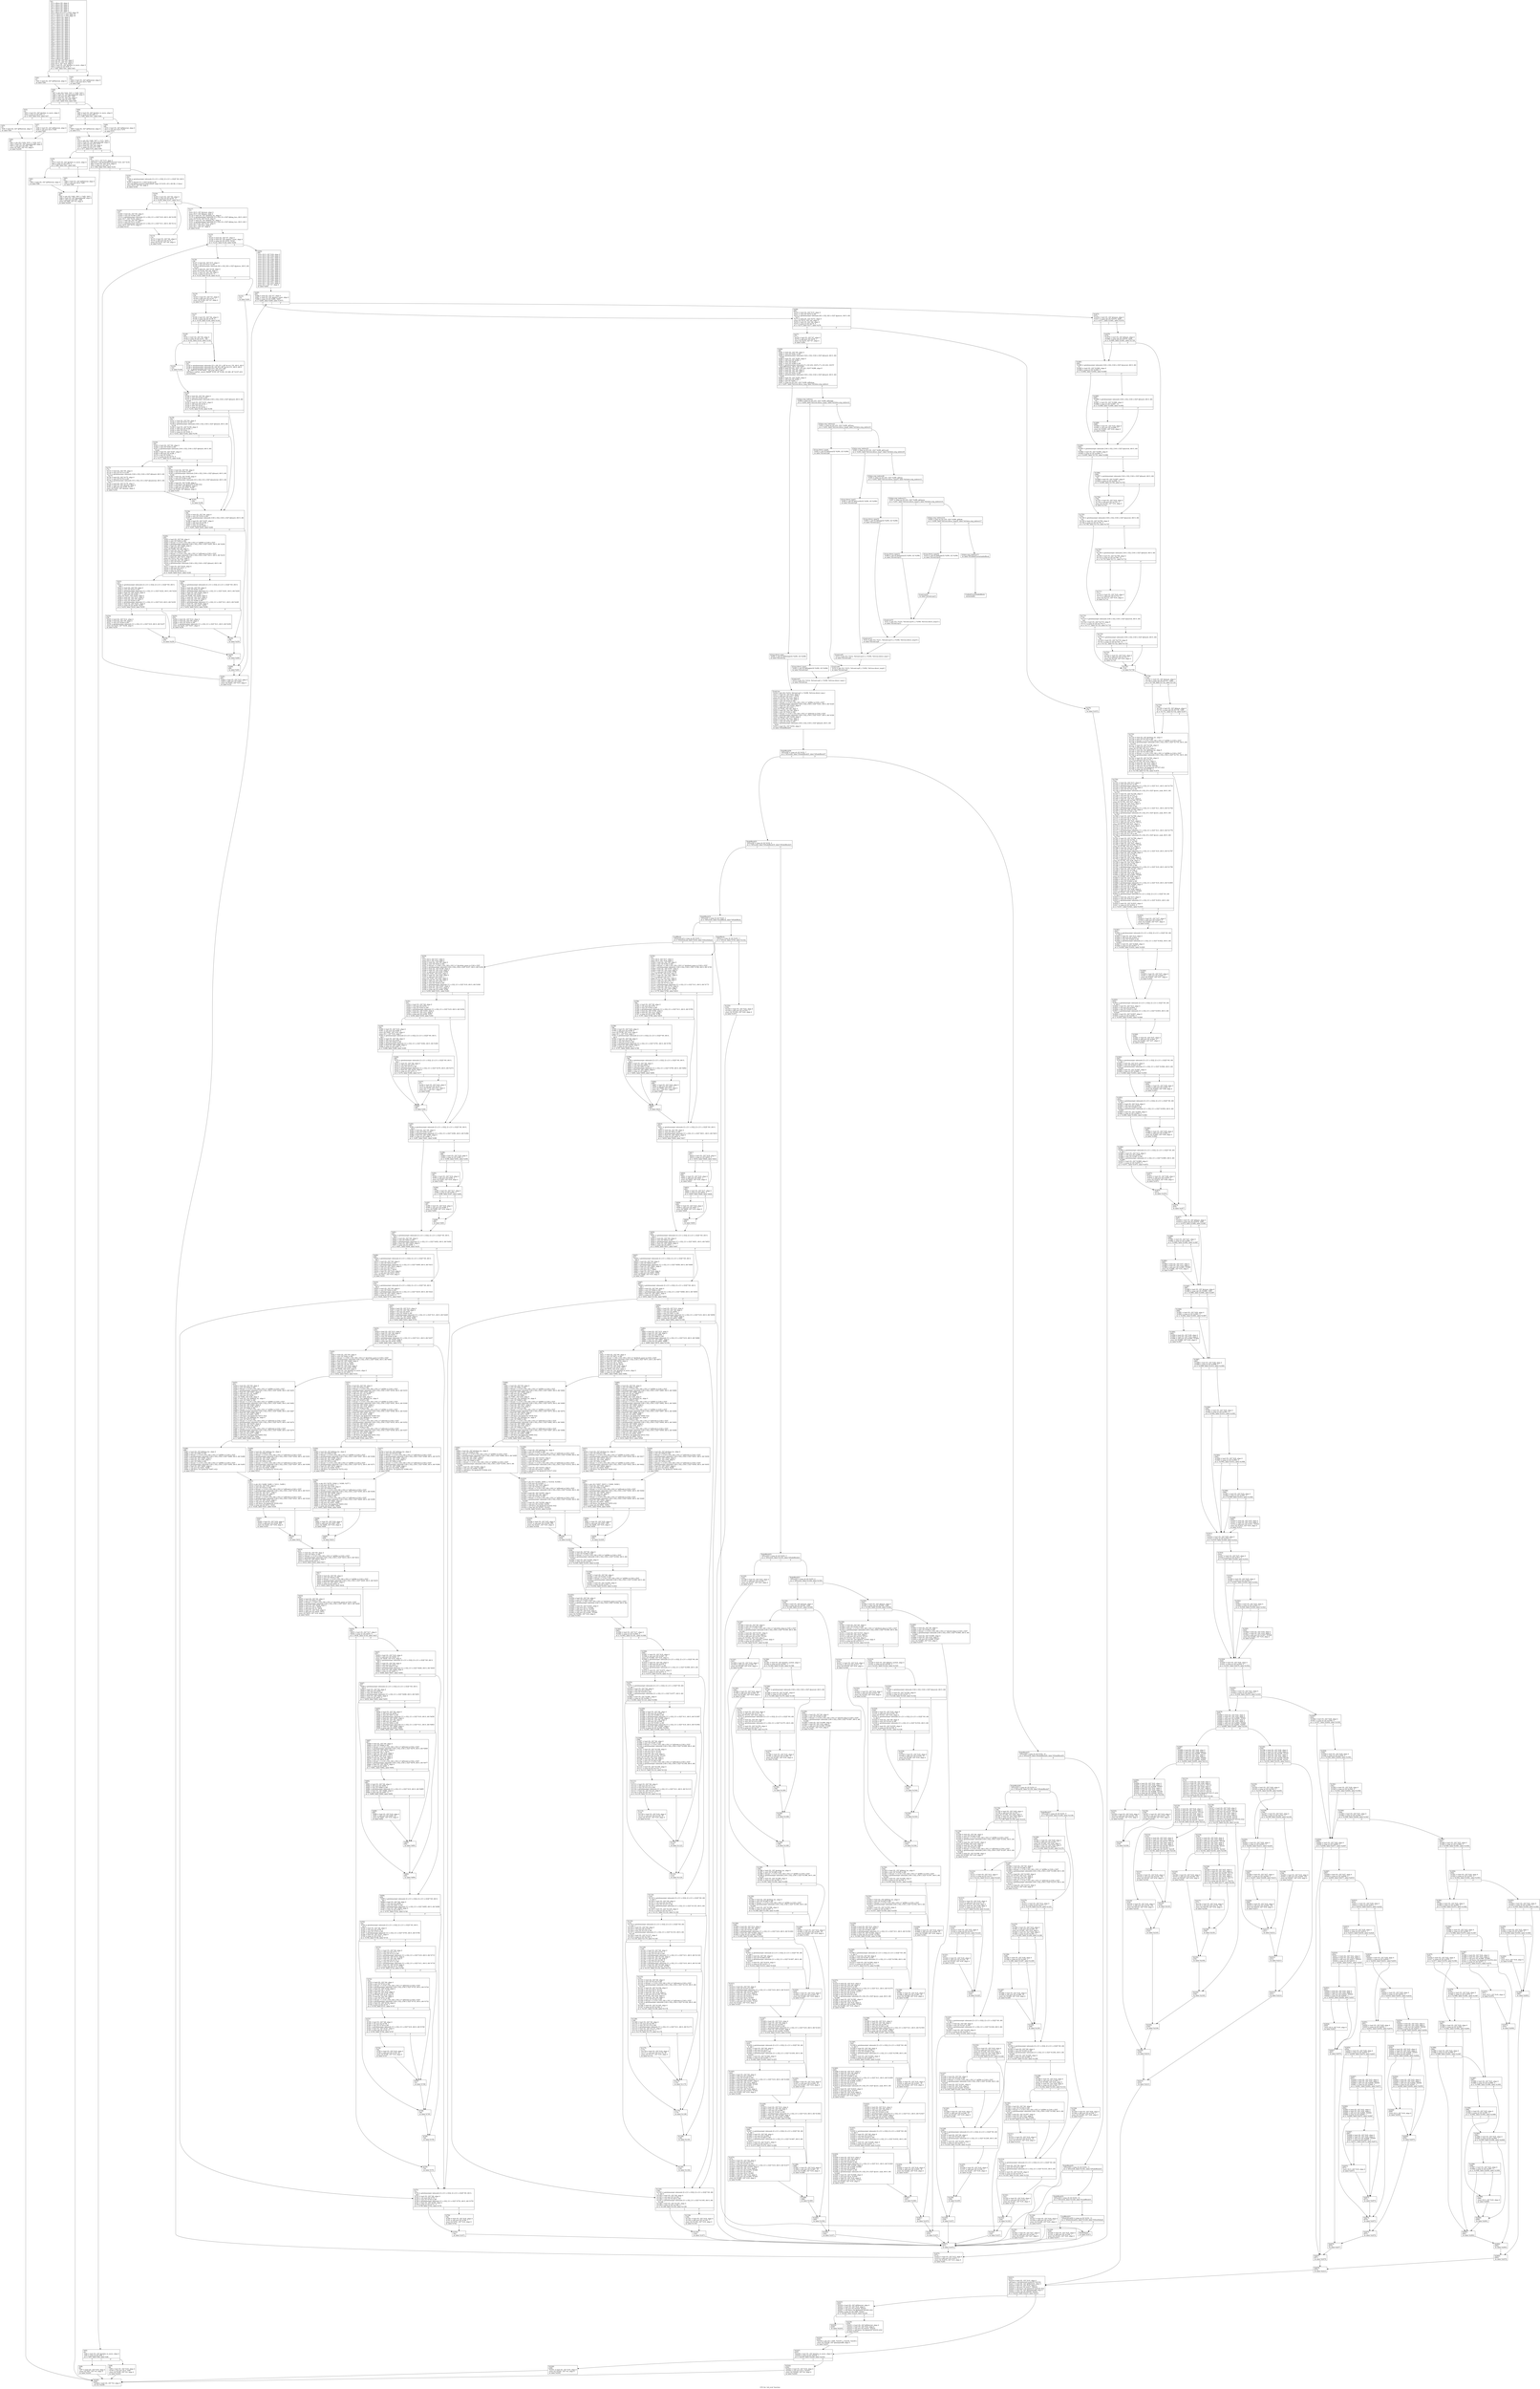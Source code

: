 digraph "CFG for 'std_eval' function" {
	label="CFG for 'std_eval' function";

	Node0x25cd640 [shape=record,label="{%2:\l  %3 = alloca i32, align 4\l  %4 = alloca i32, align 4\l  %5 = alloca i32, align 4\l  %6 = alloca i32, align 4\l  %7 = alloca i32, align 4\l  %8 = alloca i32, align 4\l  %9 = alloca [2 x [11 x i32]], align 16\l  %10 = alloca [11 x i32], align 16\l  %11 = alloca [11 x i32], align 16\l  %12 = alloca i32, align 4\l  %13 = alloca i32, align 4\l  %14 = alloca i32, align 4\l  %15 = alloca i32, align 4\l  %16 = alloca i32, align 4\l  %17 = alloca i32, align 4\l  %18 = alloca i32, align 4\l  %19 = alloca i32, align 4\l  %20 = alloca i32, align 4\l  %21 = alloca i32, align 4\l  %22 = alloca i32, align 4\l  %23 = alloca i32, align 4\l  %24 = alloca i32, align 4\l  %25 = alloca i32, align 4\l  %26 = alloca i32, align 4\l  %27 = alloca i32, align 4\l  %28 = alloca i32, align 4\l  %29 = alloca i32, align 4\l  %30 = alloca i32, align 4\l  %31 = alloca i32, align 4\l  %32 = alloca i32, align 4\l  %33 = alloca i32, align 4\l  %34 = alloca i32, align 4\l  %35 = alloca i32, align 4\l  %36 = alloca i32, align 4\l  %37 = alloca i32, align 4\l  %38 = alloca i32, align 4\l  store i32 %0, i32* %4, align 4\l  store i32 %1, i32* %5, align 4\l  store i32 0, i32* %16, align 4\l  %39 = load i32, i32* @white_to_move, align 4\l  %40 = icmp ne i32 %39, 0\l  br i1 %40, label %41, label %43\l|{<s0>T|<s1>F}}"];
	Node0x25cd640:s0 -> Node0x25cd690;
	Node0x25cd640:s1 -> Node0x25cd6e0;
	Node0x25cd690 [shape=record,label="{%41:\l41:                                               \l  %42 = load i32, i32* @Material, align 4\l  br label %46\l}"];
	Node0x25cd690 -> Node0x25cd730;
	Node0x25cd6e0 [shape=record,label="{%43:\l43:                                               \l  %44 = load i32, i32* @Material, align 4\l  %45 = sub nsw i32 0, %44\l  br label %46\l}"];
	Node0x25cd6e0 -> Node0x25cd730;
	Node0x25cd730 [shape=record,label="{%46:\l46:                                               \l  %47 = phi i32 [ %42, %41 ], [ %45, %43 ]\l  %48 = load i32, i32* @maxposdiff, align 4\l  %49 = sub nsw i32 %47, %48\l  %50 = load i32, i32* %5, align 4\l  %51 = icmp sge i32 %49, %50\l  br i1 %51, label %52, label %64\l|{<s0>T|<s1>F}}"];
	Node0x25cd730:s0 -> Node0x25cd780;
	Node0x25cd730:s1 -> Node0x25cd8c0;
	Node0x25cd780 [shape=record,label="{%52:\l52:                                               \l  %53 = load i32, i32* @white_to_move, align 4\l  %54 = icmp ne i32 %53, 0\l  br i1 %54, label %55, label %57\l|{<s0>T|<s1>F}}"];
	Node0x25cd780:s0 -> Node0x25cd7d0;
	Node0x25cd780:s1 -> Node0x25cd820;
	Node0x25cd7d0 [shape=record,label="{%55:\l55:                                               \l  %56 = load i32, i32* @Material, align 4\l  br label %60\l}"];
	Node0x25cd7d0 -> Node0x25cd870;
	Node0x25cd820 [shape=record,label="{%57:\l57:                                               \l  %58 = load i32, i32* @Material, align 4\l  %59 = sub nsw i32 0, %58\l  br label %60\l}"];
	Node0x25cd820 -> Node0x25cd870;
	Node0x25cd870 [shape=record,label="{%60:\l60:                                               \l  %61 = phi i32 [ %56, %55 ], [ %59, %57 ]\l  %62 = load i32, i32* @maxposdiff, align 4\l  %63 = sub nsw i32 %61, %62\l  store i32 %63, i32* %3, align 4\l  br label %2245\l}"];
	Node0x25cd870 -> Node0x25d61a0;
	Node0x25cd8c0 [shape=record,label="{%64:\l64:                                               \l  %65 = load i32, i32* @white_to_move, align 4\l  %66 = icmp ne i32 %65, 0\l  br i1 %66, label %67, label %69\l|{<s0>T|<s1>F}}"];
	Node0x25cd8c0:s0 -> Node0x25cd910;
	Node0x25cd8c0:s1 -> Node0x25cd960;
	Node0x25cd910 [shape=record,label="{%67:\l67:                                               \l  %68 = load i32, i32* @Material, align 4\l  br label %72\l}"];
	Node0x25cd910 -> Node0x25cd9b0;
	Node0x25cd960 [shape=record,label="{%69:\l69:                                               \l  %70 = load i32, i32* @Material, align 4\l  %71 = sub nsw i32 0, %70\l  br label %72\l}"];
	Node0x25cd960 -> Node0x25cd9b0;
	Node0x25cd9b0 [shape=record,label="{%72:\l72:                                               \l  %73 = phi i32 [ %68, %67 ], [ %71, %69 ]\l  %74 = load i32, i32* @maxposdiff, align 4\l  %75 = add nsw i32 %73, %74\l  %76 = load i32, i32* %4, align 4\l  %77 = icmp sle i32 %75, %76\l  br i1 %77, label %78, label %90\l|{<s0>T|<s1>F}}"];
	Node0x25cd9b0:s0 -> Node0x25cda00;
	Node0x25cd9b0:s1 -> Node0x25cdb40;
	Node0x25cda00 [shape=record,label="{%78:\l78:                                               \l  %79 = load i32, i32* @white_to_move, align 4\l  %80 = icmp ne i32 %79, 0\l  br i1 %80, label %81, label %83\l|{<s0>T|<s1>F}}"];
	Node0x25cda00:s0 -> Node0x25cda50;
	Node0x25cda00:s1 -> Node0x25cdaa0;
	Node0x25cda50 [shape=record,label="{%81:\l81:                                               \l  %82 = load i32, i32* @Material, align 4\l  br label %86\l}"];
	Node0x25cda50 -> Node0x25cdaf0;
	Node0x25cdaa0 [shape=record,label="{%83:\l83:                                               \l  %84 = load i32, i32* @Material, align 4\l  %85 = sub nsw i32 0, %84\l  br label %86\l}"];
	Node0x25cdaa0 -> Node0x25cdaf0;
	Node0x25cdaf0 [shape=record,label="{%86:\l86:                                               \l  %87 = phi i32 [ %82, %81 ], [ %85, %83 ]\l  %88 = load i32, i32* @maxposdiff, align 4\l  %89 = add nsw i32 %87, %88\l  store i32 %89, i32* %3, align 4\l  br label %2245\l}"];
	Node0x25cdaf0 -> Node0x25d61a0;
	Node0x25cdb40 [shape=record,label="{%90:\l90:                                               \l  store i32 0, i32* %19, align 4\l  call fastcc void @checkECache(i32* %16, i32* %19)\l  %91 = load i32, i32* %19, align 4\l  %92 = icmp ne i32 %91, 0\l  br i1 %92, label %93, label %101\l|{<s0>T|<s1>F}}"];
	Node0x25cdb40:s0 -> Node0x25cdb90;
	Node0x25cdb40:s1 -> Node0x25cdc80;
	Node0x25cdb90 [shape=record,label="{%93:\l93:                                               \l  %94 = load i32, i32* @white_to_move, align 4\l  %95 = icmp eq i32 %94, 1\l  br i1 %95, label %96, label %98\l|{<s0>T|<s1>F}}"];
	Node0x25cdb90:s0 -> Node0x25cdbe0;
	Node0x25cdb90:s1 -> Node0x25cdc30;
	Node0x25cdbe0 [shape=record,label="{%96:\l96:                                               \l  %97 = load i32, i32* %16, align 4\l  store i32 %97, i32* %3, align 4\l  br label %2245\l}"];
	Node0x25cdbe0 -> Node0x25d61a0;
	Node0x25cdc30 [shape=record,label="{%98:\l98:                                               \l  %99 = load i32, i32* %16, align 4\l  %100 = sub nsw i32 0, %99\l  store i32 %100, i32* %3, align 4\l  br label %2245\l}"];
	Node0x25cdc30 -> Node0x25d61a0;
	Node0x25cdc80 [shape=record,label="{%101:\l101:                                              \l  %102 = getelementptr inbounds [2 x [11 x i32]], [2 x [11 x i32]]* %9, i64 0,\l... i64 0\l  %103 = bitcast [11 x i32]* %102 to i8*\l  call void @llvm.memset.p0i8.i64(i8* align 16 %103, i8 0, i64 88, i1 false)\l  store i32 0, i32* %6, align 4\l  br label %104\l}"];
	Node0x25cdc80 -> Node0x25cdcd0;
	Node0x25cdcd0 [shape=record,label="{%104:\l104:                                              \l  %105 = load i32, i32* %6, align 4\l  %106 = icmp slt i32 %105, 11\l  br i1 %106, label %107, label %117\l|{<s0>T|<s1>F}}"];
	Node0x25cdcd0:s0 -> Node0x25cdd20;
	Node0x25cdcd0:s1 -> Node0x25cddc0;
	Node0x25cdd20 [shape=record,label="{%107:\l107:                                              \l  %108 = load i32, i32* %6, align 4\l  %109 = sext i32 %108 to i64\l  %110 = getelementptr inbounds [11 x i32], [11 x i32]* %10, i64 0, i64 %109\l  store i32 7, i32* %110, align 4\l  %111 = load i32, i32* %6, align 4\l  %112 = sext i32 %111 to i64\l  %113 = getelementptr inbounds [11 x i32], [11 x i32]* %11, i64 0, i64 %112\l  store i32 2, i32* %113, align 4\l  br label %114\l}"];
	Node0x25cdd20 -> Node0x25cdd70;
	Node0x25cdd70 [shape=record,label="{%114:\l114:                                              \l  %115 = load i32, i32* %6, align 4\l  %116 = add nsw i32 %115, 1\l  store i32 %116, i32* %6, align 4\l  br label %104\l}"];
	Node0x25cdd70 -> Node0x25cdcd0;
	Node0x25cddc0 [shape=record,label="{%117:\l117:                                              \l  store i32 0, i32* @wmat, align 4\l  store i32 0, i32* @bmat, align 4\l  %118 = load i32, i32* @wking_loc, align 4\l  %119 = getelementptr inbounds [2 x i32], [2 x i32]* @king_locs, i64 0, i64 0\l  store i32 %118, i32* %119, align 4\l  %120 = load i32, i32* @bking_loc, align 4\l  %121 = getelementptr inbounds [2 x i32], [2 x i32]* @king_locs, i64 0, i64 1\l  store i32 %120, i32* %121, align 4\l  store i32 1, i32* %15, align 4\l  store i32 1, i32* %7, align 4\l  br label %122\l}"];
	Node0x25cddc0 -> Node0x25cde10;
	Node0x25cde10 [shape=record,label="{%122:\l122:                                              \l  %123 = load i32, i32* %7, align 4\l  %124 = load i32, i32* @piece_count, align 4\l  %125 = icmp sle i32 %123, %124\l  br i1 %125, label %126, label %264\l|{<s0>T|<s1>F}}"];
	Node0x25cde10:s0 -> Node0x25cde60;
	Node0x25cde10:s1 -> Node0x25ce5e0;
	Node0x25cde60 [shape=record,label="{%126:\l126:                                              \l  %127 = load i32, i32* %15, align 4\l  %128 = sext i32 %127 to i64\l  %129 = getelementptr inbounds [62 x i32], [62 x i32]* @pieces, i64 0, i64\l... %128\l  %130 = load i32, i32* %129, align 4\l  store i32 %130, i32* %6, align 4\l  %131 = load i32, i32* %6, align 4\l  %132 = icmp ne i32 %131, 0\l  br i1 %132, label %134, label %133\l|{<s0>T|<s1>F}}"];
	Node0x25cde60:s0 -> Node0x25cdf00;
	Node0x25cde60:s1 -> Node0x25cdeb0;
	Node0x25cdeb0 [shape=record,label="{%133:\l133:                                              \l  br label %261\l}"];
	Node0x25cdeb0 -> Node0x25ce590;
	Node0x25cdf00 [shape=record,label="{%134:\l134:                                              \l  %135 = load i32, i32* %7, align 4\l  %136 = add nsw i32 %135, 1\l  store i32 %136, i32* %7, align 4\l  br label %137\l}"];
	Node0x25cdf00 -> Node0x25cdf50;
	Node0x25cdf50 [shape=record,label="{%137:\l137:                                              \l  %138 = load i32, i32* %6, align 4\l  %139 = icmp sgt i32 %138, 0\l  br i1 %139, label %140, label %144\l|{<s0>T|<s1>F}}"];
	Node0x25cdf50:s0 -> Node0x25cdfa0;
	Node0x25cdf50:s1 -> Node0x25ce040;
	Node0x25cdfa0 [shape=record,label="{%140:\l140:                                              \l  %141 = load i32, i32* %6, align 4\l  %142 = icmp slt i32 %141, 145\l  br i1 %142, label %143, label %144\l|{<s0>T|<s1>F}}"];
	Node0x25cdfa0:s0 -> Node0x25cdff0;
	Node0x25cdfa0:s1 -> Node0x25ce040;
	Node0x25cdff0 [shape=record,label="{%143:\l143:                                              \l  br label %148\l}"];
	Node0x25cdff0 -> Node0x25ce090;
	Node0x25ce040 [shape=record,label="{%144:\l144:                                              \l  %145 = getelementptr inbounds [21 x i8], [21 x i8]* @.str.1.50, i64 0, i64 0\l  %146 = getelementptr inbounds [8 x i8], [8 x i8]* @.str.2.51, i64 0, i64 0\l  %147 = getelementptr inbounds [23 x i8], [23 x i8]*\l... @__PRETTY_FUNCTION__.std_eval, i64 0, i64 0\l  call fastcc void @__assert_fail(i8* %145, i8* %146, i32 440, i8* %147) #21\l  unreachable\l}"];
	Node0x25ce090 [shape=record,label="{%148:\l148:                                              \l  %149 = load i32, i32* %6, align 4\l  %150 = sext i32 %149 to i64\l  %151 = getelementptr inbounds [144 x i32], [144 x i32]* @board, i64 0, i64\l... %150\l  %152 = load i32, i32* %151, align 4\l  %153 = add nsw i32 %152, 1\l  %154 = ashr i32 %153, 1\l  %155 = icmp ne i32 %154, 1\l  br i1 %155, label %156, label %194\l|{<s0>T|<s1>F}}"];
	Node0x25ce090:s0 -> Node0x25ce0e0;
	Node0x25ce090:s1 -> Node0x25ce270;
	Node0x25ce0e0 [shape=record,label="{%156:\l156:                                              \l  %157 = load i32, i32* %6, align 4\l  %158 = sext i32 %157 to i64\l  %159 = getelementptr inbounds [144 x i32], [144 x i32]* @board, i64 0, i64\l... %158\l  %160 = load i32, i32* %159, align 4\l  %161 = add nsw i32 %160, 1\l  %162 = ashr i32 %161, 1\l  %163 = icmp ne i32 %162, 3\l  br i1 %163, label %164, label %194\l|{<s0>T|<s1>F}}"];
	Node0x25ce0e0:s0 -> Node0x25ce130;
	Node0x25ce0e0:s1 -> Node0x25ce270;
	Node0x25ce130 [shape=record,label="{%164:\l164:                                              \l  %165 = load i32, i32* %6, align 4\l  %166 = sext i32 %165 to i64\l  %167 = getelementptr inbounds [144 x i32], [144 x i32]* @board, i64 0, i64\l... %166\l  %168 = load i32, i32* %167, align 4\l  %169 = add nsw i32 %168, 1\l  %170 = and i32 %169, 1\l  %171 = icmp eq i32 %170, 0\l  br i1 %171, label %172, label %182\l|{<s0>T|<s1>F}}"];
	Node0x25ce130:s0 -> Node0x25ce180;
	Node0x25ce130:s1 -> Node0x25ce1d0;
	Node0x25ce180 [shape=record,label="{%172:\l172:                                              \l  %173 = load i32, i32* %6, align 4\l  %174 = sext i32 %173 to i64\l  %175 = getelementptr inbounds [144 x i32], [144 x i32]* @board, i64 0, i64\l... %174\l  %176 = load i32, i32* %175, align 4\l  %177 = sext i32 %176 to i64\l  %178 = getelementptr inbounds [14 x i32], [14 x i32]* @material, i64 0, i64\l... %177\l  %179 = load i32, i32* %178, align 4\l  %180 = load i32, i32* @wmat, align 4\l  %181 = add nsw i32 %180, %179\l  store i32 %181, i32* @wmat, align 4\l  br label %193\l}"];
	Node0x25ce180 -> Node0x25ce220;
	Node0x25ce1d0 [shape=record,label="{%182:\l182:                                              \l  %183 = load i32, i32* %6, align 4\l  %184 = sext i32 %183 to i64\l  %185 = getelementptr inbounds [144 x i32], [144 x i32]* @board, i64 0, i64\l... %184\l  %186 = load i32, i32* %185, align 4\l  %187 = sext i32 %186 to i64\l  %188 = getelementptr inbounds [14 x i32], [14 x i32]* @material, i64 0, i64\l... %187\l  %189 = load i32, i32* %188, align 4\l  %190 = call fastcc i32 @abs(i32 %189) #22\l  %191 = load i32, i32* @bmat, align 4\l  %192 = add nsw i32 %191, %190\l  store i32 %192, i32* @bmat, align 4\l  br label %193\l}"];
	Node0x25ce1d0 -> Node0x25ce220;
	Node0x25ce220 [shape=record,label="{%193:\l193:                                              \l  br label %194\l}"];
	Node0x25ce220 -> Node0x25ce270;
	Node0x25ce270 [shape=record,label="{%194:\l194:                                              \l  %195 = load i32, i32* %6, align 4\l  %196 = sext i32 %195 to i64\l  %197 = getelementptr inbounds [144 x i32], [144 x i32]* @board, i64 0, i64\l... %196\l  %198 = load i32, i32* %197, align 4\l  %199 = add nsw i32 %198, 1\l  %200 = ashr i32 %199, 1\l  %201 = icmp eq i32 %200, 1\l  br i1 %201, label %202, label %260\l|{<s0>T|<s1>F}}"];
	Node0x25ce270:s0 -> Node0x25ce2c0;
	Node0x25ce270:s1 -> Node0x25ce540;
	Node0x25ce2c0 [shape=record,label="{%202:\l202:                                              \l  %203 = load i32, i32* %6, align 4\l  %204 = sext i32 %203 to i64\l  %205 = bitcast \<\{ [118 x i32], [26 x i32] \}\>* @Xfile to [144 x i32]*\l  %206 = getelementptr inbounds [144 x i32], [144 x i32]* %205, i64 0, i64 %204\l  %207 = load i32, i32* %206, align 4\l  %208 = add nsw i32 %207, 1\l  store i32 %208, i32* %8, align 4\l  %209 = load i32, i32* %6, align 4\l  %210 = sext i32 %209 to i64\l  %211 = bitcast \<\{ [118 x i32], [26 x i32] \}\>* @Xrank to [144 x i32]*\l  %212 = getelementptr inbounds [144 x i32], [144 x i32]* %211, i64 0, i64 %210\l  %213 = load i32, i32* %212, align 4\l  store i32 %213, i32* %12, align 4\l  %214 = load i32, i32* %6, align 4\l  %215 = sext i32 %214 to i64\l  %216 = getelementptr inbounds [144 x i32], [144 x i32]* @board, i64 0, i64\l... %215\l  %217 = load i32, i32* %216, align 4\l  %218 = add nsw i32 %217, 1\l  %219 = and i32 %218, 1\l  %220 = icmp eq i32 %219, 0\l  br i1 %220, label %221, label %240\l|{<s0>T|<s1>F}}"];
	Node0x25ce2c0:s0 -> Node0x25ce310;
	Node0x25ce2c0:s1 -> Node0x25ce400;
	Node0x25ce310 [shape=record,label="{%221:\l221:                                              \l  %222 = getelementptr inbounds [2 x [11 x i32]], [2 x [11 x i32]]* %9, i64 0,\l... i64 1\l  %223 = load i32, i32* %8, align 4\l  %224 = sext i32 %223 to i64\l  %225 = getelementptr inbounds [11 x i32], [11 x i32]* %222, i64 0, i64 %224\l  %226 = load i32, i32* %225, align 4\l  %227 = add nsw i32 %226, 1\l  store i32 %227, i32* %225, align 4\l  %228 = load i32, i32* %12, align 4\l  %229 = load i32, i32* %8, align 4\l  %230 = sext i32 %229 to i64\l  %231 = getelementptr inbounds [11 x i32], [11 x i32]* %10, i64 0, i64 %230\l  %232 = load i32, i32* %231, align 4\l  %233 = icmp slt i32 %228, %232\l  br i1 %233, label %234, label %239\l|{<s0>T|<s1>F}}"];
	Node0x25ce310:s0 -> Node0x25ce360;
	Node0x25ce310:s1 -> Node0x25ce3b0;
	Node0x25ce360 [shape=record,label="{%234:\l234:                                              \l  %235 = load i32, i32* %12, align 4\l  %236 = load i32, i32* %8, align 4\l  %237 = sext i32 %236 to i64\l  %238 = getelementptr inbounds [11 x i32], [11 x i32]* %10, i64 0, i64 %237\l  store i32 %235, i32* %238, align 4\l  br label %239\l}"];
	Node0x25ce360 -> Node0x25ce3b0;
	Node0x25ce3b0 [shape=record,label="{%239:\l239:                                              \l  br label %259\l}"];
	Node0x25ce3b0 -> Node0x25ce4f0;
	Node0x25ce400 [shape=record,label="{%240:\l240:                                              \l  %241 = getelementptr inbounds [2 x [11 x i32]], [2 x [11 x i32]]* %9, i64 0,\l... i64 0\l  %242 = load i32, i32* %8, align 4\l  %243 = sext i32 %242 to i64\l  %244 = getelementptr inbounds [11 x i32], [11 x i32]* %241, i64 0, i64 %243\l  %245 = load i32, i32* %244, align 4\l  %246 = add nsw i32 %245, 1\l  store i32 %246, i32* %244, align 4\l  %247 = load i32, i32* %12, align 4\l  %248 = load i32, i32* %8, align 4\l  %249 = sext i32 %248 to i64\l  %250 = getelementptr inbounds [11 x i32], [11 x i32]* %11, i64 0, i64 %249\l  %251 = load i32, i32* %250, align 4\l  %252 = icmp sgt i32 %247, %251\l  br i1 %252, label %253, label %258\l|{<s0>T|<s1>F}}"];
	Node0x25ce400:s0 -> Node0x25ce450;
	Node0x25ce400:s1 -> Node0x25ce4a0;
	Node0x25ce450 [shape=record,label="{%253:\l253:                                              \l  %254 = load i32, i32* %12, align 4\l  %255 = load i32, i32* %8, align 4\l  %256 = sext i32 %255 to i64\l  %257 = getelementptr inbounds [11 x i32], [11 x i32]* %11, i64 0, i64 %256\l  store i32 %254, i32* %257, align 4\l  br label %258\l}"];
	Node0x25ce450 -> Node0x25ce4a0;
	Node0x25ce4a0 [shape=record,label="{%258:\l258:                                              \l  br label %259\l}"];
	Node0x25ce4a0 -> Node0x25ce4f0;
	Node0x25ce4f0 [shape=record,label="{%259:\l259:                                              \l  br label %260\l}"];
	Node0x25ce4f0 -> Node0x25ce540;
	Node0x25ce540 [shape=record,label="{%260:\l260:                                              \l  br label %261\l}"];
	Node0x25ce540 -> Node0x25ce590;
	Node0x25ce590 [shape=record,label="{%261:\l261:                                              \l  %262 = load i32, i32* %15, align 4\l  %263 = add nsw i32 %262, 1\l  store i32 %263, i32* %15, align 4\l  br label %122\l}"];
	Node0x25ce590 -> Node0x25cde10;
	Node0x25ce5e0 [shape=record,label="{%264:\l264:                                              \l  store i32 0, i32* %34, align 4\l  store i32 0, i32* %35, align 4\l  store i32 0, i32* %37, align 4\l  store i32 0, i32* %38, align 4\l  store i32 0, i32* %30, align 4\l  store i32 0, i32* %31, align 4\l  store i32 0, i32* %32, align 4\l  store i32 0, i32* %33, align 4\l  store i32 0, i32* %20, align 4\l  store i32 0, i32* %21, align 4\l  store i32 0, i32* %24, align 4\l  store i32 0, i32* %25, align 4\l  store i32 0, i32* %22, align 4\l  store i32 0, i32* %23, align 4\l  store i32 0, i32* %28, align 4\l  store i32 0, i32* %29, align 4\l  store i32 0, i32* %26, align 4\l  store i32 0, i32* %27, align 4\l  store i32 1, i32* %15, align 4\l  store i32 1, i32* %7, align 4\l  br label %265\l}"];
	Node0x25ce5e0 -> Node0x25ce630;
	Node0x25ce630 [shape=record,label="{%265:\l265:                                              \l  %266 = load i32, i32* %7, align 4\l  %267 = load i32, i32* @piece_count, align 4\l  %268 = icmp sle i32 %266, %267\l  br i1 %268, label %269, label %1675\l|{<s0>T|<s1>F}}"];
	Node0x25ce630:s0 -> Node0x25ce680;
	Node0x25ce630:s1 -> Node0x25d33b0;
	Node0x25ce680 [shape=record,label="{%269:\l269:                                              \l  %270 = load i32, i32* %15, align 4\l  %271 = sext i32 %270 to i64\l  %272 = getelementptr inbounds [62 x i32], [62 x i32]* @pieces, i64 0, i64\l... %271\l  %273 = load i32, i32* %272, align 4\l  store i32 %273, i32* %6, align 4\l  %274 = load i32, i32* %6, align 4\l  %275 = icmp ne i32 %274, 0\l  br i1 %275, label %277, label %276\l|{<s0>T|<s1>F}}"];
	Node0x25ce680:s0 -> Node0x25ce720;
	Node0x25ce680:s1 -> Node0x25ce6d0;
	Node0x25ce6d0 [shape=record,label="{%276:\l276:                                              \l  br label %1672\l}"];
	Node0x25ce6d0 -> Node0x25d3360;
	Node0x25ce720 [shape=record,label="{%277:\l277:                                              \l  %278 = load i32, i32* %7, align 4\l  %279 = add nsw i32 %278, 1\l  store i32 %279, i32* %7, align 4\l  br label %280\l}"];
	Node0x25ce720 -> Node0x25ce770;
	Node0x25ce770 [shape=record,label="{%280:\l280:                                              \l  %281 = load i32, i32* %6, align 4\l  %282 = sext i32 %281 to i64\l  %283 = getelementptr inbounds [144 x i32], [144 x i32]* @board, i64 0, i64\l... %282\l  %284 = load i32, i32* %283, align 4\l  %285 = add nsw i32 %284, 1\l  %286 = ashr i32 %285, 1\l  %287 = sext i32 %286 to i64\l  %288 = getelementptr inbounds [7 x i32 (i32, i32)*], [7 x i32 (i32, i32)*]*\l... @evalRoutines, i64 0, i64 %287\l  %289 = load i32 (i32, i32)*, i32 (i32, i32)** %288, align 8\l  %290 = load i32, i32* %6, align 4\l  %291 = load i32, i32* %6, align 4\l  %292 = sext i32 %291 to i64\l  %293 = getelementptr inbounds [144 x i32], [144 x i32]* @board, i64 0, i64\l... %292\l  %294 = load i32, i32* %293, align 4\l  %295 = add nsw i32 %294, 1\l  %296 = and i32 %295, 1\l  %297 = icmp eq i32 (i32, i32)* %289, @Bishop\l  br i1 %297, label %if.true.direct_targ, label %if.false.orig_indirect\l|{<s0>T|<s1>F}}"];
	Node0x25ce770:s0 -> Node0x25ce7c0;
	Node0x25ce770:s1 -> Node0x25ce810;
	Node0x25ce7c0 [shape=record,label="{if.true.direct_targ:                              \l  %298 = call i32 @Bishop(i32 %290, i32 %296)\l  br label %if.end.icp\l}"];
	Node0x25ce7c0 -> Node0x25cee00;
	Node0x25ce810 [shape=record,label="{if.false.orig_indirect:                           \l  %299 = icmp eq i32 (i32, i32)* %289, @Knight\l  br i1 %299, label %if.true.direct_targ1, label %if.false.orig_indirect2\l|{<s0>T|<s1>F}}"];
	Node0x25ce810:s0 -> Node0x25ce860;
	Node0x25ce810:s1 -> Node0x25ce8b0;
	Node0x25ce860 [shape=record,label="{if.true.direct_targ1:                             \l  %300 = call i32 @Knight(i32 %290, i32 %296)\l  br label %if.end.icp3\l}"];
	Node0x25ce860 -> Node0x25cedb0;
	Node0x25ce8b0 [shape=record,label="{if.false.orig_indirect2:                          \l  %301 = icmp eq i32 (i32, i32)* %289, @Pawn\l  br i1 %301, label %if.true.direct_targ4, label %if.false.orig_indirect5\l|{<s0>T|<s1>F}}"];
	Node0x25ce8b0:s0 -> Node0x25ce900;
	Node0x25ce8b0:s1 -> Node0x25ce950;
	Node0x25ce900 [shape=record,label="{if.true.direct_targ4:                             \l  %302 = call i32 @Pawn(i32 %290, i32 %296)\l  br label %if.end.icp6\l}"];
	Node0x25ce900 -> Node0x25ced60;
	Node0x25ce950 [shape=record,label="{if.false.orig_indirect5:                          \l  %303 = icmp eq i32 (i32, i32)* %289, @ErrorIt\l  br i1 %303, label %if.true.direct_targ7, label %if.false.orig_indirect8\l|{<s0>T|<s1>F}}"];
	Node0x25ce950:s0 -> Node0x25ce9a0;
	Node0x25ce950:s1 -> Node0x25ce9f0;
	Node0x25ce9a0 [shape=record,label="{if.true.direct_targ7:                             \l  %304 = call i32 @ErrorIt(i32 %290, i32 %296)\l  br label %if.end.icp9\l}"];
	Node0x25ce9a0 -> Node0x25ced10;
	Node0x25ce9f0 [shape=record,label="{if.false.orig_indirect8:                          \l  %305 = icmp eq i32 (i32, i32)* %289, @King\l  br i1 %305, label %if.true.direct_targ10, label %if.false.orig_indirect11\l|{<s0>T|<s1>F}}"];
	Node0x25ce9f0:s0 -> Node0x25cea40;
	Node0x25ce9f0:s1 -> Node0x25cea90;
	Node0x25cea40 [shape=record,label="{if.true.direct_targ10:                            \l  %306 = call i32 @King(i32 %290, i32 %296)\l  br label %if.end.icp12\l}"];
	Node0x25cea40 -> Node0x25cecc0;
	Node0x25cea90 [shape=record,label="{if.false.orig_indirect11:                         \l  %307 = icmp eq i32 (i32, i32)* %289, @Queen\l  br i1 %307, label %if.true.direct_targ13, label %if.false.orig_indirect14\l|{<s0>T|<s1>F}}"];
	Node0x25cea90:s0 -> Node0x25ceae0;
	Node0x25cea90:s1 -> Node0x25ceb30;
	Node0x25ceae0 [shape=record,label="{if.true.direct_targ13:                            \l  %308 = call i32 @Queen(i32 %290, i32 %296)\l  br label %if.end.icp15\l}"];
	Node0x25ceae0 -> Node0x25cec70;
	Node0x25ceb30 [shape=record,label="{if.false.orig_indirect14:                         \l  %309 = icmp eq i32 (i32, i32)* %289, @Rook\l  br i1 %309, label %if.true.direct_targ16, label %if.false.orig_indirect17\l|{<s0>T|<s1>F}}"];
	Node0x25ceb30:s0 -> Node0x25ceb80;
	Node0x25ceb30:s1 -> Node0x25cebd0;
	Node0x25ceb80 [shape=record,label="{if.true.direct_targ16:                            \l  %310 = call i32 @Rook(i32 %290, i32 %296)\l  br label %if.end.icp18\l}"];
	Node0x25ceb80 -> Node0x25cec20;
	Node0x25cebd0 [shape=record,label="{if.false.orig_indirect17:                         \l  br label %UnifiedUnreachableBlock\l}"];
	Node0x25cebd0 -> Node0x25d61f0;
	Node0x25cec20 [shape=record,label="{if.end.icp18:                                     \l  br label %if.end.icp15\l}"];
	Node0x25cec20 -> Node0x25cec70;
	Node0x25cec70 [shape=record,label="{if.end.icp15:                                     \l  %311 = phi i32 [ %310, %if.end.icp18 ], [ %308, %if.true.direct_targ13 ]\l  br label %if.end.icp12\l}"];
	Node0x25cec70 -> Node0x25cecc0;
	Node0x25cecc0 [shape=record,label="{if.end.icp12:                                     \l  %312 = phi i32 [ %311, %if.end.icp15 ], [ %306, %if.true.direct_targ10 ]\l  br label %if.end.icp9\l}"];
	Node0x25cecc0 -> Node0x25ced10;
	Node0x25ced10 [shape=record,label="{if.end.icp9:                                      \l  %313 = phi i32 [ %312, %if.end.icp12 ], [ %304, %if.true.direct_targ7 ]\l  br label %if.end.icp6\l}"];
	Node0x25ced10 -> Node0x25ced60;
	Node0x25ced60 [shape=record,label="{if.end.icp6:                                      \l  %314 = phi i32 [ %313, %if.end.icp9 ], [ %302, %if.true.direct_targ4 ]\l  br label %if.end.icp3\l}"];
	Node0x25ced60 -> Node0x25cedb0;
	Node0x25cedb0 [shape=record,label="{if.end.icp3:                                      \l  %315 = phi i32 [ %314, %if.end.icp6 ], [ %300, %if.true.direct_targ1 ]\l  br label %if.end.icp\l}"];
	Node0x25cedb0 -> Node0x25cee00;
	Node0x25cee00 [shape=record,label="{if.end.icp:                                       \l  %316 = phi i32 [ %315, %if.end.icp3 ], [ %298, %if.true.direct_targ ]\l  %317 = load i32, i32* %16, align 4\l  %318 = add nsw i32 %317, %316\l  store i32 %318, i32* %16, align 4\l  %319 = load i32, i32* %6, align 4\l  %320 = sext i32 %319 to i64\l  %321 = bitcast \<\{ [118 x i32], [26 x i32] \}\>* @Xfile to [144 x i32]*\l  %322 = getelementptr inbounds [144 x i32], [144 x i32]* %321, i64 0, i64 %320\l  %323 = load i32, i32* %322, align 4\l  %324 = add nsw i32 %323, 1\l  store i32 %324, i32* %8, align 4\l  %325 = load i32, i32* %6, align 4\l  %326 = sext i32 %325 to i64\l  %327 = bitcast \<\{ [118 x i32], [26 x i32] \}\>* @Xrank to [144 x i32]*\l  %328 = getelementptr inbounds [144 x i32], [144 x i32]* %327, i64 0, i64 %326\l  %329 = load i32, i32* %328, align 4\l  store i32 %329, i32* %12, align 4\l  %330 = load i32, i32* %6, align 4\l  %331 = sext i32 %330 to i64\l  %332 = getelementptr inbounds [144 x i32], [144 x i32]* @board, i64 0, i64\l... %331\l  %333 = load i32, i32* %332, align 4\l  br label %NodeBlock39\l}"];
	Node0x25cee00 -> Node0x25cee50;
	Node0x25cee50 [shape=record,label="{NodeBlock39:                                      \l  %Pivot40 = icmp slt i32 %333, 7\l  br i1 %Pivot40, label %NodeBlock25, label %NodeBlock37\l|{<s0>T|<s1>F}}"];
	Node0x25cee50:s0 -> Node0x25cf080;
	Node0x25cee50:s1 -> Node0x25ceea0;
	Node0x25ceea0 [shape=record,label="{NodeBlock37:                                      \l  %Pivot38 = icmp slt i32 %333, 10\l  br i1 %Pivot38, label %NodeBlock29, label %NodeBlock35\l|{<s0>T|<s1>F}}"];
	Node0x25ceea0:s0 -> Node0x25cefe0;
	Node0x25ceea0:s1 -> Node0x25ceef0;
	Node0x25ceef0 [shape=record,label="{NodeBlock35:                                      \l  %Pivot36 = icmp slt i32 %333, 11\l  br i1 %Pivot36, label %1341, label %NodeBlock33\l|{<s0>T|<s1>F}}"];
	Node0x25ceef0:s0 -> Node0x25d1fb0;
	Node0x25ceef0:s1 -> Node0x25cef40;
	Node0x25cef40 [shape=record,label="{NodeBlock33:                                      \l  %Pivot34 = icmp slt i32 %333, 12\l  br i1 %Pivot34, label %1326, label %LeafBlock31\l|{<s0>T|<s1>F}}"];
	Node0x25cef40:s0 -> Node0x25d1e20;
	Node0x25cef40:s1 -> Node0x25cef90;
	Node0x25cef90 [shape=record,label="{LeafBlock31:                                      \l  %SwitchLeaf32 = icmp eq i32 %333, 12\l  br i1 %SwitchLeaf32, label %1329, label %NewDefault\l|{<s0>T|<s1>F}}"];
	Node0x25cef90:s0 -> Node0x25d1e70;
	Node0x25cef90:s1 -> Node0x25d32c0;
	Node0x25cefe0 [shape=record,label="{NodeBlock29:                                      \l  %Pivot30 = icmp slt i32 %333, 8\l  br i1 %Pivot30, label %1194, label %NodeBlock27\l|{<s0>T|<s1>F}}"];
	Node0x25cefe0:s0 -> Node0x25d14c0;
	Node0x25cefe0:s1 -> Node0x25cf030;
	Node0x25cf030 [shape=record,label="{NodeBlock27:                                      \l  %Pivot28 = icmp slt i32 %333, 9\l  br i1 %Pivot28, label %1260, label %1338\l|{<s0>T|<s1>F}}"];
	Node0x25cf030:s0 -> Node0x25d1970;
	Node0x25cf030:s1 -> Node0x25d1f60;
	Node0x25cf080 [shape=record,label="{NodeBlock25:                                      \l  %Pivot26 = icmp slt i32 %333, 4\l  br i1 %Pivot26, label %NodeBlock19, label %NodeBlock23\l|{<s0>T|<s1>F}}"];
	Node0x25cf080:s0 -> Node0x25cf170;
	Node0x25cf080:s1 -> Node0x25cf0d0;
	Node0x25cf0d0 [shape=record,label="{NodeBlock23:                                      \l  %Pivot24 = icmp slt i32 %333, 5\l  br i1 %Pivot24, label %1335, label %NodeBlock21\l|{<s0>T|<s1>F}}"];
	Node0x25cf0d0:s0 -> Node0x25d1f10;
	Node0x25cf0d0:s1 -> Node0x25cf120;
	Node0x25cf120 [shape=record,label="{NodeBlock21:                                      \l  %Pivot22 = icmp slt i32 %333, 6\l  br i1 %Pivot22, label %1344, label %1503\l|{<s0>T|<s1>F}}"];
	Node0x25cf120:s0 -> Node0x25d2000;
	Node0x25cf120:s1 -> Node0x25d2960;
	Node0x25cf170 [shape=record,label="{NodeBlock19:                                      \l  %Pivot20 = icmp slt i32 %333, 2\l  br i1 %Pivot20, label %LeafBlock, label %NodeBlock\l|{<s0>T|<s1>F}}"];
	Node0x25cf170:s0 -> Node0x25cf210;
	Node0x25cf170:s1 -> Node0x25cf1c0;
	Node0x25cf1c0 [shape=record,label="{NodeBlock:                                        \l  %Pivot = icmp slt i32 %333, 3\l  br i1 %Pivot, label %763, label %1332\l|{<s0>T|<s1>F}}"];
	Node0x25cf1c0:s0 -> Node0x25d0390;
	Node0x25cf1c0:s1 -> Node0x25d1ec0;
	Node0x25cf210 [shape=record,label="{LeafBlock:                                        \l  %SwitchLeaf = icmp eq i32 %333, 1\l  br i1 %SwitchLeaf, label %334, label %NewDefault\l|{<s0>T|<s1>F}}"];
	Node0x25cf210:s0 -> Node0x25cf260;
	Node0x25cf210:s1 -> Node0x25d32c0;
	Node0x25cf260 [shape=record,label="{%334:\l334:                                              \l  store i32 0, i32* %17, align 4\l  store i32 0, i32* %18, align 4\l  %335 = load i32, i32* %6, align 4\l  %336 = sext i32 %335 to i64\l  %337 = bitcast \<\{ [106 x i32], [38 x i32] \}\>* @swhite_pawn to [144 x i32]*\l  %338 = getelementptr inbounds [144 x i32], [144 x i32]* %337, i64 0, i64 %336\l  %339 = load i32, i32* %338, align 4\l  %340 = load i32, i32* %16, align 4\l  %341 = add nsw i32 %340, %339\l  store i32 %341, i32* %16, align 4\l  %342 = load i32, i32* %20, align 4\l  %343 = add nsw i32 %342, 1\l  store i32 %343, i32* %20, align 4\l  %344 = load i32, i32* %8, align 4\l  %345 = add nsw i32 %344, 1\l  %346 = sext i32 %345 to i64\l  %347 = getelementptr inbounds [11 x i32], [11 x i32]* %10, i64 0, i64 %346\l  %348 = load i32, i32* %347, align 4\l  %349 = load i32, i32* %12, align 4\l  %350 = icmp sgt i32 %348, %349\l  br i1 %350, label %351, label %381\l|{<s0>T|<s1>F}}"];
	Node0x25cf260:s0 -> Node0x25cf2b0;
	Node0x25cf260:s1 -> Node0x25cf440;
	Node0x25cf2b0 [shape=record,label="{%351:\l351:                                              \l  %352 = load i32, i32* %8, align 4\l  %353 = sub nsw i32 %352, 1\l  %354 = sext i32 %353 to i64\l  %355 = getelementptr inbounds [11 x i32], [11 x i32]* %10, i64 0, i64 %354\l  %356 = load i32, i32* %355, align 4\l  %357 = load i32, i32* %12, align 4\l  %358 = icmp sgt i32 %356, %357\l  br i1 %358, label %359, label %381\l|{<s0>T|<s1>F}}"];
	Node0x25cf2b0:s0 -> Node0x25cf300;
	Node0x25cf2b0:s1 -> Node0x25cf440;
	Node0x25cf300 [shape=record,label="{%359:\l359:                                              \l  %360 = load i32, i32* %16, align 4\l  %361 = sub nsw i32 %360, 8\l  store i32 %361, i32* %16, align 4\l  store i32 1, i32* %18, align 4\l  %362 = getelementptr inbounds [2 x [11 x i32]], [2 x [11 x i32]]* %9, i64 0,\l... i64 1\l  %363 = load i32, i32* %8, align 4\l  %364 = add nsw i32 %363, 1\l  %365 = sext i32 %364 to i64\l  %366 = getelementptr inbounds [11 x i32], [11 x i32]* %362, i64 0, i64 %365\l  %367 = load i32, i32* %366, align 4\l  %368 = icmp ne i32 %367, 0\l  br i1 %368, label %380, label %369\l|{<s0>T|<s1>F}}"];
	Node0x25cf300:s0 -> Node0x25cf3f0;
	Node0x25cf300:s1 -> Node0x25cf350;
	Node0x25cf350 [shape=record,label="{%369:\l369:                                              \l  %370 = getelementptr inbounds [2 x [11 x i32]], [2 x [11 x i32]]* %9, i64 0,\l... i64 1\l  %371 = load i32, i32* %8, align 4\l  %372 = sub nsw i32 %371, 1\l  %373 = sext i32 %372 to i64\l  %374 = getelementptr inbounds [11 x i32], [11 x i32]* %370, i64 0, i64 %373\l  %375 = load i32, i32* %374, align 4\l  %376 = icmp ne i32 %375, 0\l  br i1 %376, label %380, label %377\l|{<s0>T|<s1>F}}"];
	Node0x25cf350:s0 -> Node0x25cf3f0;
	Node0x25cf350:s1 -> Node0x25cf3a0;
	Node0x25cf3a0 [shape=record,label="{%377:\l377:                                              \l  %378 = load i32, i32* %16, align 4\l  %379 = sub nsw i32 %378, 5\l  store i32 %379, i32* %16, align 4\l  store i32 1, i32* %17, align 4\l  br label %380\l}"];
	Node0x25cf3a0 -> Node0x25cf3f0;
	Node0x25cf3f0 [shape=record,label="{%380:\l380:                                              \l  br label %381\l}"];
	Node0x25cf3f0 -> Node0x25cf440;
	Node0x25cf440 [shape=record,label="{%381:\l381:                                              \l  %382 = getelementptr inbounds [2 x [11 x i32]], [2 x [11 x i32]]* %9, i64 0,\l... i64 0\l  %383 = load i32, i32* %8, align 4\l  %384 = sext i32 %383 to i64\l  %385 = getelementptr inbounds [11 x i32], [11 x i32]* %382, i64 0, i64 %384\l  %386 = load i32, i32* %385, align 4\l  %387 = icmp ne i32 %386, 0\l  br i1 %387, label %401, label %388\l|{<s0>T|<s1>F}}"];
	Node0x25cf440:s0 -> Node0x25cf620;
	Node0x25cf440:s1 -> Node0x25cf490;
	Node0x25cf490 [shape=record,label="{%388:\l388:                                              \l  %389 = load i32, i32* %18, align 4\l  %390 = icmp ne i32 %389, 0\l  br i1 %390, label %391, label %394\l|{<s0>T|<s1>F}}"];
	Node0x25cf490:s0 -> Node0x25cf4e0;
	Node0x25cf490:s1 -> Node0x25cf530;
	Node0x25cf4e0 [shape=record,label="{%391:\l391:                                              \l  %392 = load i32, i32* %16, align 4\l  %393 = sub nsw i32 %392, 3\l  store i32 %393, i32* %16, align 4\l  br label %394\l}"];
	Node0x25cf4e0 -> Node0x25cf530;
	Node0x25cf530 [shape=record,label="{%394:\l394:                                              \l  %395 = load i32, i32* %17, align 4\l  %396 = icmp ne i32 %395, 0\l  br i1 %396, label %397, label %400\l|{<s0>T|<s1>F}}"];
	Node0x25cf530:s0 -> Node0x25cf580;
	Node0x25cf530:s1 -> Node0x25cf5d0;
	Node0x25cf580 [shape=record,label="{%397:\l397:                                              \l  %398 = load i32, i32* %16, align 4\l  %399 = sub nsw i32 %398, 5\l  store i32 %399, i32* %16, align 4\l  br label %400\l}"];
	Node0x25cf580 -> Node0x25cf5d0;
	Node0x25cf5d0 [shape=record,label="{%400:\l400:                                              \l  br label %401\l}"];
	Node0x25cf5d0 -> Node0x25cf620;
	Node0x25cf620 [shape=record,label="{%401:\l401:                                              \l  %402 = getelementptr inbounds [2 x [11 x i32]], [2 x [11 x i32]]* %9, i64 0,\l... i64 1\l  %403 = load i32, i32* %8, align 4\l  %404 = sext i32 %403 to i64\l  %405 = getelementptr inbounds [11 x i32], [11 x i32]* %402, i64 0, i64 %404\l  %406 = load i32, i32* %405, align 4\l  %407 = icmp sgt i32 %406, 1\l  br i1 %407, label %408, label %418\l|{<s0>T|<s1>F}}"];
	Node0x25cf620:s0 -> Node0x25cf670;
	Node0x25cf620:s1 -> Node0x25cf6c0;
	Node0x25cf670 [shape=record,label="{%408:\l408:                                              \l  %409 = getelementptr inbounds [2 x [11 x i32]], [2 x [11 x i32]]* %9, i64 0,\l... i64 1\l  %410 = load i32, i32* %8, align 4\l  %411 = sext i32 %410 to i64\l  %412 = getelementptr inbounds [11 x i32], [11 x i32]* %409, i64 0, i64 %411\l  %413 = load i32, i32* %412, align 4\l  %414 = sub nsw i32 %413, 1\l  %415 = mul nsw i32 3, %414\l  %416 = load i32, i32* %16, align 4\l  %417 = sub nsw i32 %416, %415\l  store i32 %417, i32* %16, align 4\l  br label %418\l}"];
	Node0x25cf670 -> Node0x25cf6c0;
	Node0x25cf6c0 [shape=record,label="{%418:\l418:                                              \l  %419 = getelementptr inbounds [2 x [11 x i32]], [2 x [11 x i32]]* %9, i64 0,\l... i64 0\l  %420 = load i32, i32* %8, align 4\l  %421 = sext i32 %420 to i64\l  %422 = getelementptr inbounds [11 x i32], [11 x i32]* %419, i64 0, i64 %421\l  %423 = load i32, i32* %422, align 4\l  %424 = icmp ne i32 %423, 0\l  br i1 %424, label %751, label %425\l|{<s0>T|<s1>F}}"];
	Node0x25cf6c0:s0 -> Node0x25d02a0;
	Node0x25cf6c0:s1 -> Node0x25cf710;
	Node0x25cf710 [shape=record,label="{%425:\l425:                                              \l  %426 = load i32, i32* %12, align 4\l  %427 = load i32, i32* %8, align 4\l  %428 = sub nsw i32 %427, 1\l  %429 = sext i32 %428 to i64\l  %430 = getelementptr inbounds [11 x i32], [11 x i32]* %11, i64 0, i64 %429\l  %431 = load i32, i32* %430, align 4\l  %432 = icmp sge i32 %426, %431\l  br i1 %432, label %433, label %751\l|{<s0>T|<s1>F}}"];
	Node0x25cf710:s0 -> Node0x25cf760;
	Node0x25cf710:s1 -> Node0x25d02a0;
	Node0x25cf760 [shape=record,label="{%433:\l433:                                              \l  %434 = load i32, i32* %12, align 4\l  %435 = load i32, i32* %8, align 4\l  %436 = add nsw i32 %435, 1\l  %437 = sext i32 %436 to i64\l  %438 = getelementptr inbounds [11 x i32], [11 x i32]* %11, i64 0, i64 %437\l  %439 = load i32, i32* %438, align 4\l  %440 = icmp sge i32 %434, %439\l  br i1 %440, label %441, label %751\l|{<s0>T|<s1>F}}"];
	Node0x25cf760:s0 -> Node0x25cf7b0;
	Node0x25cf760:s1 -> Node0x25d02a0;
	Node0x25cf7b0 [shape=record,label="{%441:\l441:                                              \l  %442 = load i32, i32* %6, align 4\l  %443 = sext i32 %442 to i64\l  %444 = bitcast \<\{ [106 x i32], [38 x i32] \}\>* @swhite_pawn to [144 x i32]*\l  %445 = getelementptr inbounds [144 x i32], [144 x i32]* %444, i64 0, i64 %443\l  %446 = load i32, i32* %445, align 4\l  %447 = mul nsw i32 3, %446\l  %448 = add nsw i32 30, %447\l  %449 = load i32, i32* %16, align 4\l  %450 = add nsw i32 %449, %448\l  store i32 %450, i32* %16, align 4\l  %451 = load i32, i32* @white_to_move, align 4\l  %452 = icmp ne i32 %451, 0\l  br i1 %452, label %453, label %531\l|{<s0>T|<s1>F}}"];
	Node0x25cf7b0:s0 -> Node0x25cf800;
	Node0x25cf7b0:s1 -> Node0x25cf9e0;
	Node0x25cf800 [shape=record,label="{%453:\l453:                                              \l  %454 = load i32, i32* %6, align 4\l  %455 = sext i32 %454 to i64\l  %456 = bitcast \<\{ [118 x i32], [26 x i32] \}\>* @Xfile to [144 x i32]*\l  %457 = getelementptr inbounds [144 x i32], [144 x i32]* %456, i64 0, i64 %455\l  %458 = load i32, i32* %457, align 4\l  %459 = add nsw i32 110, %458\l  %460 = sub nsw i32 %459, 1\l  store i32 %460, i32* %36, align 4\l  %461 = load i32, i32* @bking_loc, align 4\l  %462 = sext i32 %461 to i64\l  %463 = bitcast \<\{ [118 x i32], [26 x i32] \}\>* @Xfile to [144 x i32]*\l  %464 = getelementptr inbounds [144 x i32], [144 x i32]* %463, i64 0, i64 %462\l  %465 = load i32, i32* %464, align 4\l  %466 = load i32, i32* %36, align 4\l  %467 = sext i32 %466 to i64\l  %468 = bitcast \<\{ [118 x i32], [26 x i32] \}\>* @Xfile to [144 x i32]*\l  %469 = getelementptr inbounds [144 x i32], [144 x i32]* %468, i64 0, i64 %467\l  %470 = load i32, i32* %469, align 4\l  %471 = sub nsw i32 %465, %470\l  %472 = call fastcc i32 @abs(i32 %471) #22\l  %473 = load i32, i32* @bking_loc, align 4\l  %474 = sext i32 %473 to i64\l  %475 = bitcast \<\{ [118 x i32], [26 x i32] \}\>* @Xrank to [144 x i32]*\l  %476 = getelementptr inbounds [144 x i32], [144 x i32]* %475, i64 0, i64 %474\l  %477 = load i32, i32* %476, align 4\l  %478 = load i32, i32* %36, align 4\l  %479 = sext i32 %478 to i64\l  %480 = bitcast \<\{ [118 x i32], [26 x i32] \}\>* @Xrank to [144 x i32]*\l  %481 = getelementptr inbounds [144 x i32], [144 x i32]* %480, i64 0, i64 %479\l  %482 = load i32, i32* %481, align 4\l  %483 = sub nsw i32 %477, %482\l  %484 = call fastcc i32 @abs(i32 %483) #22\l  %485 = icmp sgt i32 %472, %484\l  br i1 %485, label %486, label %499\l|{<s0>T|<s1>F}}"];
	Node0x25cf800:s0 -> Node0x25cf850;
	Node0x25cf800:s1 -> Node0x25cf8a0;
	Node0x25cf850 [shape=record,label="{%486:\l486:                                              \l  %487 = load i32, i32* @bking_loc, align 4\l  %488 = sext i32 %487 to i64\l  %489 = bitcast \<\{ [118 x i32], [26 x i32] \}\>* @Xfile to [144 x i32]*\l  %490 = getelementptr inbounds [144 x i32], [144 x i32]* %489, i64 0, i64 %488\l  %491 = load i32, i32* %490, align 4\l  %492 = load i32, i32* %36, align 4\l  %493 = sext i32 %492 to i64\l  %494 = bitcast \<\{ [118 x i32], [26 x i32] \}\>* @Xfile to [144 x i32]*\l  %495 = getelementptr inbounds [144 x i32], [144 x i32]* %494, i64 0, i64 %493\l  %496 = load i32, i32* %495, align 4\l  %497 = sub nsw i32 %491, %496\l  %498 = call fastcc i32 @abs(i32 %497) #22\l  br label %512\l}"];
	Node0x25cf850 -> Node0x25cf8f0;
	Node0x25cf8a0 [shape=record,label="{%499:\l499:                                              \l  %500 = load i32, i32* @bking_loc, align 4\l  %501 = sext i32 %500 to i64\l  %502 = bitcast \<\{ [118 x i32], [26 x i32] \}\>* @Xrank to [144 x i32]*\l  %503 = getelementptr inbounds [144 x i32], [144 x i32]* %502, i64 0, i64 %501\l  %504 = load i32, i32* %503, align 4\l  %505 = load i32, i32* %36, align 4\l  %506 = sext i32 %505 to i64\l  %507 = bitcast \<\{ [118 x i32], [26 x i32] \}\>* @Xrank to [144 x i32]*\l  %508 = getelementptr inbounds [144 x i32], [144 x i32]* %507, i64 0, i64 %506\l  %509 = load i32, i32* %508, align 4\l  %510 = sub nsw i32 %504, %509\l  %511 = call fastcc i32 @abs(i32 %510) #22\l  br label %512\l}"];
	Node0x25cf8a0 -> Node0x25cf8f0;
	Node0x25cf8f0 [shape=record,label="{%512:\l512:                                              \l  %513 = phi i32 [ %498, %486 ], [ %511, %499 ]\l  %514 = load i32, i32* %36, align 4\l  %515 = sext i32 %514 to i64\l  %516 = bitcast \<\{ [118 x i32], [26 x i32] \}\>* @Xrank to [144 x i32]*\l  %517 = getelementptr inbounds [144 x i32], [144 x i32]* %516, i64 0, i64 %515\l  %518 = load i32, i32* %517, align 4\l  %519 = load i32, i32* %6, align 4\l  %520 = sext i32 %519 to i64\l  %521 = bitcast \<\{ [118 x i32], [26 x i32] \}\>* @Xrank to [144 x i32]*\l  %522 = getelementptr inbounds [144 x i32], [144 x i32]* %521, i64 0, i64 %520\l  %523 = load i32, i32* %522, align 4\l  %524 = sub nsw i32 %518, %523\l  %525 = call fastcc i32 @abs(i32 %524) #22\l  %526 = icmp sgt i32 %513, %525\l  br i1 %526, label %527, label %530\l|{<s0>T|<s1>F}}"];
	Node0x25cf8f0:s0 -> Node0x25cf940;
	Node0x25cf8f0:s1 -> Node0x25cf990;
	Node0x25cf940 [shape=record,label="{%527:\l527:                                              \l  %528 = load i32, i32* %34, align 4\l  %529 = add nsw i32 %528, 800\l  store i32 %529, i32* %34, align 4\l  br label %530\l}"];
	Node0x25cf940 -> Node0x25cf990;
	Node0x25cf990 [shape=record,label="{%530:\l530:                                              \l  br label %610\l}"];
	Node0x25cf990 -> Node0x25cfbc0;
	Node0x25cf9e0 [shape=record,label="{%531:\l531:                                              \l  %532 = load i32, i32* %6, align 4\l  %533 = sext i32 %532 to i64\l  %534 = bitcast \<\{ [118 x i32], [26 x i32] \}\>* @Xfile to [144 x i32]*\l  %535 = getelementptr inbounds [144 x i32], [144 x i32]* %534, i64 0, i64 %533\l  %536 = load i32, i32* %535, align 4\l  %537 = add nsw i32 110, %536\l  %538 = sub nsw i32 %537, 1\l  store i32 %538, i32* %36, align 4\l  %539 = load i32, i32* @bking_loc, align 4\l  %540 = sext i32 %539 to i64\l  %541 = bitcast \<\{ [118 x i32], [26 x i32] \}\>* @Xfile to [144 x i32]*\l  %542 = getelementptr inbounds [144 x i32], [144 x i32]* %541, i64 0, i64 %540\l  %543 = load i32, i32* %542, align 4\l  %544 = load i32, i32* %36, align 4\l  %545 = sext i32 %544 to i64\l  %546 = bitcast \<\{ [118 x i32], [26 x i32] \}\>* @Xfile to [144 x i32]*\l  %547 = getelementptr inbounds [144 x i32], [144 x i32]* %546, i64 0, i64 %545\l  %548 = load i32, i32* %547, align 4\l  %549 = sub nsw i32 %543, %548\l  %550 = call fastcc i32 @abs(i32 %549) #22\l  %551 = load i32, i32* @bking_loc, align 4\l  %552 = sext i32 %551 to i64\l  %553 = bitcast \<\{ [118 x i32], [26 x i32] \}\>* @Xrank to [144 x i32]*\l  %554 = getelementptr inbounds [144 x i32], [144 x i32]* %553, i64 0, i64 %552\l  %555 = load i32, i32* %554, align 4\l  %556 = load i32, i32* %36, align 4\l  %557 = sext i32 %556 to i64\l  %558 = bitcast \<\{ [118 x i32], [26 x i32] \}\>* @Xrank to [144 x i32]*\l  %559 = getelementptr inbounds [144 x i32], [144 x i32]* %558, i64 0, i64 %557\l  %560 = load i32, i32* %559, align 4\l  %561 = sub nsw i32 %555, %560\l  %562 = call fastcc i32 @abs(i32 %561) #22\l  %563 = icmp sgt i32 %550, %562\l  br i1 %563, label %564, label %577\l|{<s0>T|<s1>F}}"];
	Node0x25cf9e0:s0 -> Node0x25cfa30;
	Node0x25cf9e0:s1 -> Node0x25cfa80;
	Node0x25cfa30 [shape=record,label="{%564:\l564:                                              \l  %565 = load i32, i32* @bking_loc, align 4\l  %566 = sext i32 %565 to i64\l  %567 = bitcast \<\{ [118 x i32], [26 x i32] \}\>* @Xfile to [144 x i32]*\l  %568 = getelementptr inbounds [144 x i32], [144 x i32]* %567, i64 0, i64 %566\l  %569 = load i32, i32* %568, align 4\l  %570 = load i32, i32* %36, align 4\l  %571 = sext i32 %570 to i64\l  %572 = bitcast \<\{ [118 x i32], [26 x i32] \}\>* @Xfile to [144 x i32]*\l  %573 = getelementptr inbounds [144 x i32], [144 x i32]* %572, i64 0, i64 %571\l  %574 = load i32, i32* %573, align 4\l  %575 = sub nsw i32 %569, %574\l  %576 = call fastcc i32 @abs(i32 %575) #22\l  br label %590\l}"];
	Node0x25cfa30 -> Node0x25cfad0;
	Node0x25cfa80 [shape=record,label="{%577:\l577:                                              \l  %578 = load i32, i32* @bking_loc, align 4\l  %579 = sext i32 %578 to i64\l  %580 = bitcast \<\{ [118 x i32], [26 x i32] \}\>* @Xrank to [144 x i32]*\l  %581 = getelementptr inbounds [144 x i32], [144 x i32]* %580, i64 0, i64 %579\l  %582 = load i32, i32* %581, align 4\l  %583 = load i32, i32* %36, align 4\l  %584 = sext i32 %583 to i64\l  %585 = bitcast \<\{ [118 x i32], [26 x i32] \}\>* @Xrank to [144 x i32]*\l  %586 = getelementptr inbounds [144 x i32], [144 x i32]* %585, i64 0, i64 %584\l  %587 = load i32, i32* %586, align 4\l  %588 = sub nsw i32 %582, %587\l  %589 = call fastcc i32 @abs(i32 %588) #22\l  br label %590\l}"];
	Node0x25cfa80 -> Node0x25cfad0;
	Node0x25cfad0 [shape=record,label="{%590:\l590:                                              \l  %591 = phi i32 [ %576, %564 ], [ %589, %577 ]\l  %592 = sub nsw i32 %591, 1\l  %593 = load i32, i32* %36, align 4\l  %594 = sext i32 %593 to i64\l  %595 = bitcast \<\{ [118 x i32], [26 x i32] \}\>* @Xrank to [144 x i32]*\l  %596 = getelementptr inbounds [144 x i32], [144 x i32]* %595, i64 0, i64 %594\l  %597 = load i32, i32* %596, align 4\l  %598 = load i32, i32* %6, align 4\l  %599 = sext i32 %598 to i64\l  %600 = bitcast \<\{ [118 x i32], [26 x i32] \}\>* @Xrank to [144 x i32]*\l  %601 = getelementptr inbounds [144 x i32], [144 x i32]* %600, i64 0, i64 %599\l  %602 = load i32, i32* %601, align 4\l  %603 = sub nsw i32 %597, %602\l  %604 = call fastcc i32 @abs(i32 %603) #22\l  %605 = icmp sgt i32 %592, %604\l  br i1 %605, label %606, label %609\l|{<s0>T|<s1>F}}"];
	Node0x25cfad0:s0 -> Node0x25cfb20;
	Node0x25cfad0:s1 -> Node0x25cfb70;
	Node0x25cfb20 [shape=record,label="{%606:\l606:                                              \l  %607 = load i32, i32* %34, align 4\l  %608 = add nsw i32 %607, 800\l  store i32 %608, i32* %34, align 4\l  br label %609\l}"];
	Node0x25cfb20 -> Node0x25cfb70;
	Node0x25cfb70 [shape=record,label="{%609:\l609:                                              \l  br label %610\l}"];
	Node0x25cfb70 -> Node0x25cfbc0;
	Node0x25cfbc0 [shape=record,label="{%610:\l610:                                              \l  %611 = load i32, i32* %6, align 4\l  %612 = sext i32 %611 to i64\l  %613 = bitcast \<\{ [118 x i32], [26 x i32] \}\>* @Xfile to [144 x i32]*\l  %614 = getelementptr inbounds [144 x i32], [144 x i32]* %613, i64 0, i64 %612\l  %615 = load i32, i32* %614, align 4\l  %616 = icmp eq i32 %615, 1\l  br i1 %616, label %624, label %617\l|{<s0>T|<s1>F}}"];
	Node0x25cfbc0:s0 -> Node0x25cfc60;
	Node0x25cfbc0:s1 -> Node0x25cfc10;
	Node0x25cfc10 [shape=record,label="{%617:\l617:                                              \l  %618 = load i32, i32* %6, align 4\l  %619 = sext i32 %618 to i64\l  %620 = bitcast \<\{ [118 x i32], [26 x i32] \}\>* @Xfile to [144 x i32]*\l  %621 = getelementptr inbounds [144 x i32], [144 x i32]* %620, i64 0, i64 %619\l  %622 = load i32, i32* %621, align 4\l  %623 = icmp eq i32 %622, 8\l  br i1 %623, label %624, label %634\l|{<s0>T|<s1>F}}"];
	Node0x25cfc10:s0 -> Node0x25cfc60;
	Node0x25cfc10:s1 -> Node0x25cfcb0;
	Node0x25cfc60 [shape=record,label="{%624:\l624:                                              \l  %625 = load i32, i32* %6, align 4\l  %626 = sext i32 %625 to i64\l  %627 = bitcast \<\{ [106 x i32], [38 x i32] \}\>* @swhite_pawn to [144 x i32]*\l  %628 = getelementptr inbounds [144 x i32], [144 x i32]* %627, i64 0, i64 %626\l  %629 = load i32, i32* %628, align 4\l  %630 = mul nsw i32 2, %629\l  %631 = add nsw i32 12, %630\l  %632 = load i32, i32* %16, align 4\l  %633 = add nsw i32 %632, %631\l  store i32 %633, i32* %16, align 4\l  br label %634\l}"];
	Node0x25cfc60 -> Node0x25cfcb0;
	Node0x25cfcb0 [shape=record,label="{%634:\l634:                                              \l  %635 = load i32, i32* %17, align 4\l  %636 = icmp ne i32 %635, 0\l  br i1 %636, label %750, label %637\l|{<s0>T|<s1>F}}"];
	Node0x25cfcb0:s0 -> Node0x25d0250;
	Node0x25cfcb0:s1 -> Node0x25cfd00;
	Node0x25cfd00 [shape=record,label="{%637:\l637:                                              \l  %638 = load i32, i32* %16, align 4\l  %639 = add nsw i32 %638, 12\l  store i32 %639, i32* %16, align 4\l  %640 = getelementptr inbounds [2 x [11 x i32]], [2 x [11 x i32]]* %9, i64 0,\l... i64 1\l  %641 = load i32, i32* %8, align 4\l  %642 = add nsw i32 %641, 1\l  %643 = sext i32 %642 to i64\l  %644 = getelementptr inbounds [11 x i32], [11 x i32]* %640, i64 0, i64 %643\l  %645 = load i32, i32* %644, align 4\l  %646 = icmp ne i32 %645, 0\l  br i1 %646, label %647, label %694\l|{<s0>T|<s1>F}}"];
	Node0x25cfd00:s0 -> Node0x25cfd50;
	Node0x25cfd00:s1 -> Node0x25cff80;
	Node0x25cfd50 [shape=record,label="{%647:\l647:                                              \l  %648 = getelementptr inbounds [2 x [11 x i32]], [2 x [11 x i32]]* %9, i64 0,\l... i64 0\l  %649 = load i32, i32* %8, align 4\l  %650 = add nsw i32 %649, 1\l  %651 = sext i32 %650 to i64\l  %652 = getelementptr inbounds [11 x i32], [11 x i32]* %648, i64 0, i64 %651\l  %653 = load i32, i32* %652, align 4\l  %654 = icmp ne i32 %653, 0\l  br i1 %654, label %693, label %655\l|{<s0>T|<s1>F}}"];
	Node0x25cfd50:s0 -> Node0x25cff30;
	Node0x25cfd50:s1 -> Node0x25cfda0;
	Node0x25cfda0 [shape=record,label="{%655:\l655:                                              \l  %656 = load i32, i32* %8, align 4\l  %657 = add nsw i32 %656, 1\l  %658 = sext i32 %657 to i64\l  %659 = getelementptr inbounds [11 x i32], [11 x i32]* %10, i64 0, i64 %658\l  %660 = load i32, i32* %659, align 4\l  %661 = load i32, i32* %8, align 4\l  %662 = add nsw i32 %661, 2\l  %663 = sext i32 %662 to i64\l  %664 = getelementptr inbounds [11 x i32], [11 x i32]* %11, i64 0, i64 %663\l  %665 = load i32, i32* %664, align 4\l  %666 = icmp sge i32 %660, %665\l  br i1 %666, label %667, label %693\l|{<s0>T|<s1>F}}"];
	Node0x25cfda0:s0 -> Node0x25cfdf0;
	Node0x25cfda0:s1 -> Node0x25cff30;
	Node0x25cfdf0 [shape=record,label="{%667:\l667:                                              \l  %668 = load i32, i32* %6, align 4\l  %669 = sext i32 %668 to i64\l  %670 = bitcast \<\{ [118 x i32], [26 x i32] \}\>* @Xrank to [144 x i32]*\l  %671 = getelementptr inbounds [144 x i32], [144 x i32]* %670, i64 0, i64 %669\l  %672 = load i32, i32* %671, align 4\l  %673 = mul nsw i32 7, %672\l  %674 = load i32, i32* %16, align 4\l  %675 = add nsw i32 %674, %673\l  store i32 %675, i32* %16, align 4\l  %676 = load i32, i32* %6, align 4\l  %677 = sext i32 %676 to i64\l  %678 = bitcast \<\{ [118 x i32], [26 x i32] \}\>* @Xrank to [144 x i32]*\l  %679 = getelementptr inbounds [144 x i32], [144 x i32]* %678, i64 0, i64 %677\l  %680 = load i32, i32* %679, align 4\l  %681 = icmp eq i32 %680, 7\l  br i1 %681, label %682, label %692\l|{<s0>T|<s1>F}}"];
	Node0x25cfdf0:s0 -> Node0x25cfe40;
	Node0x25cfdf0:s1 -> Node0x25cfee0;
	Node0x25cfe40 [shape=record,label="{%682:\l682:                                              \l  %683 = load i32, i32* %8, align 4\l  %684 = add nsw i32 %683, 1\l  %685 = sext i32 %684 to i64\l  %686 = getelementptr inbounds [11 x i32], [11 x i32]* %10, i64 0, i64 %685\l  %687 = load i32, i32* %686, align 4\l  %688 = icmp sge i32 %687, 6\l  br i1 %688, label %689, label %692\l|{<s0>T|<s1>F}}"];
	Node0x25cfe40:s0 -> Node0x25cfe90;
	Node0x25cfe40:s1 -> Node0x25cfee0;
	Node0x25cfe90 [shape=record,label="{%689:\l689:                                              \l  %690 = load i32, i32* %16, align 4\l  %691 = add nsw i32 %690, 50\l  store i32 %691, i32* %16, align 4\l  br label %692\l}"];
	Node0x25cfe90 -> Node0x25cfee0;
	Node0x25cfee0 [shape=record,label="{%692:\l692:                                              \l  br label %693\l}"];
	Node0x25cfee0 -> Node0x25cff30;
	Node0x25cff30 [shape=record,label="{%693:\l693:                                              \l  br label %694\l}"];
	Node0x25cff30 -> Node0x25cff80;
	Node0x25cff80 [shape=record,label="{%694:\l694:                                              \l  %695 = getelementptr inbounds [2 x [11 x i32]], [2 x [11 x i32]]* %9, i64 0,\l... i64 1\l  %696 = load i32, i32* %8, align 4\l  %697 = sub nsw i32 %696, 1\l  %698 = sext i32 %697 to i64\l  %699 = getelementptr inbounds [11 x i32], [11 x i32]* %695, i64 0, i64 %698\l  %700 = load i32, i32* %699, align 4\l  %701 = icmp ne i32 %700, 0\l  br i1 %701, label %702, label %749\l|{<s0>T|<s1>F}}"];
	Node0x25cff80:s0 -> Node0x25cffd0;
	Node0x25cff80:s1 -> Node0x25d0200;
	Node0x25cffd0 [shape=record,label="{%702:\l702:                                              \l  %703 = getelementptr inbounds [2 x [11 x i32]], [2 x [11 x i32]]* %9, i64 0,\l... i64 0\l  %704 = load i32, i32* %8, align 4\l  %705 = sub nsw i32 %704, 1\l  %706 = sext i32 %705 to i64\l  %707 = getelementptr inbounds [11 x i32], [11 x i32]* %703, i64 0, i64 %706\l  %708 = load i32, i32* %707, align 4\l  %709 = icmp ne i32 %708, 0\l  br i1 %709, label %748, label %710\l|{<s0>T|<s1>F}}"];
	Node0x25cffd0:s0 -> Node0x25d01b0;
	Node0x25cffd0:s1 -> Node0x25d0020;
	Node0x25d0020 [shape=record,label="{%710:\l710:                                              \l  %711 = load i32, i32* %8, align 4\l  %712 = add nsw i32 %711, 1\l  %713 = sext i32 %712 to i64\l  %714 = getelementptr inbounds [11 x i32], [11 x i32]* %10, i64 0, i64 %713\l  %715 = load i32, i32* %714, align 4\l  %716 = load i32, i32* %8, align 4\l  %717 = sub nsw i32 %716, 2\l  %718 = sext i32 %717 to i64\l  %719 = getelementptr inbounds [11 x i32], [11 x i32]* %11, i64 0, i64 %718\l  %720 = load i32, i32* %719, align 4\l  %721 = icmp sge i32 %715, %720\l  br i1 %721, label %722, label %748\l|{<s0>T|<s1>F}}"];
	Node0x25d0020:s0 -> Node0x25d0070;
	Node0x25d0020:s1 -> Node0x25d01b0;
	Node0x25d0070 [shape=record,label="{%722:\l722:                                              \l  %723 = load i32, i32* %6, align 4\l  %724 = sext i32 %723 to i64\l  %725 = bitcast \<\{ [118 x i32], [26 x i32] \}\>* @Xrank to [144 x i32]*\l  %726 = getelementptr inbounds [144 x i32], [144 x i32]* %725, i64 0, i64 %724\l  %727 = load i32, i32* %726, align 4\l  %728 = mul nsw i32 7, %727\l  %729 = load i32, i32* %16, align 4\l  %730 = add nsw i32 %729, %728\l  store i32 %730, i32* %16, align 4\l  %731 = load i32, i32* %6, align 4\l  %732 = sext i32 %731 to i64\l  %733 = bitcast \<\{ [118 x i32], [26 x i32] \}\>* @Xrank to [144 x i32]*\l  %734 = getelementptr inbounds [144 x i32], [144 x i32]* %733, i64 0, i64 %732\l  %735 = load i32, i32* %734, align 4\l  %736 = icmp eq i32 %735, 7\l  br i1 %736, label %737, label %747\l|{<s0>T|<s1>F}}"];
	Node0x25d0070:s0 -> Node0x25d00c0;
	Node0x25d0070:s1 -> Node0x25d0160;
	Node0x25d00c0 [shape=record,label="{%737:\l737:                                              \l  %738 = load i32, i32* %8, align 4\l  %739 = sub nsw i32 %738, 1\l  %740 = sext i32 %739 to i64\l  %741 = getelementptr inbounds [11 x i32], [11 x i32]* %10, i64 0, i64 %740\l  %742 = load i32, i32* %741, align 4\l  %743 = icmp sge i32 %742, 6\l  br i1 %743, label %744, label %747\l|{<s0>T|<s1>F}}"];
	Node0x25d00c0:s0 -> Node0x25d0110;
	Node0x25d00c0:s1 -> Node0x25d0160;
	Node0x25d0110 [shape=record,label="{%744:\l744:                                              \l  %745 = load i32, i32* %16, align 4\l  %746 = add nsw i32 %745, 50\l  store i32 %746, i32* %16, align 4\l  br label %747\l}"];
	Node0x25d0110 -> Node0x25d0160;
	Node0x25d0160 [shape=record,label="{%747:\l747:                                              \l  br label %748\l}"];
	Node0x25d0160 -> Node0x25d01b0;
	Node0x25d01b0 [shape=record,label="{%748:\l748:                                              \l  br label %749\l}"];
	Node0x25d01b0 -> Node0x25d0200;
	Node0x25d0200 [shape=record,label="{%749:\l749:                                              \l  br label %750\l}"];
	Node0x25d0200 -> Node0x25d0250;
	Node0x25d0250 [shape=record,label="{%750:\l750:                                              \l  br label %751\l}"];
	Node0x25d0250 -> Node0x25d02a0;
	Node0x25d02a0 [shape=record,label="{%751:\l751:                                              \l  %752 = getelementptr inbounds [2 x [11 x i32]], [2 x [11 x i32]]* %9, i64 0,\l... i64 1\l  %753 = load i32, i32* %8, align 4\l  %754 = sub nsw i32 %753, 1\l  %755 = sext i32 %754 to i64\l  %756 = getelementptr inbounds [11 x i32], [11 x i32]* %752, i64 0, i64 %755\l  %757 = load i32, i32* %756, align 4\l  %758 = icmp ne i32 %757, 0\l  br i1 %758, label %762, label %759\l|{<s0>T|<s1>F}}"];
	Node0x25d02a0:s0 -> Node0x25d0340;
	Node0x25d02a0:s1 -> Node0x25d02f0;
	Node0x25d02f0 [shape=record,label="{%759:\l759:                                              \l  %760 = load i32, i32* %16, align 4\l  %761 = sub nsw i32 %760, 7\l  store i32 %761, i32* %16, align 4\l  br label %762\l}"];
	Node0x25d02f0 -> Node0x25d0340;
	Node0x25d0340 [shape=record,label="{%762:\l762:                                              \l  br label %1671\l}"];
	Node0x25d0340 -> Node0x25d3310;
	Node0x25d0390 [shape=record,label="{%763:\l763:                                              \l  store i32 0, i32* %17, align 4\l  store i32 0, i32* %18, align 4\l  %764 = load i32, i32* %6, align 4\l  %765 = sext i32 %764 to i64\l  %766 = bitcast \<\{ [94 x i32], [50 x i32] \}\>* @sblack_pawn to [144 x i32]*\l  %767 = getelementptr inbounds [144 x i32], [144 x i32]* %766, i64 0, i64 %765\l  %768 = load i32, i32* %767, align 4\l  %769 = load i32, i32* %16, align 4\l  %770 = sub nsw i32 %769, %768\l  store i32 %770, i32* %16, align 4\l  %771 = load i32, i32* %21, align 4\l  %772 = add nsw i32 %771, 1\l  store i32 %772, i32* %21, align 4\l  %773 = load i32, i32* %8, align 4\l  %774 = add nsw i32 %773, 1\l  %775 = sext i32 %774 to i64\l  %776 = getelementptr inbounds [11 x i32], [11 x i32]* %11, i64 0, i64 %775\l  %777 = load i32, i32* %776, align 4\l  %778 = load i32, i32* %12, align 4\l  %779 = icmp slt i32 %777, %778\l  br i1 %779, label %780, label %810\l|{<s0>T|<s1>F}}"];
	Node0x25d0390:s0 -> Node0x25d03e0;
	Node0x25d0390:s1 -> Node0x25d0570;
	Node0x25d03e0 [shape=record,label="{%780:\l780:                                              \l  %781 = load i32, i32* %8, align 4\l  %782 = sub nsw i32 %781, 1\l  %783 = sext i32 %782 to i64\l  %784 = getelementptr inbounds [11 x i32], [11 x i32]* %11, i64 0, i64 %783\l  %785 = load i32, i32* %784, align 4\l  %786 = load i32, i32* %12, align 4\l  %787 = icmp slt i32 %785, %786\l  br i1 %787, label %788, label %810\l|{<s0>T|<s1>F}}"];
	Node0x25d03e0:s0 -> Node0x25d0430;
	Node0x25d03e0:s1 -> Node0x25d0570;
	Node0x25d0430 [shape=record,label="{%788:\l788:                                              \l  %789 = load i32, i32* %16, align 4\l  %790 = add nsw i32 %789, 8\l  store i32 %790, i32* %16, align 4\l  store i32 1, i32* %18, align 4\l  %791 = getelementptr inbounds [2 x [11 x i32]], [2 x [11 x i32]]* %9, i64 0,\l... i64 0\l  %792 = load i32, i32* %8, align 4\l  %793 = add nsw i32 %792, 1\l  %794 = sext i32 %793 to i64\l  %795 = getelementptr inbounds [11 x i32], [11 x i32]* %791, i64 0, i64 %794\l  %796 = load i32, i32* %795, align 4\l  %797 = icmp ne i32 %796, 0\l  br i1 %797, label %809, label %798\l|{<s0>T|<s1>F}}"];
	Node0x25d0430:s0 -> Node0x25d0520;
	Node0x25d0430:s1 -> Node0x25d0480;
	Node0x25d0480 [shape=record,label="{%798:\l798:                                              \l  %799 = getelementptr inbounds [2 x [11 x i32]], [2 x [11 x i32]]* %9, i64 0,\l... i64 0\l  %800 = load i32, i32* %8, align 4\l  %801 = sub nsw i32 %800, 1\l  %802 = sext i32 %801 to i64\l  %803 = getelementptr inbounds [11 x i32], [11 x i32]* %799, i64 0, i64 %802\l  %804 = load i32, i32* %803, align 4\l  %805 = icmp ne i32 %804, 0\l  br i1 %805, label %809, label %806\l|{<s0>T|<s1>F}}"];
	Node0x25d0480:s0 -> Node0x25d0520;
	Node0x25d0480:s1 -> Node0x25d04d0;
	Node0x25d04d0 [shape=record,label="{%806:\l806:                                              \l  %807 = load i32, i32* %16, align 4\l  %808 = add nsw i32 %807, 5\l  store i32 %808, i32* %16, align 4\l  store i32 1, i32* %17, align 4\l  br label %809\l}"];
	Node0x25d04d0 -> Node0x25d0520;
	Node0x25d0520 [shape=record,label="{%809:\l809:                                              \l  br label %810\l}"];
	Node0x25d0520 -> Node0x25d0570;
	Node0x25d0570 [shape=record,label="{%810:\l810:                                              \l  %811 = getelementptr inbounds [2 x [11 x i32]], [2 x [11 x i32]]* %9, i64 0,\l... i64 1\l  %812 = load i32, i32* %8, align 4\l  %813 = sext i32 %812 to i64\l  %814 = getelementptr inbounds [11 x i32], [11 x i32]* %811, i64 0, i64 %813\l  %815 = load i32, i32* %814, align 4\l  %816 = icmp ne i32 %815, 0\l  br i1 %816, label %830, label %817\l|{<s0>T|<s1>F}}"];
	Node0x25d0570:s0 -> Node0x25d0750;
	Node0x25d0570:s1 -> Node0x25d05c0;
	Node0x25d05c0 [shape=record,label="{%817:\l817:                                              \l  %818 = load i32, i32* %18, align 4\l  %819 = icmp ne i32 %818, 0\l  br i1 %819, label %820, label %823\l|{<s0>T|<s1>F}}"];
	Node0x25d05c0:s0 -> Node0x25d0610;
	Node0x25d05c0:s1 -> Node0x25d0660;
	Node0x25d0610 [shape=record,label="{%820:\l820:                                              \l  %821 = load i32, i32* %16, align 4\l  %822 = add nsw i32 %821, 3\l  store i32 %822, i32* %16, align 4\l  br label %823\l}"];
	Node0x25d0610 -> Node0x25d0660;
	Node0x25d0660 [shape=record,label="{%823:\l823:                                              \l  %824 = load i32, i32* %17, align 4\l  %825 = icmp ne i32 %824, 0\l  br i1 %825, label %826, label %829\l|{<s0>T|<s1>F}}"];
	Node0x25d0660:s0 -> Node0x25d06b0;
	Node0x25d0660:s1 -> Node0x25d0700;
	Node0x25d06b0 [shape=record,label="{%826:\l826:                                              \l  %827 = load i32, i32* %16, align 4\l  %828 = add nsw i32 %827, 5\l  store i32 %828, i32* %16, align 4\l  br label %829\l}"];
	Node0x25d06b0 -> Node0x25d0700;
	Node0x25d0700 [shape=record,label="{%829:\l829:                                              \l  br label %830\l}"];
	Node0x25d0700 -> Node0x25d0750;
	Node0x25d0750 [shape=record,label="{%830:\l830:                                              \l  %831 = getelementptr inbounds [2 x [11 x i32]], [2 x [11 x i32]]* %9, i64 0,\l... i64 0\l  %832 = load i32, i32* %8, align 4\l  %833 = sext i32 %832 to i64\l  %834 = getelementptr inbounds [11 x i32], [11 x i32]* %831, i64 0, i64 %833\l  %835 = load i32, i32* %834, align 4\l  %836 = icmp sgt i32 %835, 1\l  br i1 %836, label %837, label %847\l|{<s0>T|<s1>F}}"];
	Node0x25d0750:s0 -> Node0x25d07a0;
	Node0x25d0750:s1 -> Node0x25d07f0;
	Node0x25d07a0 [shape=record,label="{%837:\l837:                                              \l  %838 = getelementptr inbounds [2 x [11 x i32]], [2 x [11 x i32]]* %9, i64 0,\l... i64 0\l  %839 = load i32, i32* %8, align 4\l  %840 = sext i32 %839 to i64\l  %841 = getelementptr inbounds [11 x i32], [11 x i32]* %838, i64 0, i64 %840\l  %842 = load i32, i32* %841, align 4\l  %843 = sub nsw i32 %842, 1\l  %844 = mul nsw i32 3, %843\l  %845 = load i32, i32* %16, align 4\l  %846 = add nsw i32 %845, %844\l  store i32 %846, i32* %16, align 4\l  br label %847\l}"];
	Node0x25d07a0 -> Node0x25d07f0;
	Node0x25d07f0 [shape=record,label="{%847:\l847:                                              \l  %848 = getelementptr inbounds [2 x [11 x i32]], [2 x [11 x i32]]* %9, i64 0,\l... i64 1\l  %849 = load i32, i32* %8, align 4\l  %850 = sext i32 %849 to i64\l  %851 = getelementptr inbounds [11 x i32], [11 x i32]* %848, i64 0, i64 %850\l  %852 = load i32, i32* %851, align 4\l  %853 = icmp ne i32 %852, 0\l  br i1 %853, label %1182, label %854\l|{<s0>T|<s1>F}}"];
	Node0x25d07f0:s0 -> Node0x25d13d0;
	Node0x25d07f0:s1 -> Node0x25d0840;
	Node0x25d0840 [shape=record,label="{%854:\l854:                                              \l  %855 = load i32, i32* %12, align 4\l  %856 = load i32, i32* %8, align 4\l  %857 = sub nsw i32 %856, 1\l  %858 = sext i32 %857 to i64\l  %859 = getelementptr inbounds [11 x i32], [11 x i32]* %10, i64 0, i64 %858\l  %860 = load i32, i32* %859, align 4\l  %861 = icmp sle i32 %855, %860\l  br i1 %861, label %862, label %1182\l|{<s0>T|<s1>F}}"];
	Node0x25d0840:s0 -> Node0x25d0890;
	Node0x25d0840:s1 -> Node0x25d13d0;
	Node0x25d0890 [shape=record,label="{%862:\l862:                                              \l  %863 = load i32, i32* %12, align 4\l  %864 = load i32, i32* %8, align 4\l  %865 = add nsw i32 %864, 1\l  %866 = sext i32 %865 to i64\l  %867 = getelementptr inbounds [11 x i32], [11 x i32]* %10, i64 0, i64 %866\l  %868 = load i32, i32* %867, align 4\l  %869 = icmp sle i32 %863, %868\l  br i1 %869, label %870, label %1182\l|{<s0>T|<s1>F}}"];
	Node0x25d0890:s0 -> Node0x25d08e0;
	Node0x25d0890:s1 -> Node0x25d13d0;
	Node0x25d08e0 [shape=record,label="{%870:\l870:                                              \l  %871 = load i32, i32* %6, align 4\l  %872 = sext i32 %871 to i64\l  %873 = bitcast \<\{ [94 x i32], [50 x i32] \}\>* @sblack_pawn to [144 x i32]*\l  %874 = getelementptr inbounds [144 x i32], [144 x i32]* %873, i64 0, i64 %872\l  %875 = load i32, i32* %874, align 4\l  %876 = mul nsw i32 3, %875\l  %877 = add nsw i32 30, %876\l  %878 = load i32, i32* %16, align 4\l  %879 = sub nsw i32 %878, %877\l  store i32 %879, i32* %16, align 4\l  %880 = load i32, i32* @white_to_move, align 4\l  %881 = icmp ne i32 %880, 0\l  br i1 %881, label %960, label %882\l|{<s0>T|<s1>F}}"];
	Node0x25d08e0:s0 -> Node0x25d0b10;
	Node0x25d08e0:s1 -> Node0x25d0930;
	Node0x25d0930 [shape=record,label="{%882:\l882:                                              \l  %883 = load i32, i32* %6, align 4\l  %884 = sext i32 %883 to i64\l  %885 = bitcast \<\{ [118 x i32], [26 x i32] \}\>* @Xfile to [144 x i32]*\l  %886 = getelementptr inbounds [144 x i32], [144 x i32]* %885, i64 0, i64 %884\l  %887 = load i32, i32* %886, align 4\l  %888 = add nsw i32 26, %887\l  %889 = sub nsw i32 %888, 1\l  store i32 %889, i32* %36, align 4\l  %890 = load i32, i32* @wking_loc, align 4\l  %891 = sext i32 %890 to i64\l  %892 = bitcast \<\{ [118 x i32], [26 x i32] \}\>* @Xfile to [144 x i32]*\l  %893 = getelementptr inbounds [144 x i32], [144 x i32]* %892, i64 0, i64 %891\l  %894 = load i32, i32* %893, align 4\l  %895 = load i32, i32* %36, align 4\l  %896 = sext i32 %895 to i64\l  %897 = bitcast \<\{ [118 x i32], [26 x i32] \}\>* @Xfile to [144 x i32]*\l  %898 = getelementptr inbounds [144 x i32], [144 x i32]* %897, i64 0, i64 %896\l  %899 = load i32, i32* %898, align 4\l  %900 = sub nsw i32 %894, %899\l  %901 = call fastcc i32 @abs(i32 %900) #22\l  %902 = load i32, i32* @wking_loc, align 4\l  %903 = sext i32 %902 to i64\l  %904 = bitcast \<\{ [118 x i32], [26 x i32] \}\>* @Xrank to [144 x i32]*\l  %905 = getelementptr inbounds [144 x i32], [144 x i32]* %904, i64 0, i64 %903\l  %906 = load i32, i32* %905, align 4\l  %907 = load i32, i32* %36, align 4\l  %908 = sext i32 %907 to i64\l  %909 = bitcast \<\{ [118 x i32], [26 x i32] \}\>* @Xrank to [144 x i32]*\l  %910 = getelementptr inbounds [144 x i32], [144 x i32]* %909, i64 0, i64 %908\l  %911 = load i32, i32* %910, align 4\l  %912 = sub nsw i32 %906, %911\l  %913 = call fastcc i32 @abs(i32 %912) #22\l  %914 = icmp sgt i32 %901, %913\l  br i1 %914, label %915, label %928\l|{<s0>T|<s1>F}}"];
	Node0x25d0930:s0 -> Node0x25d0980;
	Node0x25d0930:s1 -> Node0x25d09d0;
	Node0x25d0980 [shape=record,label="{%915:\l915:                                              \l  %916 = load i32, i32* @wking_loc, align 4\l  %917 = sext i32 %916 to i64\l  %918 = bitcast \<\{ [118 x i32], [26 x i32] \}\>* @Xfile to [144 x i32]*\l  %919 = getelementptr inbounds [144 x i32], [144 x i32]* %918, i64 0, i64 %917\l  %920 = load i32, i32* %919, align 4\l  %921 = load i32, i32* %36, align 4\l  %922 = sext i32 %921 to i64\l  %923 = bitcast \<\{ [118 x i32], [26 x i32] \}\>* @Xfile to [144 x i32]*\l  %924 = getelementptr inbounds [144 x i32], [144 x i32]* %923, i64 0, i64 %922\l  %925 = load i32, i32* %924, align 4\l  %926 = sub nsw i32 %920, %925\l  %927 = call fastcc i32 @abs(i32 %926) #22\l  br label %941\l}"];
	Node0x25d0980 -> Node0x25d0a20;
	Node0x25d09d0 [shape=record,label="{%928:\l928:                                              \l  %929 = load i32, i32* @wking_loc, align 4\l  %930 = sext i32 %929 to i64\l  %931 = bitcast \<\{ [118 x i32], [26 x i32] \}\>* @Xrank to [144 x i32]*\l  %932 = getelementptr inbounds [144 x i32], [144 x i32]* %931, i64 0, i64 %930\l  %933 = load i32, i32* %932, align 4\l  %934 = load i32, i32* %36, align 4\l  %935 = sext i32 %934 to i64\l  %936 = bitcast \<\{ [118 x i32], [26 x i32] \}\>* @Xrank to [144 x i32]*\l  %937 = getelementptr inbounds [144 x i32], [144 x i32]* %936, i64 0, i64 %935\l  %938 = load i32, i32* %937, align 4\l  %939 = sub nsw i32 %933, %938\l  %940 = call fastcc i32 @abs(i32 %939) #22\l  br label %941\l}"];
	Node0x25d09d0 -> Node0x25d0a20;
	Node0x25d0a20 [shape=record,label="{%941:\l941:                                              \l  %942 = phi i32 [ %927, %915 ], [ %940, %928 ]\l  %943 = load i32, i32* %36, align 4\l  %944 = sext i32 %943 to i64\l  %945 = bitcast \<\{ [118 x i32], [26 x i32] \}\>* @Xrank to [144 x i32]*\l  %946 = getelementptr inbounds [144 x i32], [144 x i32]* %945, i64 0, i64 %944\l  %947 = load i32, i32* %946, align 4\l  %948 = load i32, i32* %6, align 4\l  %949 = sext i32 %948 to i64\l  %950 = bitcast \<\{ [118 x i32], [26 x i32] \}\>* @Xrank to [144 x i32]*\l  %951 = getelementptr inbounds [144 x i32], [144 x i32]* %950, i64 0, i64 %949\l  %952 = load i32, i32* %951, align 4\l  %953 = sub nsw i32 %947, %952\l  %954 = call fastcc i32 @abs(i32 %953) #22\l  %955 = icmp sgt i32 %942, %954\l  br i1 %955, label %956, label %959\l|{<s0>T|<s1>F}}"];
	Node0x25d0a20:s0 -> Node0x25d0a70;
	Node0x25d0a20:s1 -> Node0x25d0ac0;
	Node0x25d0a70 [shape=record,label="{%956:\l956:                                              \l  %957 = load i32, i32* %35, align 4\l  %958 = sub nsw i32 %957, 800\l  store i32 %958, i32* %35, align 4\l  br label %959\l}"];
	Node0x25d0a70 -> Node0x25d0ac0;
	Node0x25d0ac0 [shape=record,label="{%959:\l959:                                              \l  br label %1039\l}"];
	Node0x25d0ac0 -> Node0x25d0cf0;
	Node0x25d0b10 [shape=record,label="{%960:\l960:                                              \l  %961 = load i32, i32* %6, align 4\l  %962 = sext i32 %961 to i64\l  %963 = bitcast \<\{ [118 x i32], [26 x i32] \}\>* @Xfile to [144 x i32]*\l  %964 = getelementptr inbounds [144 x i32], [144 x i32]* %963, i64 0, i64 %962\l  %965 = load i32, i32* %964, align 4\l  %966 = add nsw i32 26, %965\l  %967 = sub nsw i32 %966, 1\l  store i32 %967, i32* %36, align 4\l  %968 = load i32, i32* @wking_loc, align 4\l  %969 = sext i32 %968 to i64\l  %970 = bitcast \<\{ [118 x i32], [26 x i32] \}\>* @Xfile to [144 x i32]*\l  %971 = getelementptr inbounds [144 x i32], [144 x i32]* %970, i64 0, i64 %969\l  %972 = load i32, i32* %971, align 4\l  %973 = load i32, i32* %36, align 4\l  %974 = sext i32 %973 to i64\l  %975 = bitcast \<\{ [118 x i32], [26 x i32] \}\>* @Xfile to [144 x i32]*\l  %976 = getelementptr inbounds [144 x i32], [144 x i32]* %975, i64 0, i64 %974\l  %977 = load i32, i32* %976, align 4\l  %978 = sub nsw i32 %972, %977\l  %979 = call fastcc i32 @abs(i32 %978) #22\l  %980 = load i32, i32* @wking_loc, align 4\l  %981 = sext i32 %980 to i64\l  %982 = bitcast \<\{ [118 x i32], [26 x i32] \}\>* @Xrank to [144 x i32]*\l  %983 = getelementptr inbounds [144 x i32], [144 x i32]* %982, i64 0, i64 %981\l  %984 = load i32, i32* %983, align 4\l  %985 = load i32, i32* %36, align 4\l  %986 = sext i32 %985 to i64\l  %987 = bitcast \<\{ [118 x i32], [26 x i32] \}\>* @Xrank to [144 x i32]*\l  %988 = getelementptr inbounds [144 x i32], [144 x i32]* %987, i64 0, i64 %986\l  %989 = load i32, i32* %988, align 4\l  %990 = sub nsw i32 %984, %989\l  %991 = call fastcc i32 @abs(i32 %990) #22\l  %992 = icmp sgt i32 %979, %991\l  br i1 %992, label %993, label %1006\l|{<s0>T|<s1>F}}"];
	Node0x25d0b10:s0 -> Node0x25d0b60;
	Node0x25d0b10:s1 -> Node0x25d0bb0;
	Node0x25d0b60 [shape=record,label="{%993:\l993:                                              \l  %994 = load i32, i32* @wking_loc, align 4\l  %995 = sext i32 %994 to i64\l  %996 = bitcast \<\{ [118 x i32], [26 x i32] \}\>* @Xfile to [144 x i32]*\l  %997 = getelementptr inbounds [144 x i32], [144 x i32]* %996, i64 0, i64 %995\l  %998 = load i32, i32* %997, align 4\l  %999 = load i32, i32* %36, align 4\l  %1000 = sext i32 %999 to i64\l  %1001 = bitcast \<\{ [118 x i32], [26 x i32] \}\>* @Xfile to [144 x i32]*\l  %1002 = getelementptr inbounds [144 x i32], [144 x i32]* %1001, i64 0, i64\l... %1000\l  %1003 = load i32, i32* %1002, align 4\l  %1004 = sub nsw i32 %998, %1003\l  %1005 = call fastcc i32 @abs(i32 %1004) #22\l  br label %1019\l}"];
	Node0x25d0b60 -> Node0x25d0c00;
	Node0x25d0bb0 [shape=record,label="{%1006:\l1006:                                             \l  %1007 = load i32, i32* @wking_loc, align 4\l  %1008 = sext i32 %1007 to i64\l  %1009 = bitcast \<\{ [118 x i32], [26 x i32] \}\>* @Xrank to [144 x i32]*\l  %1010 = getelementptr inbounds [144 x i32], [144 x i32]* %1009, i64 0, i64\l... %1008\l  %1011 = load i32, i32* %1010, align 4\l  %1012 = load i32, i32* %36, align 4\l  %1013 = sext i32 %1012 to i64\l  %1014 = bitcast \<\{ [118 x i32], [26 x i32] \}\>* @Xrank to [144 x i32]*\l  %1015 = getelementptr inbounds [144 x i32], [144 x i32]* %1014, i64 0, i64\l... %1013\l  %1016 = load i32, i32* %1015, align 4\l  %1017 = sub nsw i32 %1011, %1016\l  %1018 = call fastcc i32 @abs(i32 %1017) #22\l  br label %1019\l}"];
	Node0x25d0bb0 -> Node0x25d0c00;
	Node0x25d0c00 [shape=record,label="{%1019:\l1019:                                             \l  %1020 = phi i32 [ %1005, %993 ], [ %1018, %1006 ]\l  %1021 = sub nsw i32 %1020, 1\l  %1022 = load i32, i32* %36, align 4\l  %1023 = sext i32 %1022 to i64\l  %1024 = bitcast \<\{ [118 x i32], [26 x i32] \}\>* @Xrank to [144 x i32]*\l  %1025 = getelementptr inbounds [144 x i32], [144 x i32]* %1024, i64 0, i64\l... %1023\l  %1026 = load i32, i32* %1025, align 4\l  %1027 = load i32, i32* %6, align 4\l  %1028 = sext i32 %1027 to i64\l  %1029 = bitcast \<\{ [118 x i32], [26 x i32] \}\>* @Xrank to [144 x i32]*\l  %1030 = getelementptr inbounds [144 x i32], [144 x i32]* %1029, i64 0, i64\l... %1028\l  %1031 = load i32, i32* %1030, align 4\l  %1032 = sub nsw i32 %1026, %1031\l  %1033 = call fastcc i32 @abs(i32 %1032) #22\l  %1034 = icmp sgt i32 %1021, %1033\l  br i1 %1034, label %1035, label %1038\l|{<s0>T|<s1>F}}"];
	Node0x25d0c00:s0 -> Node0x25d0c50;
	Node0x25d0c00:s1 -> Node0x25d0ca0;
	Node0x25d0c50 [shape=record,label="{%1035:\l1035:                                             \l  %1036 = load i32, i32* %35, align 4\l  %1037 = sub nsw i32 %1036, 800\l  store i32 %1037, i32* %35, align 4\l  br label %1038\l}"];
	Node0x25d0c50 -> Node0x25d0ca0;
	Node0x25d0ca0 [shape=record,label="{%1038:\l1038:                                             \l  br label %1039\l}"];
	Node0x25d0ca0 -> Node0x25d0cf0;
	Node0x25d0cf0 [shape=record,label="{%1039:\l1039:                                             \l  %1040 = load i32, i32* %6, align 4\l  %1041 = sext i32 %1040 to i64\l  %1042 = bitcast \<\{ [118 x i32], [26 x i32] \}\>* @Xfile to [144 x i32]*\l  %1043 = getelementptr inbounds [144 x i32], [144 x i32]* %1042, i64 0, i64\l... %1041\l  %1044 = load i32, i32* %1043, align 4\l  %1045 = icmp eq i32 %1044, 1\l  br i1 %1045, label %1053, label %1046\l|{<s0>T|<s1>F}}"];
	Node0x25d0cf0:s0 -> Node0x25d0d90;
	Node0x25d0cf0:s1 -> Node0x25d0d40;
	Node0x25d0d40 [shape=record,label="{%1046:\l1046:                                             \l  %1047 = load i32, i32* %6, align 4\l  %1048 = sext i32 %1047 to i64\l  %1049 = bitcast \<\{ [118 x i32], [26 x i32] \}\>* @Xfile to [144 x i32]*\l  %1050 = getelementptr inbounds [144 x i32], [144 x i32]* %1049, i64 0, i64\l... %1048\l  %1051 = load i32, i32* %1050, align 4\l  %1052 = icmp eq i32 %1051, 8\l  br i1 %1052, label %1053, label %1063\l|{<s0>T|<s1>F}}"];
	Node0x25d0d40:s0 -> Node0x25d0d90;
	Node0x25d0d40:s1 -> Node0x25d0de0;
	Node0x25d0d90 [shape=record,label="{%1053:\l1053:                                             \l  %1054 = load i32, i32* %6, align 4\l  %1055 = sext i32 %1054 to i64\l  %1056 = bitcast \<\{ [94 x i32], [50 x i32] \}\>* @sblack_pawn to [144 x i32]*\l  %1057 = getelementptr inbounds [144 x i32], [144 x i32]* %1056, i64 0, i64\l... %1055\l  %1058 = load i32, i32* %1057, align 4\l  %1059 = mul nsw i32 2, %1058\l  %1060 = add nsw i32 12, %1059\l  %1061 = load i32, i32* %16, align 4\l  %1062 = sub nsw i32 %1061, %1060\l  store i32 %1062, i32* %16, align 4\l  br label %1063\l}"];
	Node0x25d0d90 -> Node0x25d0de0;
	Node0x25d0de0 [shape=record,label="{%1063:\l1063:                                             \l  %1064 = load i32, i32* %17, align 4\l  %1065 = icmp ne i32 %1064, 0\l  br i1 %1065, label %1181, label %1066\l|{<s0>T|<s1>F}}"];
	Node0x25d0de0:s0 -> Node0x25d1380;
	Node0x25d0de0:s1 -> Node0x25d0e30;
	Node0x25d0e30 [shape=record,label="{%1066:\l1066:                                             \l  %1067 = load i32, i32* %16, align 4\l  %1068 = sub nsw i32 %1067, 12\l  store i32 %1068, i32* %16, align 4\l  %1069 = getelementptr inbounds [2 x [11 x i32]], [2 x [11 x i32]]* %9, i64\l... 0, i64 0\l  %1070 = load i32, i32* %8, align 4\l  %1071 = add nsw i32 %1070, 1\l  %1072 = sext i32 %1071 to i64\l  %1073 = getelementptr inbounds [11 x i32], [11 x i32]* %1069, i64 0, i64\l... %1072\l  %1074 = load i32, i32* %1073, align 4\l  %1075 = icmp ne i32 %1074, 0\l  br i1 %1075, label %1076, label %1124\l|{<s0>T|<s1>F}}"];
	Node0x25d0e30:s0 -> Node0x25d0e80;
	Node0x25d0e30:s1 -> Node0x25d10b0;
	Node0x25d0e80 [shape=record,label="{%1076:\l1076:                                             \l  %1077 = getelementptr inbounds [2 x [11 x i32]], [2 x [11 x i32]]* %9, i64\l... 0, i64 1\l  %1078 = load i32, i32* %8, align 4\l  %1079 = add nsw i32 %1078, 1\l  %1080 = sext i32 %1079 to i64\l  %1081 = getelementptr inbounds [11 x i32], [11 x i32]* %1077, i64 0, i64\l... %1080\l  %1082 = load i32, i32* %1081, align 4\l  %1083 = icmp ne i32 %1082, 0\l  br i1 %1083, label %1123, label %1084\l|{<s0>T|<s1>F}}"];
	Node0x25d0e80:s0 -> Node0x25d1060;
	Node0x25d0e80:s1 -> Node0x25d0ed0;
	Node0x25d0ed0 [shape=record,label="{%1084:\l1084:                                             \l  %1085 = load i32, i32* %8, align 4\l  %1086 = add nsw i32 %1085, 1\l  %1087 = sext i32 %1086 to i64\l  %1088 = getelementptr inbounds [11 x i32], [11 x i32]* %11, i64 0, i64 %1087\l  %1089 = load i32, i32* %1088, align 4\l  %1090 = load i32, i32* %8, align 4\l  %1091 = add nsw i32 %1090, 2\l  %1092 = sext i32 %1091 to i64\l  %1093 = getelementptr inbounds [11 x i32], [11 x i32]* %10, i64 0, i64 %1092\l  %1094 = load i32, i32* %1093, align 4\l  %1095 = icmp sle i32 %1089, %1094\l  br i1 %1095, label %1096, label %1123\l|{<s0>T|<s1>F}}"];
	Node0x25d0ed0:s0 -> Node0x25d0f20;
	Node0x25d0ed0:s1 -> Node0x25d1060;
	Node0x25d0f20 [shape=record,label="{%1096:\l1096:                                             \l  %1097 = load i32, i32* %6, align 4\l  %1098 = sext i32 %1097 to i64\l  %1099 = bitcast \<\{ [118 x i32], [26 x i32] \}\>* @Xrank to [144 x i32]*\l  %1100 = getelementptr inbounds [144 x i32], [144 x i32]* %1099, i64 0, i64\l... %1098\l  %1101 = load i32, i32* %1100, align 4\l  %1102 = sub nsw i32 9, %1101\l  %1103 = mul nsw i32 7, %1102\l  %1104 = load i32, i32* %16, align 4\l  %1105 = sub nsw i32 %1104, %1103\l  store i32 %1105, i32* %16, align 4\l  %1106 = load i32, i32* %6, align 4\l  %1107 = sext i32 %1106 to i64\l  %1108 = bitcast \<\{ [118 x i32], [26 x i32] \}\>* @Xrank to [144 x i32]*\l  %1109 = getelementptr inbounds [144 x i32], [144 x i32]* %1108, i64 0, i64\l... %1107\l  %1110 = load i32, i32* %1109, align 4\l  %1111 = icmp eq i32 %1110, 2\l  br i1 %1111, label %1112, label %1122\l|{<s0>T|<s1>F}}"];
	Node0x25d0f20:s0 -> Node0x25d0f70;
	Node0x25d0f20:s1 -> Node0x25d1010;
	Node0x25d0f70 [shape=record,label="{%1112:\l1112:                                             \l  %1113 = load i32, i32* %8, align 4\l  %1114 = add nsw i32 %1113, 1\l  %1115 = sext i32 %1114 to i64\l  %1116 = getelementptr inbounds [11 x i32], [11 x i32]* %11, i64 0, i64 %1115\l  %1117 = load i32, i32* %1116, align 4\l  %1118 = icmp sle i32 %1117, 3\l  br i1 %1118, label %1119, label %1122\l|{<s0>T|<s1>F}}"];
	Node0x25d0f70:s0 -> Node0x25d0fc0;
	Node0x25d0f70:s1 -> Node0x25d1010;
	Node0x25d0fc0 [shape=record,label="{%1119:\l1119:                                             \l  %1120 = load i32, i32* %16, align 4\l  %1121 = sub nsw i32 %1120, 50\l  store i32 %1121, i32* %16, align 4\l  br label %1122\l}"];
	Node0x25d0fc0 -> Node0x25d1010;
	Node0x25d1010 [shape=record,label="{%1122:\l1122:                                             \l  br label %1123\l}"];
	Node0x25d1010 -> Node0x25d1060;
	Node0x25d1060 [shape=record,label="{%1123:\l1123:                                             \l  br label %1124\l}"];
	Node0x25d1060 -> Node0x25d10b0;
	Node0x25d10b0 [shape=record,label="{%1124:\l1124:                                             \l  %1125 = getelementptr inbounds [2 x [11 x i32]], [2 x [11 x i32]]* %9, i64\l... 0, i64 0\l  %1126 = load i32, i32* %8, align 4\l  %1127 = sub nsw i32 %1126, 1\l  %1128 = sext i32 %1127 to i64\l  %1129 = getelementptr inbounds [11 x i32], [11 x i32]* %1125, i64 0, i64\l... %1128\l  %1130 = load i32, i32* %1129, align 4\l  %1131 = icmp ne i32 %1130, 0\l  br i1 %1131, label %1132, label %1180\l|{<s0>T|<s1>F}}"];
	Node0x25d10b0:s0 -> Node0x25d1100;
	Node0x25d10b0:s1 -> Node0x25d1330;
	Node0x25d1100 [shape=record,label="{%1132:\l1132:                                             \l  %1133 = getelementptr inbounds [2 x [11 x i32]], [2 x [11 x i32]]* %9, i64\l... 0, i64 1\l  %1134 = load i32, i32* %8, align 4\l  %1135 = sub nsw i32 %1134, 1\l  %1136 = sext i32 %1135 to i64\l  %1137 = getelementptr inbounds [11 x i32], [11 x i32]* %1133, i64 0, i64\l... %1136\l  %1138 = load i32, i32* %1137, align 4\l  %1139 = icmp ne i32 %1138, 0\l  br i1 %1139, label %1179, label %1140\l|{<s0>T|<s1>F}}"];
	Node0x25d1100:s0 -> Node0x25d12e0;
	Node0x25d1100:s1 -> Node0x25d1150;
	Node0x25d1150 [shape=record,label="{%1140:\l1140:                                             \l  %1141 = load i32, i32* %8, align 4\l  %1142 = sub nsw i32 %1141, 1\l  %1143 = sext i32 %1142 to i64\l  %1144 = getelementptr inbounds [11 x i32], [11 x i32]* %11, i64 0, i64 %1143\l  %1145 = load i32, i32* %1144, align 4\l  %1146 = load i32, i32* %8, align 4\l  %1147 = sub nsw i32 %1146, 2\l  %1148 = sext i32 %1147 to i64\l  %1149 = getelementptr inbounds [11 x i32], [11 x i32]* %10, i64 0, i64 %1148\l  %1150 = load i32, i32* %1149, align 4\l  %1151 = icmp sle i32 %1145, %1150\l  br i1 %1151, label %1152, label %1179\l|{<s0>T|<s1>F}}"];
	Node0x25d1150:s0 -> Node0x25d11a0;
	Node0x25d1150:s1 -> Node0x25d12e0;
	Node0x25d11a0 [shape=record,label="{%1152:\l1152:                                             \l  %1153 = load i32, i32* %6, align 4\l  %1154 = sext i32 %1153 to i64\l  %1155 = bitcast \<\{ [118 x i32], [26 x i32] \}\>* @Xrank to [144 x i32]*\l  %1156 = getelementptr inbounds [144 x i32], [144 x i32]* %1155, i64 0, i64\l... %1154\l  %1157 = load i32, i32* %1156, align 4\l  %1158 = sub nsw i32 9, %1157\l  %1159 = mul nsw i32 7, %1158\l  %1160 = load i32, i32* %16, align 4\l  %1161 = sub nsw i32 %1160, %1159\l  store i32 %1161, i32* %16, align 4\l  %1162 = load i32, i32* %6, align 4\l  %1163 = sext i32 %1162 to i64\l  %1164 = bitcast \<\{ [118 x i32], [26 x i32] \}\>* @Xrank to [144 x i32]*\l  %1165 = getelementptr inbounds [144 x i32], [144 x i32]* %1164, i64 0, i64\l... %1163\l  %1166 = load i32, i32* %1165, align 4\l  %1167 = icmp eq i32 %1166, 2\l  br i1 %1167, label %1168, label %1178\l|{<s0>T|<s1>F}}"];
	Node0x25d11a0:s0 -> Node0x25d11f0;
	Node0x25d11a0:s1 -> Node0x25d1290;
	Node0x25d11f0 [shape=record,label="{%1168:\l1168:                                             \l  %1169 = load i32, i32* %8, align 4\l  %1170 = sub nsw i32 %1169, 1\l  %1171 = sext i32 %1170 to i64\l  %1172 = getelementptr inbounds [11 x i32], [11 x i32]* %11, i64 0, i64 %1171\l  %1173 = load i32, i32* %1172, align 4\l  %1174 = icmp sle i32 %1173, 3\l  br i1 %1174, label %1175, label %1178\l|{<s0>T|<s1>F}}"];
	Node0x25d11f0:s0 -> Node0x25d1240;
	Node0x25d11f0:s1 -> Node0x25d1290;
	Node0x25d1240 [shape=record,label="{%1175:\l1175:                                             \l  %1176 = load i32, i32* %16, align 4\l  %1177 = sub nsw i32 %1176, 50\l  store i32 %1177, i32* %16, align 4\l  br label %1178\l}"];
	Node0x25d1240 -> Node0x25d1290;
	Node0x25d1290 [shape=record,label="{%1178:\l1178:                                             \l  br label %1179\l}"];
	Node0x25d1290 -> Node0x25d12e0;
	Node0x25d12e0 [shape=record,label="{%1179:\l1179:                                             \l  br label %1180\l}"];
	Node0x25d12e0 -> Node0x25d1330;
	Node0x25d1330 [shape=record,label="{%1180:\l1180:                                             \l  br label %1181\l}"];
	Node0x25d1330 -> Node0x25d1380;
	Node0x25d1380 [shape=record,label="{%1181:\l1181:                                             \l  br label %1182\l}"];
	Node0x25d1380 -> Node0x25d13d0;
	Node0x25d13d0 [shape=record,label="{%1182:\l1182:                                             \l  %1183 = getelementptr inbounds [2 x [11 x i32]], [2 x [11 x i32]]* %9, i64\l... 0, i64 0\l  %1184 = load i32, i32* %8, align 4\l  %1185 = sub nsw i32 %1184, 1\l  %1186 = sext i32 %1185 to i64\l  %1187 = getelementptr inbounds [11 x i32], [11 x i32]* %1183, i64 0, i64\l... %1186\l  %1188 = load i32, i32* %1187, align 4\l  %1189 = icmp ne i32 %1188, 0\l  br i1 %1189, label %1193, label %1190\l|{<s0>T|<s1>F}}"];
	Node0x25d13d0:s0 -> Node0x25d1470;
	Node0x25d13d0:s1 -> Node0x25d1420;
	Node0x25d1420 [shape=record,label="{%1190:\l1190:                                             \l  %1191 = load i32, i32* %16, align 4\l  %1192 = add nsw i32 %1191, 7\l  store i32 %1192, i32* %16, align 4\l  br label %1193\l}"];
	Node0x25d1420 -> Node0x25d1470;
	Node0x25d1470 [shape=record,label="{%1193:\l1193:                                             \l  br label %1671\l}"];
	Node0x25d1470 -> Node0x25d3310;
	Node0x25d14c0 [shape=record,label="{%1194:\l1194:                                             \l  %1195 = load i32, i32* %28, align 4\l  %1196 = add nsw i32 %1195, 1\l  store i32 %1196, i32* %28, align 4\l  %1197 = load i32, i32* %28, align 4\l  %1198 = icmp eq i32 %1197, 1\l  br i1 %1198, label %1199, label %1210\l|{<s0>T|<s1>F}}"];
	Node0x25d14c0:s0 -> Node0x25d1510;
	Node0x25d14c0:s1 -> Node0x25d1560;
	Node0x25d1510 [shape=record,label="{%1199:\l1199:                                             \l  %1200 = load i32, i32* %6, align 4\l  %1201 = sext i32 %1200 to i64\l  %1202 = bitcast \<\{ [118 x i32], [26 x i32] \}\>* @Xfile to [144 x i32]*\l  %1203 = getelementptr inbounds [144 x i32], [144 x i32]* %1202, i64 0, i64\l... %1201\l  %1204 = load i32, i32* %1203, align 4\l  store i32 %1204, i32* %33, align 4\l  %1205 = load i32, i32* %6, align 4\l  %1206 = sext i32 %1205 to i64\l  %1207 = bitcast \<\{ [118 x i32], [26 x i32] \}\>* @Xrank to [144 x i32]*\l  %1208 = getelementptr inbounds [144 x i32], [144 x i32]* %1207, i64 0, i64\l... %1206\l  %1209 = load i32, i32* %1208, align 4\l  store i32 %1209, i32* %32, align 4\l  br label %1210\l}"];
	Node0x25d1510 -> Node0x25d1560;
	Node0x25d1560 [shape=record,label="{%1210:\l1210:                                             \l  %1211 = load i32, i32* %12, align 4\l  %1212 = icmp eq i32 %1211, 7\l  br i1 %1212, label %1213, label %1225\l|{<s0>T|<s1>F}}"];
	Node0x25d1560:s0 -> Node0x25d15b0;
	Node0x25d1560:s1 -> Node0x25d16f0;
	Node0x25d15b0 [shape=record,label="{%1213:\l1213:                                             \l  %1214 = load i32, i32* %16, align 4\l  %1215 = add nsw i32 %1214, 25\l  store i32 %1215, i32* %16, align 4\l  %1216 = load i32, i32* %28, align 4\l  %1217 = icmp eq i32 %1216, 2\l  br i1 %1217, label %1218, label %1224\l|{<s0>T|<s1>F}}"];
	Node0x25d15b0:s0 -> Node0x25d1600;
	Node0x25d15b0:s1 -> Node0x25d16a0;
	Node0x25d1600 [shape=record,label="{%1218:\l1218:                                             \l  %1219 = load i32, i32* %32, align 4\l  %1220 = icmp eq i32 %1219, 7\l  br i1 %1220, label %1221, label %1224\l|{<s0>T|<s1>F}}"];
	Node0x25d1600:s0 -> Node0x25d1650;
	Node0x25d1600:s1 -> Node0x25d16a0;
	Node0x25d1650 [shape=record,label="{%1221:\l1221:                                             \l  %1222 = load i32, i32* %16, align 4\l  %1223 = add nsw i32 %1222, 10\l  store i32 %1223, i32* %16, align 4\l  br label %1224\l}"];
	Node0x25d1650 -> Node0x25d16a0;
	Node0x25d16a0 [shape=record,label="{%1224:\l1224:                                             \l  br label %1225\l}"];
	Node0x25d16a0 -> Node0x25d16f0;
	Node0x25d16f0 [shape=record,label="{%1225:\l1225:                                             \l  %1226 = getelementptr inbounds [2 x [11 x i32]], [2 x [11 x i32]]* %9, i64\l... 0, i64 1\l  %1227 = load i32, i32* %8, align 4\l  %1228 = sext i32 %1227 to i64\l  %1229 = getelementptr inbounds [11 x i32], [11 x i32]* %1226, i64 0, i64\l... %1228\l  %1230 = load i32, i32* %1229, align 4\l  %1231 = icmp ne i32 %1230, 0\l  br i1 %1231, label %1259, label %1232\l|{<s0>T|<s1>F}}"];
	Node0x25d16f0:s0 -> Node0x25d1920;
	Node0x25d16f0:s1 -> Node0x25d1740;
	Node0x25d1740 [shape=record,label="{%1232:\l1232:                                             \l  %1233 = load i32, i32* %16, align 4\l  %1234 = add nsw i32 %1233, 5\l  store i32 %1234, i32* %16, align 4\l  %1235 = load i32, i32* %28, align 4\l  %1236 = icmp eq i32 %1235, 2\l  br i1 %1236, label %1237, label %1248\l|{<s0>T|<s1>F}}"];
	Node0x25d1740:s0 -> Node0x25d1790;
	Node0x25d1740:s1 -> Node0x25d1830;
	Node0x25d1790 [shape=record,label="{%1237:\l1237:                                             \l  %1238 = load i32, i32* %6, align 4\l  %1239 = sext i32 %1238 to i64\l  %1240 = bitcast \<\{ [118 x i32], [26 x i32] \}\>* @Xfile to [144 x i32]*\l  %1241 = getelementptr inbounds [144 x i32], [144 x i32]* %1240, i64 0, i64\l... %1239\l  %1242 = load i32, i32* %1241, align 4\l  %1243 = load i32, i32* %33, align 4\l  %1244 = icmp eq i32 %1242, %1243\l  br i1 %1244, label %1245, label %1248\l|{<s0>T|<s1>F}}"];
	Node0x25d1790:s0 -> Node0x25d17e0;
	Node0x25d1790:s1 -> Node0x25d1830;
	Node0x25d17e0 [shape=record,label="{%1245:\l1245:                                             \l  %1246 = load i32, i32* %16, align 4\l  %1247 = add nsw i32 %1246, 12\l  store i32 %1247, i32* %16, align 4\l  br label %1248\l}"];
	Node0x25d17e0 -> Node0x25d1830;
	Node0x25d1830 [shape=record,label="{%1248:\l1248:                                             \l  %1249 = getelementptr inbounds [2 x [11 x i32]], [2 x [11 x i32]]* %9, i64\l... 0, i64 0\l  %1250 = load i32, i32* %8, align 4\l  %1251 = sext i32 %1250 to i64\l  %1252 = getelementptr inbounds [11 x i32], [11 x i32]* %1249, i64 0, i64\l... %1251\l  %1253 = load i32, i32* %1252, align 4\l  %1254 = icmp ne i32 %1253, 0\l  br i1 %1254, label %1258, label %1255\l|{<s0>T|<s1>F}}"];
	Node0x25d1830:s0 -> Node0x25d18d0;
	Node0x25d1830:s1 -> Node0x25d1880;
	Node0x25d1880 [shape=record,label="{%1255:\l1255:                                             \l  %1256 = load i32, i32* %16, align 4\l  %1257 = add nsw i32 %1256, 3\l  store i32 %1257, i32* %16, align 4\l  br label %1258\l}"];
	Node0x25d1880 -> Node0x25d18d0;
	Node0x25d18d0 [shape=record,label="{%1258:\l1258:                                             \l  br label %1259\l}"];
	Node0x25d18d0 -> Node0x25d1920;
	Node0x25d1920 [shape=record,label="{%1259:\l1259:                                             \l  br label %1671\l}"];
	Node0x25d1920 -> Node0x25d3310;
	Node0x25d1970 [shape=record,label="{%1260:\l1260:                                             \l  %1261 = load i32, i32* %29, align 4\l  %1262 = add nsw i32 %1261, 1\l  store i32 %1262, i32* %29, align 4\l  %1263 = load i32, i32* %29, align 4\l  %1264 = icmp eq i32 %1263, 1\l  br i1 %1264, label %1265, label %1276\l|{<s0>T|<s1>F}}"];
	Node0x25d1970:s0 -> Node0x25d19c0;
	Node0x25d1970:s1 -> Node0x25d1a10;
	Node0x25d19c0 [shape=record,label="{%1265:\l1265:                                             \l  %1266 = load i32, i32* %6, align 4\l  %1267 = sext i32 %1266 to i64\l  %1268 = bitcast \<\{ [118 x i32], [26 x i32] \}\>* @Xfile to [144 x i32]*\l  %1269 = getelementptr inbounds [144 x i32], [144 x i32]* %1268, i64 0, i64\l... %1267\l  %1270 = load i32, i32* %1269, align 4\l  store i32 %1270, i32* %31, align 4\l  %1271 = load i32, i32* %6, align 4\l  %1272 = sext i32 %1271 to i64\l  %1273 = bitcast \<\{ [118 x i32], [26 x i32] \}\>* @Xrank to [144 x i32]*\l  %1274 = getelementptr inbounds [144 x i32], [144 x i32]* %1273, i64 0, i64\l... %1272\l  %1275 = load i32, i32* %1274, align 4\l  store i32 %1275, i32* %30, align 4\l  br label %1276\l}"];
	Node0x25d19c0 -> Node0x25d1a10;
	Node0x25d1a10 [shape=record,label="{%1276:\l1276:                                             \l  %1277 = load i32, i32* %12, align 4\l  %1278 = icmp eq i32 %1277, 2\l  br i1 %1278, label %1279, label %1291\l|{<s0>T|<s1>F}}"];
	Node0x25d1a10:s0 -> Node0x25d1a60;
	Node0x25d1a10:s1 -> Node0x25d1ba0;
	Node0x25d1a60 [shape=record,label="{%1279:\l1279:                                             \l  %1280 = load i32, i32* %16, align 4\l  %1281 = sub nsw i32 %1280, 25\l  store i32 %1281, i32* %16, align 4\l  %1282 = load i32, i32* %28, align 4\l  %1283 = icmp eq i32 %1282, 2\l  br i1 %1283, label %1284, label %1290\l|{<s0>T|<s1>F}}"];
	Node0x25d1a60:s0 -> Node0x25d1ab0;
	Node0x25d1a60:s1 -> Node0x25d1b50;
	Node0x25d1ab0 [shape=record,label="{%1284:\l1284:                                             \l  %1285 = load i32, i32* %30, align 4\l  %1286 = icmp eq i32 %1285, 2\l  br i1 %1286, label %1287, label %1290\l|{<s0>T|<s1>F}}"];
	Node0x25d1ab0:s0 -> Node0x25d1b00;
	Node0x25d1ab0:s1 -> Node0x25d1b50;
	Node0x25d1b00 [shape=record,label="{%1287:\l1287:                                             \l  %1288 = load i32, i32* %16, align 4\l  %1289 = sub nsw i32 %1288, 10\l  store i32 %1289, i32* %16, align 4\l  br label %1290\l}"];
	Node0x25d1b00 -> Node0x25d1b50;
	Node0x25d1b50 [shape=record,label="{%1290:\l1290:                                             \l  br label %1291\l}"];
	Node0x25d1b50 -> Node0x25d1ba0;
	Node0x25d1ba0 [shape=record,label="{%1291:\l1291:                                             \l  %1292 = getelementptr inbounds [2 x [11 x i32]], [2 x [11 x i32]]* %9, i64\l... 0, i64 0\l  %1293 = load i32, i32* %8, align 4\l  %1294 = sext i32 %1293 to i64\l  %1295 = getelementptr inbounds [11 x i32], [11 x i32]* %1292, i64 0, i64\l... %1294\l  %1296 = load i32, i32* %1295, align 4\l  %1297 = icmp ne i32 %1296, 0\l  br i1 %1297, label %1325, label %1298\l|{<s0>T|<s1>F}}"];
	Node0x25d1ba0:s0 -> Node0x25d1dd0;
	Node0x25d1ba0:s1 -> Node0x25d1bf0;
	Node0x25d1bf0 [shape=record,label="{%1298:\l1298:                                             \l  %1299 = load i32, i32* %16, align 4\l  %1300 = sub nsw i32 %1299, 5\l  store i32 %1300, i32* %16, align 4\l  %1301 = load i32, i32* %29, align 4\l  %1302 = icmp eq i32 %1301, 2\l  br i1 %1302, label %1303, label %1314\l|{<s0>T|<s1>F}}"];
	Node0x25d1bf0:s0 -> Node0x25d1c40;
	Node0x25d1bf0:s1 -> Node0x25d1ce0;
	Node0x25d1c40 [shape=record,label="{%1303:\l1303:                                             \l  %1304 = load i32, i32* %6, align 4\l  %1305 = sext i32 %1304 to i64\l  %1306 = bitcast \<\{ [118 x i32], [26 x i32] \}\>* @Xfile to [144 x i32]*\l  %1307 = getelementptr inbounds [144 x i32], [144 x i32]* %1306, i64 0, i64\l... %1305\l  %1308 = load i32, i32* %1307, align 4\l  %1309 = load i32, i32* %31, align 4\l  %1310 = icmp eq i32 %1308, %1309\l  br i1 %1310, label %1311, label %1314\l|{<s0>T|<s1>F}}"];
	Node0x25d1c40:s0 -> Node0x25d1c90;
	Node0x25d1c40:s1 -> Node0x25d1ce0;
	Node0x25d1c90 [shape=record,label="{%1311:\l1311:                                             \l  %1312 = load i32, i32* %16, align 4\l  %1313 = sub nsw i32 %1312, 12\l  store i32 %1313, i32* %16, align 4\l  br label %1314\l}"];
	Node0x25d1c90 -> Node0x25d1ce0;
	Node0x25d1ce0 [shape=record,label="{%1314:\l1314:                                             \l  %1315 = getelementptr inbounds [2 x [11 x i32]], [2 x [11 x i32]]* %9, i64\l... 0, i64 1\l  %1316 = load i32, i32* %8, align 4\l  %1317 = sext i32 %1316 to i64\l  %1318 = getelementptr inbounds [11 x i32], [11 x i32]* %1315, i64 0, i64\l... %1317\l  %1319 = load i32, i32* %1318, align 4\l  %1320 = icmp ne i32 %1319, 0\l  br i1 %1320, label %1324, label %1321\l|{<s0>T|<s1>F}}"];
	Node0x25d1ce0:s0 -> Node0x25d1d80;
	Node0x25d1ce0:s1 -> Node0x25d1d30;
	Node0x25d1d30 [shape=record,label="{%1321:\l1321:                                             \l  %1322 = load i32, i32* %16, align 4\l  %1323 = sub nsw i32 %1322, 3\l  store i32 %1323, i32* %16, align 4\l  br label %1324\l}"];
	Node0x25d1d30 -> Node0x25d1d80;
	Node0x25d1d80 [shape=record,label="{%1324:\l1324:                                             \l  br label %1325\l}"];
	Node0x25d1d80 -> Node0x25d1dd0;
	Node0x25d1dd0 [shape=record,label="{%1325:\l1325:                                             \l  br label %1671\l}"];
	Node0x25d1dd0 -> Node0x25d3310;
	Node0x25d1e20 [shape=record,label="{%1326:\l1326:                                             \l  %1327 = load i32, i32* %24, align 4\l  %1328 = add nsw i32 %1327, 1\l  store i32 %1328, i32* %24, align 4\l  br label %1671\l}"];
	Node0x25d1e20 -> Node0x25d3310;
	Node0x25d1e70 [shape=record,label="{%1329:\l1329:                                             \l  %1330 = load i32, i32* %25, align 4\l  %1331 = add nsw i32 %1330, 1\l  store i32 %1331, i32* %25, align 4\l  br label %1671\l}"];
	Node0x25d1e70 -> Node0x25d3310;
	Node0x25d1ec0 [shape=record,label="{%1332:\l1332:                                             \l  %1333 = load i32, i32* %22, align 4\l  %1334 = add nsw i32 %1333, 1\l  store i32 %1334, i32* %22, align 4\l  br label %1671\l}"];
	Node0x25d1ec0 -> Node0x25d3310;
	Node0x25d1f10 [shape=record,label="{%1335:\l1335:                                             \l  %1336 = load i32, i32* %23, align 4\l  %1337 = add nsw i32 %1336, 1\l  store i32 %1337, i32* %23, align 4\l  br label %1671\l}"];
	Node0x25d1f10 -> Node0x25d3310;
	Node0x25d1f60 [shape=record,label="{%1338:\l1338:                                             \l  %1339 = load i32, i32* %26, align 4\l  %1340 = add nsw i32 %1339, 1\l  store i32 %1340, i32* %26, align 4\l  br label %1671\l}"];
	Node0x25d1f60 -> Node0x25d3310;
	Node0x25d1fb0 [shape=record,label="{%1341:\l1341:                                             \l  %1342 = load i32, i32* %27, align 4\l  %1343 = add nsw i32 %1342, 1\l  store i32 %1343, i32* %27, align 4\l  br label %1671\l}"];
	Node0x25d1fb0 -> Node0x25d3310;
	Node0x25d2000 [shape=record,label="{%1344:\l1344:                                             \l  %1345 = load i32, i32* @wmat, align 4\l  %1346 = icmp sgt i32 %1345, 1300\l  br i1 %1346, label %1347, label %1494\l|{<s0>T|<s1>F}}"];
	Node0x25d2000:s0 -> Node0x25d2050;
	Node0x25d2000:s1 -> Node0x25d28c0;
	Node0x25d2050 [shape=record,label="{%1347:\l1347:                                             \l  %1348 = load i32, i32* %6, align 4\l  %1349 = sext i32 %1348 to i64\l  %1350 = bitcast \<\{ [118 x i32], [26 x i32] \}\>* @swhite_king to [144 x i32]*\l  %1351 = getelementptr inbounds [144 x i32], [144 x i32]* %1350, i64 0, i64\l... %1349\l  %1352 = load i32, i32* %1351, align 4\l  %1353 = load i32, i32* %16, align 4\l  %1354 = add nsw i32 %1353, %1352\l  store i32 %1354, i32* %16, align 4\l  %1355 = load i32, i32* @white_castled, align 4\l  %1356 = icmp eq i32 %1355, 2\l  br i1 %1356, label %1357, label %1360\l|{<s0>T|<s1>F}}"];
	Node0x25d2050:s0 -> Node0x25d20a0;
	Node0x25d2050:s1 -> Node0x25d20f0;
	Node0x25d20a0 [shape=record,label="{%1357:\l1357:                                             \l  %1358 = load i32, i32* %16, align 4\l  %1359 = add nsw i32 %1358, 15\l  store i32 %1359, i32* %16, align 4\l  br label %1385\l}"];
	Node0x25d20a0 -> Node0x25d2370;
	Node0x25d20f0 [shape=record,label="{%1360:\l1360:                                             \l  %1361 = load i32, i32* @white_castled, align 4\l  %1362 = icmp eq i32 %1361, 1\l  br i1 %1362, label %1363, label %1366\l|{<s0>T|<s1>F}}"];
	Node0x25d20f0:s0 -> Node0x25d2140;
	Node0x25d20f0:s1 -> Node0x25d2190;
	Node0x25d2140 [shape=record,label="{%1363:\l1363:                                             \l  %1364 = load i32, i32* %16, align 4\l  %1365 = add nsw i32 %1364, 25\l  store i32 %1365, i32* %16, align 4\l  br label %1384\l}"];
	Node0x25d2140 -> Node0x25d2320;
	Node0x25d2190 [shape=record,label="{%1366:\l1366:                                             \l  %1367 = getelementptr inbounds [144 x i32], [144 x i32]* @moved, i64 0, i64\l... 30\l  %1368 = load i32, i32* %1367, align 8\l  %1369 = icmp ne i32 %1368, 0\l  br i1 %1369, label %1370, label %1383\l|{<s0>T|<s1>F}}"];
	Node0x25d2190:s0 -> Node0x25d21e0;
	Node0x25d2190:s1 -> Node0x25d22d0;
	Node0x25d21e0 [shape=record,label="{%1370:\l1370:                                             \l  %1371 = load i32, i32* %16, align 4\l  %1372 = sub nsw i32 %1371, 10\l  store i32 %1372, i32* %16, align 4\l  %1373 = getelementptr inbounds [2 x [11 x i32]], [2 x [11 x i32]]* %9, i64\l... 0, i64 1\l  %1374 = load i32, i32* %8, align 4\l  %1375 = sext i32 %1374 to i64\l  %1376 = getelementptr inbounds [11 x i32], [11 x i32]* %1373, i64 0, i64\l... %1375\l  %1377 = load i32, i32* %1376, align 4\l  %1378 = icmp ne i32 %1377, 0\l  br i1 %1378, label %1382, label %1379\l|{<s0>T|<s1>F}}"];
	Node0x25d21e0:s0 -> Node0x25d2280;
	Node0x25d21e0:s1 -> Node0x25d2230;
	Node0x25d2230 [shape=record,label="{%1379:\l1379:                                             \l  %1380 = load i32, i32* %16, align 4\l  %1381 = sub nsw i32 %1380, 15\l  store i32 %1381, i32* %16, align 4\l  br label %1382\l}"];
	Node0x25d2230 -> Node0x25d2280;
	Node0x25d2280 [shape=record,label="{%1382:\l1382:                                             \l  br label %1383\l}"];
	Node0x25d2280 -> Node0x25d22d0;
	Node0x25d22d0 [shape=record,label="{%1383:\l1383:                                             \l  br label %1384\l}"];
	Node0x25d22d0 -> Node0x25d2320;
	Node0x25d2320 [shape=record,label="{%1384:\l1384:                                             \l  br label %1385\l}"];
	Node0x25d2320 -> Node0x25d2370;
	Node0x25d2370 [shape=record,label="{%1385:\l1385:                                             \l  %1386 = load i32, i32* @wking_loc, align 4\l  %1387 = sext i32 %1386 to i64\l  %1388 = bitcast \<\{ [118 x i32], [26 x i32] \}\>* @Xfile to [144 x i32]*\l  %1389 = getelementptr inbounds [144 x i32], [144 x i32]* %1388, i64 0, i64\l... %1387\l  %1390 = load i32, i32* %1389, align 4\l  %1391 = icmp ne i32 %1390, 4\l  br i1 %1391, label %1392, label %1490\l|{<s0>T|<s1>F}}"];
	Node0x25d2370:s0 -> Node0x25d23c0;
	Node0x25d2370:s1 -> Node0x25d2820;
	Node0x25d23c0 [shape=record,label="{%1392:\l1392:                                             \l  %1393 = load i32, i32* @wking_loc, align 4\l  %1394 = sext i32 %1393 to i64\l  %1395 = bitcast \<\{ [118 x i32], [26 x i32] \}\>* @Xfile to [144 x i32]*\l  %1396 = getelementptr inbounds [144 x i32], [144 x i32]* %1395, i64 0, i64\l... %1394\l  %1397 = load i32, i32* %1396, align 4\l  %1398 = icmp ne i32 %1397, 5\l  br i1 %1398, label %1399, label %1490\l|{<s0>T|<s1>F}}"];
	Node0x25d23c0:s0 -> Node0x25d2410;
	Node0x25d23c0:s1 -> Node0x25d2820;
	Node0x25d2410 [shape=record,label="{%1399:\l1399:                                             \l  %1400 = load i32, i32* %12, align 4\l  %1401 = load i32, i32* %8, align 4\l  %1402 = sext i32 %1401 to i64\l  %1403 = getelementptr inbounds [11 x i32], [11 x i32]* %10, i64 0, i64 %1402\l  %1404 = load i32, i32* %1403, align 4\l  %1405 = icmp slt i32 %1400, %1404\l  br i1 %1405, label %1406, label %1424\l|{<s0>T|<s1>F}}"];
	Node0x25d2410:s0 -> Node0x25d2460;
	Node0x25d2410:s1 -> Node0x25d2500;
	Node0x25d2460 [shape=record,label="{%1406:\l1406:                                             \l  %1407 = getelementptr inbounds [2 x [11 x i32]], [2 x [11 x i32]]* %9, i64\l... 0, i64 1\l  %1408 = load i32, i32* %8, align 4\l  %1409 = sext i32 %1408 to i64\l  %1410 = getelementptr inbounds [11 x i32], [11 x i32]* %1407, i64 0, i64\l... %1409\l  %1411 = load i32, i32* %1410, align 4\l  %1412 = icmp ne i32 %1411, 0\l  br i1 %1412, label %1413, label %1424\l|{<s0>T|<s1>F}}"];
	Node0x25d2460:s0 -> Node0x25d24b0;
	Node0x25d2460:s1 -> Node0x25d2500;
	Node0x25d24b0 [shape=record,label="{%1413:\l1413:                                             \l  %1414 = load i32, i32* %8, align 4\l  %1415 = sext i32 %1414 to i64\l  %1416 = getelementptr inbounds [11 x i32], [11 x i32]* %10, i64 0, i64 %1415\l  %1417 = load i32, i32* %1416, align 4\l  %1418 = load i32, i32* %12, align 4\l  %1419 = sub nsw i32 %1417, %1418\l  %1420 = sub nsw i32 %1419, 1\l  %1421 = mul nsw i32 9, %1420\l  %1422 = load i32, i32* %16, align 4\l  %1423 = sub nsw i32 %1422, %1421\l  store i32 %1423, i32* %16, align 4\l  br label %1427\l}"];
	Node0x25d24b0 -> Node0x25d2550;
	Node0x25d2500 [shape=record,label="{%1424:\l1424:                                             \l  %1425 = load i32, i32* %16, align 4\l  %1426 = sub nsw i32 %1425, 22\l  store i32 %1426, i32* %16, align 4\l  br label %1427\l}"];
	Node0x25d2500 -> Node0x25d2550;
	Node0x25d2550 [shape=record,label="{%1427:\l1427:                                             \l  %1428 = load i32, i32* %12, align 4\l  %1429 = load i32, i32* %8, align 4\l  %1430 = add nsw i32 %1429, 1\l  %1431 = sext i32 %1430 to i64\l  %1432 = getelementptr inbounds [11 x i32], [11 x i32]* %10, i64 0, i64 %1431\l  %1433 = load i32, i32* %1432, align 4\l  %1434 = icmp slt i32 %1428, %1433\l  br i1 %1434, label %1435, label %1455\l|{<s0>T|<s1>F}}"];
	Node0x25d2550:s0 -> Node0x25d25a0;
	Node0x25d2550:s1 -> Node0x25d2640;
	Node0x25d25a0 [shape=record,label="{%1435:\l1435:                                             \l  %1436 = getelementptr inbounds [2 x [11 x i32]], [2 x [11 x i32]]* %9, i64\l... 0, i64 1\l  %1437 = load i32, i32* %8, align 4\l  %1438 = add nsw i32 %1437, 1\l  %1439 = sext i32 %1438 to i64\l  %1440 = getelementptr inbounds [11 x i32], [11 x i32]* %1436, i64 0, i64\l... %1439\l  %1441 = load i32, i32* %1440, align 4\l  %1442 = icmp ne i32 %1441, 0\l  br i1 %1442, label %1443, label %1455\l|{<s0>T|<s1>F}}"];
	Node0x25d25a0:s0 -> Node0x25d25f0;
	Node0x25d25a0:s1 -> Node0x25d2640;
	Node0x25d25f0 [shape=record,label="{%1443:\l1443:                                             \l  %1444 = load i32, i32* %8, align 4\l  %1445 = add nsw i32 %1444, 1\l  %1446 = sext i32 %1445 to i64\l  %1447 = getelementptr inbounds [11 x i32], [11 x i32]* %10, i64 0, i64 %1446\l  %1448 = load i32, i32* %1447, align 4\l  %1449 = load i32, i32* %12, align 4\l  %1450 = sub nsw i32 %1448, %1449\l  %1451 = sub nsw i32 %1450, 1\l  %1452 = mul nsw i32 8, %1451\l  %1453 = load i32, i32* %16, align 4\l  %1454 = sub nsw i32 %1453, %1452\l  store i32 %1454, i32* %16, align 4\l  br label %1458\l}"];
	Node0x25d25f0 -> Node0x25d2690;
	Node0x25d2640 [shape=record,label="{%1455:\l1455:                                             \l  %1456 = load i32, i32* %16, align 4\l  %1457 = sub nsw i32 %1456, 16\l  store i32 %1457, i32* %16, align 4\l  br label %1458\l}"];
	Node0x25d2640 -> Node0x25d2690;
	Node0x25d2690 [shape=record,label="{%1458:\l1458:                                             \l  %1459 = load i32, i32* %12, align 4\l  %1460 = load i32, i32* %8, align 4\l  %1461 = sub nsw i32 %1460, 1\l  %1462 = sext i32 %1461 to i64\l  %1463 = getelementptr inbounds [11 x i32], [11 x i32]* %10, i64 0, i64 %1462\l  %1464 = load i32, i32* %1463, align 4\l  %1465 = icmp slt i32 %1459, %1464\l  br i1 %1465, label %1466, label %1486\l|{<s0>T|<s1>F}}"];
	Node0x25d2690:s0 -> Node0x25d26e0;
	Node0x25d2690:s1 -> Node0x25d2780;
	Node0x25d26e0 [shape=record,label="{%1466:\l1466:                                             \l  %1467 = getelementptr inbounds [2 x [11 x i32]], [2 x [11 x i32]]* %9, i64\l... 0, i64 1\l  %1468 = load i32, i32* %8, align 4\l  %1469 = sub nsw i32 %1468, 1\l  %1470 = sext i32 %1469 to i64\l  %1471 = getelementptr inbounds [11 x i32], [11 x i32]* %1467, i64 0, i64\l... %1470\l  %1472 = load i32, i32* %1471, align 4\l  %1473 = icmp ne i32 %1472, 0\l  br i1 %1473, label %1474, label %1486\l|{<s0>T|<s1>F}}"];
	Node0x25d26e0:s0 -> Node0x25d2730;
	Node0x25d26e0:s1 -> Node0x25d2780;
	Node0x25d2730 [shape=record,label="{%1474:\l1474:                                             \l  %1475 = load i32, i32* %8, align 4\l  %1476 = sub nsw i32 %1475, 1\l  %1477 = sext i32 %1476 to i64\l  %1478 = getelementptr inbounds [11 x i32], [11 x i32]* %10, i64 0, i64 %1477\l  %1479 = load i32, i32* %1478, align 4\l  %1480 = load i32, i32* %12, align 4\l  %1481 = sub nsw i32 %1479, %1480\l  %1482 = sub nsw i32 %1481, 1\l  %1483 = mul nsw i32 8, %1482\l  %1484 = load i32, i32* %16, align 4\l  %1485 = sub nsw i32 %1484, %1483\l  store i32 %1485, i32* %16, align 4\l  br label %1489\l}"];
	Node0x25d2730 -> Node0x25d27d0;
	Node0x25d2780 [shape=record,label="{%1486:\l1486:                                             \l  %1487 = load i32, i32* %16, align 4\l  %1488 = sub nsw i32 %1487, 16\l  store i32 %1488, i32* %16, align 4\l  br label %1489\l}"];
	Node0x25d2780 -> Node0x25d27d0;
	Node0x25d27d0 [shape=record,label="{%1489:\l1489:                                             \l  br label %1493\l}"];
	Node0x25d27d0 -> Node0x25d2870;
	Node0x25d2820 [shape=record,label="{%1490:\l1490:                                             \l  %1491 = load i32, i32* %16, align 4\l  %1492 = sub nsw i32 %1491, 10\l  store i32 %1492, i32* %16, align 4\l  br label %1493\l}"];
	Node0x25d2820 -> Node0x25d2870;
	Node0x25d2870 [shape=record,label="{%1493:\l1493:                                             \l  br label %1502\l}"];
	Node0x25d2870 -> Node0x25d2910;
	Node0x25d28c0 [shape=record,label="{%1494:\l1494:                                             \l  %1495 = load i32, i32* %6, align 4\l  %1496 = sext i32 %1495 to i64\l  %1497 = bitcast \<\{ [118 x i32], [26 x i32] \}\>* @send_king to [144 x i32]*\l  %1498 = getelementptr inbounds [144 x i32], [144 x i32]* %1497, i64 0, i64\l... %1496\l  %1499 = load i32, i32* %1498, align 4\l  %1500 = load i32, i32* %16, align 4\l  %1501 = add nsw i32 %1500, %1499\l  store i32 %1501, i32* %16, align 4\l  br label %1502\l}"];
	Node0x25d28c0 -> Node0x25d2910;
	Node0x25d2910 [shape=record,label="{%1502:\l1502:                                             \l  br label %1671\l}"];
	Node0x25d2910 -> Node0x25d3310;
	Node0x25d2960 [shape=record,label="{%1503:\l1503:                                             \l  %1504 = load i32, i32* @bmat, align 4\l  %1505 = icmp sgt i32 %1504, 1300\l  br i1 %1505, label %1506, label %1662\l|{<s0>T|<s1>F}}"];
	Node0x25d2960:s0 -> Node0x25d29b0;
	Node0x25d2960:s1 -> Node0x25d3220;
	Node0x25d29b0 [shape=record,label="{%1506:\l1506:                                             \l  %1507 = load i32, i32* %6, align 4\l  %1508 = sext i32 %1507 to i64\l  %1509 = bitcast \<\{ [118 x i32], [26 x i32] \}\>* @sblack_king to [144 x i32]*\l  %1510 = getelementptr inbounds [144 x i32], [144 x i32]* %1509, i64 0, i64\l... %1508\l  %1511 = load i32, i32* %1510, align 4\l  %1512 = load i32, i32* %16, align 4\l  %1513 = sub nsw i32 %1512, %1511\l  store i32 %1513, i32* %16, align 4\l  %1514 = load i32, i32* @black_castled, align 4\l  %1515 = icmp eq i32 %1514, 4\l  br i1 %1515, label %1516, label %1519\l|{<s0>T|<s1>F}}"];
	Node0x25d29b0:s0 -> Node0x25d2a00;
	Node0x25d29b0:s1 -> Node0x25d2a50;
	Node0x25d2a00 [shape=record,label="{%1516:\l1516:                                             \l  %1517 = load i32, i32* %16, align 4\l  %1518 = sub nsw i32 %1517, 15\l  store i32 %1518, i32* %16, align 4\l  br label %1544\l}"];
	Node0x25d2a00 -> Node0x25d2cd0;
	Node0x25d2a50 [shape=record,label="{%1519:\l1519:                                             \l  %1520 = load i32, i32* @black_castled, align 4\l  %1521 = icmp eq i32 %1520, 3\l  br i1 %1521, label %1522, label %1525\l|{<s0>T|<s1>F}}"];
	Node0x25d2a50:s0 -> Node0x25d2aa0;
	Node0x25d2a50:s1 -> Node0x25d2af0;
	Node0x25d2aa0 [shape=record,label="{%1522:\l1522:                                             \l  %1523 = load i32, i32* %16, align 4\l  %1524 = sub nsw i32 %1523, 25\l  store i32 %1524, i32* %16, align 4\l  br label %1543\l}"];
	Node0x25d2aa0 -> Node0x25d2c80;
	Node0x25d2af0 [shape=record,label="{%1525:\l1525:                                             \l  %1526 = getelementptr inbounds [144 x i32], [144 x i32]* @moved, i64 0, i64\l... 114\l  %1527 = load i32, i32* %1526, align 8\l  %1528 = icmp ne i32 %1527, 0\l  br i1 %1528, label %1529, label %1542\l|{<s0>T|<s1>F}}"];
	Node0x25d2af0:s0 -> Node0x25d2b40;
	Node0x25d2af0:s1 -> Node0x25d2c30;
	Node0x25d2b40 [shape=record,label="{%1529:\l1529:                                             \l  %1530 = load i32, i32* %16, align 4\l  %1531 = add nsw i32 %1530, 10\l  store i32 %1531, i32* %16, align 4\l  %1532 = getelementptr inbounds [2 x [11 x i32]], [2 x [11 x i32]]* %9, i64\l... 0, i64 0\l  %1533 = load i32, i32* %8, align 4\l  %1534 = sext i32 %1533 to i64\l  %1535 = getelementptr inbounds [11 x i32], [11 x i32]* %1532, i64 0, i64\l... %1534\l  %1536 = load i32, i32* %1535, align 4\l  %1537 = icmp ne i32 %1536, 0\l  br i1 %1537, label %1541, label %1538\l|{<s0>T|<s1>F}}"];
	Node0x25d2b40:s0 -> Node0x25d2be0;
	Node0x25d2b40:s1 -> Node0x25d2b90;
	Node0x25d2b90 [shape=record,label="{%1538:\l1538:                                             \l  %1539 = load i32, i32* %16, align 4\l  %1540 = add nsw i32 %1539, 15\l  store i32 %1540, i32* %16, align 4\l  br label %1541\l}"];
	Node0x25d2b90 -> Node0x25d2be0;
	Node0x25d2be0 [shape=record,label="{%1541:\l1541:                                             \l  br label %1542\l}"];
	Node0x25d2be0 -> Node0x25d2c30;
	Node0x25d2c30 [shape=record,label="{%1542:\l1542:                                             \l  br label %1543\l}"];
	Node0x25d2c30 -> Node0x25d2c80;
	Node0x25d2c80 [shape=record,label="{%1543:\l1543:                                             \l  br label %1544\l}"];
	Node0x25d2c80 -> Node0x25d2cd0;
	Node0x25d2cd0 [shape=record,label="{%1544:\l1544:                                             \l  %1545 = load i32, i32* @bking_loc, align 4\l  %1546 = sext i32 %1545 to i64\l  %1547 = bitcast \<\{ [118 x i32], [26 x i32] \}\>* @Xfile to [144 x i32]*\l  %1548 = getelementptr inbounds [144 x i32], [144 x i32]* %1547, i64 0, i64\l... %1546\l  %1549 = load i32, i32* %1548, align 4\l  %1550 = icmp ne i32 %1549, 4\l  br i1 %1550, label %1551, label %1658\l|{<s0>T|<s1>F}}"];
	Node0x25d2cd0:s0 -> Node0x25d2d20;
	Node0x25d2cd0:s1 -> Node0x25d3180;
	Node0x25d2d20 [shape=record,label="{%1551:\l1551:                                             \l  %1552 = load i32, i32* @bking_loc, align 4\l  %1553 = sext i32 %1552 to i64\l  %1554 = bitcast \<\{ [118 x i32], [26 x i32] \}\>* @Xfile to [144 x i32]*\l  %1555 = getelementptr inbounds [144 x i32], [144 x i32]* %1554, i64 0, i64\l... %1553\l  %1556 = load i32, i32* %1555, align 4\l  %1557 = icmp ne i32 %1556, 5\l  br i1 %1557, label %1558, label %1658\l|{<s0>T|<s1>F}}"];
	Node0x25d2d20:s0 -> Node0x25d2d70;
	Node0x25d2d20:s1 -> Node0x25d3180;
	Node0x25d2d70 [shape=record,label="{%1558:\l1558:                                             \l  %1559 = load i32, i32* %12, align 4\l  %1560 = load i32, i32* %8, align 4\l  %1561 = sext i32 %1560 to i64\l  %1562 = getelementptr inbounds [11 x i32], [11 x i32]* %11, i64 0, i64 %1561\l  %1563 = load i32, i32* %1562, align 4\l  %1564 = icmp sgt i32 %1559, %1563\l  br i1 %1564, label %1565, label %1586\l|{<s0>T|<s1>F}}"];
	Node0x25d2d70:s0 -> Node0x25d2dc0;
	Node0x25d2d70:s1 -> Node0x25d2e60;
	Node0x25d2dc0 [shape=record,label="{%1565:\l1565:                                             \l  %1566 = getelementptr inbounds [2 x [11 x i32]], [2 x [11 x i32]]* %9, i64\l... 0, i64 0\l  %1567 = load i32, i32* %8, align 4\l  %1568 = sext i32 %1567 to i64\l  %1569 = getelementptr inbounds [11 x i32], [11 x i32]* %1566, i64 0, i64\l... %1568\l  %1570 = load i32, i32* %1569, align 4\l  %1571 = icmp ne i32 %1570, 0\l  br i1 %1571, label %1572, label %1586\l|{<s0>T|<s1>F}}"];
	Node0x25d2dc0:s0 -> Node0x25d2e10;
	Node0x25d2dc0:s1 -> Node0x25d2e60;
	Node0x25d2e10 [shape=record,label="{%1572:\l1572:                                             \l  %1573 = load i32, i32* %12, align 4\l  %1574 = load i32, i32* %8, align 4\l  %1575 = sext i32 %1574 to i64\l  %1576 = getelementptr inbounds [11 x i32], [11 x i32]* %11, i64 0, i64 %1575\l  %1577 = load i32, i32* %1576, align 4\l  %1578 = sub nsw i32 %1573, %1577\l  %1579 = sub nsw i32 %1578, 1\l  %1580 = sext i32 %1579 to i64\l  %1581 = getelementptr inbounds [9 x i32], [9 x i32]* @srev_rank, i64 0, i64\l... %1580\l  %1582 = load i32, i32* %1581, align 4\l  %1583 = mul nsw i32 9, %1582\l  %1584 = load i32, i32* %16, align 4\l  %1585 = add nsw i32 %1584, %1583\l  store i32 %1585, i32* %16, align 4\l  br label %1589\l}"];
	Node0x25d2e10 -> Node0x25d2eb0;
	Node0x25d2e60 [shape=record,label="{%1586:\l1586:                                             \l  %1587 = load i32, i32* %16, align 4\l  %1588 = add nsw i32 %1587, 22\l  store i32 %1588, i32* %16, align 4\l  br label %1589\l}"];
	Node0x25d2e60 -> Node0x25d2eb0;
	Node0x25d2eb0 [shape=record,label="{%1589:\l1589:                                             \l  %1590 = load i32, i32* %12, align 4\l  %1591 = load i32, i32* %8, align 4\l  %1592 = add nsw i32 %1591, 1\l  %1593 = sext i32 %1592 to i64\l  %1594 = getelementptr inbounds [11 x i32], [11 x i32]* %11, i64 0, i64 %1593\l  %1595 = load i32, i32* %1594, align 4\l  %1596 = icmp sgt i32 %1590, %1595\l  br i1 %1596, label %1597, label %1620\l|{<s0>T|<s1>F}}"];
	Node0x25d2eb0:s0 -> Node0x25d2f00;
	Node0x25d2eb0:s1 -> Node0x25d2fa0;
	Node0x25d2f00 [shape=record,label="{%1597:\l1597:                                             \l  %1598 = getelementptr inbounds [2 x [11 x i32]], [2 x [11 x i32]]* %9, i64\l... 0, i64 0\l  %1599 = load i32, i32* %8, align 4\l  %1600 = add nsw i32 %1599, 1\l  %1601 = sext i32 %1600 to i64\l  %1602 = getelementptr inbounds [11 x i32], [11 x i32]* %1598, i64 0, i64\l... %1601\l  %1603 = load i32, i32* %1602, align 4\l  %1604 = icmp ne i32 %1603, 0\l  br i1 %1604, label %1605, label %1620\l|{<s0>T|<s1>F}}"];
	Node0x25d2f00:s0 -> Node0x25d2f50;
	Node0x25d2f00:s1 -> Node0x25d2fa0;
	Node0x25d2f50 [shape=record,label="{%1605:\l1605:                                             \l  %1606 = load i32, i32* %12, align 4\l  %1607 = load i32, i32* %8, align 4\l  %1608 = add nsw i32 %1607, 1\l  %1609 = sext i32 %1608 to i64\l  %1610 = getelementptr inbounds [11 x i32], [11 x i32]* %11, i64 0, i64 %1609\l  %1611 = load i32, i32* %1610, align 4\l  %1612 = sub nsw i32 %1606, %1611\l  %1613 = sub nsw i32 %1612, 1\l  %1614 = sext i32 %1613 to i64\l  %1615 = getelementptr inbounds [9 x i32], [9 x i32]* @srev_rank, i64 0, i64\l... %1614\l  %1616 = load i32, i32* %1615, align 4\l  %1617 = mul nsw i32 8, %1616\l  %1618 = load i32, i32* %16, align 4\l  %1619 = add nsw i32 %1618, %1617\l  store i32 %1619, i32* %16, align 4\l  br label %1623\l}"];
	Node0x25d2f50 -> Node0x25d2ff0;
	Node0x25d2fa0 [shape=record,label="{%1620:\l1620:                                             \l  %1621 = load i32, i32* %16, align 4\l  %1622 = add nsw i32 %1621, 16\l  store i32 %1622, i32* %16, align 4\l  br label %1623\l}"];
	Node0x25d2fa0 -> Node0x25d2ff0;
	Node0x25d2ff0 [shape=record,label="{%1623:\l1623:                                             \l  %1624 = load i32, i32* %12, align 4\l  %1625 = load i32, i32* %8, align 4\l  %1626 = sub nsw i32 %1625, 1\l  %1627 = sext i32 %1626 to i64\l  %1628 = getelementptr inbounds [11 x i32], [11 x i32]* %11, i64 0, i64 %1627\l  %1629 = load i32, i32* %1628, align 4\l  %1630 = icmp sgt i32 %1624, %1629\l  br i1 %1630, label %1631, label %1654\l|{<s0>T|<s1>F}}"];
	Node0x25d2ff0:s0 -> Node0x25d3040;
	Node0x25d2ff0:s1 -> Node0x25d30e0;
	Node0x25d3040 [shape=record,label="{%1631:\l1631:                                             \l  %1632 = getelementptr inbounds [2 x [11 x i32]], [2 x [11 x i32]]* %9, i64\l... 0, i64 0\l  %1633 = load i32, i32* %8, align 4\l  %1634 = sub nsw i32 %1633, 1\l  %1635 = sext i32 %1634 to i64\l  %1636 = getelementptr inbounds [11 x i32], [11 x i32]* %1632, i64 0, i64\l... %1635\l  %1637 = load i32, i32* %1636, align 4\l  %1638 = icmp ne i32 %1637, 0\l  br i1 %1638, label %1639, label %1654\l|{<s0>T|<s1>F}}"];
	Node0x25d3040:s0 -> Node0x25d3090;
	Node0x25d3040:s1 -> Node0x25d30e0;
	Node0x25d3090 [shape=record,label="{%1639:\l1639:                                             \l  %1640 = load i32, i32* %12, align 4\l  %1641 = load i32, i32* %8, align 4\l  %1642 = sub nsw i32 %1641, 1\l  %1643 = sext i32 %1642 to i64\l  %1644 = getelementptr inbounds [11 x i32], [11 x i32]* %11, i64 0, i64 %1643\l  %1645 = load i32, i32* %1644, align 4\l  %1646 = sub nsw i32 %1640, %1645\l  %1647 = sub nsw i32 %1646, 1\l  %1648 = sext i32 %1647 to i64\l  %1649 = getelementptr inbounds [9 x i32], [9 x i32]* @srev_rank, i64 0, i64\l... %1648\l  %1650 = load i32, i32* %1649, align 4\l  %1651 = mul nsw i32 8, %1650\l  %1652 = load i32, i32* %16, align 4\l  %1653 = add nsw i32 %1652, %1651\l  store i32 %1653, i32* %16, align 4\l  br label %1657\l}"];
	Node0x25d3090 -> Node0x25d3130;
	Node0x25d30e0 [shape=record,label="{%1654:\l1654:                                             \l  %1655 = load i32, i32* %16, align 4\l  %1656 = add nsw i32 %1655, 16\l  store i32 %1656, i32* %16, align 4\l  br label %1657\l}"];
	Node0x25d30e0 -> Node0x25d3130;
	Node0x25d3130 [shape=record,label="{%1657:\l1657:                                             \l  br label %1661\l}"];
	Node0x25d3130 -> Node0x25d31d0;
	Node0x25d3180 [shape=record,label="{%1658:\l1658:                                             \l  %1659 = load i32, i32* %16, align 4\l  %1660 = add nsw i32 %1659, 10\l  store i32 %1660, i32* %16, align 4\l  br label %1661\l}"];
	Node0x25d3180 -> Node0x25d31d0;
	Node0x25d31d0 [shape=record,label="{%1661:\l1661:                                             \l  br label %1670\l}"];
	Node0x25d31d0 -> Node0x25d3270;
	Node0x25d3220 [shape=record,label="{%1662:\l1662:                                             \l  %1663 = load i32, i32* %6, align 4\l  %1664 = sext i32 %1663 to i64\l  %1665 = bitcast \<\{ [118 x i32], [26 x i32] \}\>* @send_king to [144 x i32]*\l  %1666 = getelementptr inbounds [144 x i32], [144 x i32]* %1665, i64 0, i64\l... %1664\l  %1667 = load i32, i32* %1666, align 4\l  %1668 = load i32, i32* %16, align 4\l  %1669 = sub nsw i32 %1668, %1667\l  store i32 %1669, i32* %16, align 4\l  br label %1670\l}"];
	Node0x25d3220 -> Node0x25d3270;
	Node0x25d3270 [shape=record,label="{%1670:\l1670:                                             \l  br label %1671\l}"];
	Node0x25d3270 -> Node0x25d3310;
	Node0x25d32c0 [shape=record,label="{NewDefault:                                       \l  br label %1671\l}"];
	Node0x25d32c0 -> Node0x25d3310;
	Node0x25d3310 [shape=record,label="{%1671:\l1671:                                             \l  br label %1672\l}"];
	Node0x25d3310 -> Node0x25d3360;
	Node0x25d3360 [shape=record,label="{%1672:\l1672:                                             \l  %1673 = load i32, i32* %15, align 4\l  %1674 = add nsw i32 %1673, 1\l  store i32 %1674, i32* %15, align 4\l  br label %265\l}"];
	Node0x25d3360 -> Node0x25ce630;
	Node0x25d33b0 [shape=record,label="{%1675:\l1675:                                             \l  %1676 = load i32, i32* @wmat, align 4\l  %1677 = icmp sgt i32 %1676, 2200\l  br i1 %1677, label %1681, label %1678\l|{<s0>T|<s1>F}}"];
	Node0x25d33b0:s0 -> Node0x25d3450;
	Node0x25d33b0:s1 -> Node0x25d3400;
	Node0x25d3400 [shape=record,label="{%1678:\l1678:                                             \l  %1679 = load i32, i32* @bmat, align 4\l  %1680 = icmp sgt i32 %1679, 2200\l  br i1 %1680, label %1681, label %1726\l|{<s0>T|<s1>F}}"];
	Node0x25d3400:s0 -> Node0x25d3450;
	Node0x25d3400:s1 -> Node0x25d3860;
	Node0x25d3450 [shape=record,label="{%1681:\l1681:                                             \l  %1682 = getelementptr inbounds [144 x i32], [144 x i32]* @moved, i64 0, i64\l... 41\l  %1683 = load i32, i32* %1682, align 4\l  %1684 = icmp ne i32 %1683, 0\l  br i1 %1684, label %1692, label %1685\l|{<s0>T|<s1>F}}"];
	Node0x25d3450:s0 -> Node0x25d3540;
	Node0x25d3450:s1 -> Node0x25d34a0;
	Node0x25d34a0 [shape=record,label="{%1685:\l1685:                                             \l  %1686 = getelementptr inbounds [144 x i32], [144 x i32]* @board, i64 0, i64\l... 53\l  %1687 = load i32, i32* %1686, align 4\l  %1688 = icmp ne i32 %1687, 13\l  br i1 %1688, label %1689, label %1692\l|{<s0>T|<s1>F}}"];
	Node0x25d34a0:s0 -> Node0x25d34f0;
	Node0x25d34a0:s1 -> Node0x25d3540;
	Node0x25d34f0 [shape=record,label="{%1689:\l1689:                                             \l  %1690 = load i32, i32* %16, align 4\l  %1691 = sub nsw i32 %1690, 5\l  store i32 %1691, i32* %16, align 4\l  br label %1692\l}"];
	Node0x25d34f0 -> Node0x25d3540;
	Node0x25d3540 [shape=record,label="{%1692:\l1692:                                             \l  %1693 = getelementptr inbounds [144 x i32], [144 x i32]* @moved, i64 0, i64\l... 42\l  %1694 = load i32, i32* %1693, align 8\l  %1695 = icmp ne i32 %1694, 0\l  br i1 %1695, label %1703, label %1696\l|{<s0>T|<s1>F}}"];
	Node0x25d3540:s0 -> Node0x25d3630;
	Node0x25d3540:s1 -> Node0x25d3590;
	Node0x25d3590 [shape=record,label="{%1696:\l1696:                                             \l  %1697 = getelementptr inbounds [144 x i32], [144 x i32]* @board, i64 0, i64\l... 54\l  %1698 = load i32, i32* %1697, align 8\l  %1699 = icmp ne i32 %1698, 13\l  br i1 %1699, label %1700, label %1703\l|{<s0>T|<s1>F}}"];
	Node0x25d3590:s0 -> Node0x25d35e0;
	Node0x25d3590:s1 -> Node0x25d3630;
	Node0x25d35e0 [shape=record,label="{%1700:\l1700:                                             \l  %1701 = load i32, i32* %16, align 4\l  %1702 = sub nsw i32 %1701, 5\l  store i32 %1702, i32* %16, align 4\l  br label %1703\l}"];
	Node0x25d35e0 -> Node0x25d3630;
	Node0x25d3630 [shape=record,label="{%1703:\l1703:                                             \l  %1704 = getelementptr inbounds [144 x i32], [144 x i32]* @moved, i64 0, i64\l... 101\l  %1705 = load i32, i32* %1704, align 4\l  %1706 = icmp ne i32 %1705, 0\l  br i1 %1706, label %1714, label %1707\l|{<s0>T|<s1>F}}"];
	Node0x25d3630:s0 -> Node0x25d3720;
	Node0x25d3630:s1 -> Node0x25d3680;
	Node0x25d3680 [shape=record,label="{%1707:\l1707:                                             \l  %1708 = getelementptr inbounds [144 x i32], [144 x i32]* @board, i64 0, i64\l... 89\l  %1709 = load i32, i32* %1708, align 4\l  %1710 = icmp ne i32 %1709, 13\l  br i1 %1710, label %1711, label %1714\l|{<s0>T|<s1>F}}"];
	Node0x25d3680:s0 -> Node0x25d36d0;
	Node0x25d3680:s1 -> Node0x25d3720;
	Node0x25d36d0 [shape=record,label="{%1711:\l1711:                                             \l  %1712 = load i32, i32* %16, align 4\l  %1713 = add nsw i32 %1712, 5\l  store i32 %1713, i32* %16, align 4\l  br label %1714\l}"];
	Node0x25d36d0 -> Node0x25d3720;
	Node0x25d3720 [shape=record,label="{%1714:\l1714:                                             \l  %1715 = getelementptr inbounds [144 x i32], [144 x i32]* @moved, i64 0, i64\l... 102\l  %1716 = load i32, i32* %1715, align 8\l  %1717 = icmp ne i32 %1716, 0\l  br i1 %1717, label %1725, label %1718\l|{<s0>T|<s1>F}}"];
	Node0x25d3720:s0 -> Node0x25d3810;
	Node0x25d3720:s1 -> Node0x25d3770;
	Node0x25d3770 [shape=record,label="{%1718:\l1718:                                             \l  %1719 = getelementptr inbounds [144 x i32], [144 x i32]* @board, i64 0, i64\l... 90\l  %1720 = load i32, i32* %1719, align 8\l  %1721 = icmp ne i32 %1720, 13\l  br i1 %1721, label %1722, label %1725\l|{<s0>T|<s1>F}}"];
	Node0x25d3770:s0 -> Node0x25d37c0;
	Node0x25d3770:s1 -> Node0x25d3810;
	Node0x25d37c0 [shape=record,label="{%1722:\l1722:                                             \l  %1723 = load i32, i32* %16, align 4\l  %1724 = add nsw i32 %1723, 5\l  store i32 %1724, i32* %16, align 4\l  br label %1725\l}"];
	Node0x25d37c0 -> Node0x25d3810;
	Node0x25d3810 [shape=record,label="{%1725:\l1725:                                             \l  br label %1726\l}"];
	Node0x25d3810 -> Node0x25d3860;
	Node0x25d3860 [shape=record,label="{%1726:\l1726:                                             \l  %1727 = load i32, i32* @wmat, align 4\l  %1728 = icmp sgt i32 %1727, 1300\l  br i1 %1728, label %1732, label %1729\l|{<s0>T|<s1>F}}"];
	Node0x25d3860:s0 -> Node0x25d3900;
	Node0x25d3860:s1 -> Node0x25d38b0;
	Node0x25d38b0 [shape=record,label="{%1729:\l1729:                                             \l  %1730 = load i32, i32* @bmat, align 4\l  %1731 = icmp sgt i32 %1730, 1300\l  br i1 %1731, label %1732, label %1877\l|{<s0>T|<s1>F}}"];
	Node0x25d38b0:s0 -> Node0x25d3900;
	Node0x25d38b0:s1 -> Node0x25d3db0;
	Node0x25d3900 [shape=record,label="{%1732:\l1732:                                             \l  %1733 = load i32, i32* @wking_loc, align 4\l  %1734 = sext i32 %1733 to i64\l  %1735 = bitcast \<\{ [118 x i32], [26 x i32] \}\>* @Xfile to [144 x i32]*\l  %1736 = getelementptr inbounds [144 x i32], [144 x i32]* %1735, i64 0, i64\l... %1734\l  %1737 = load i32, i32* %1736, align 4\l  %1738 = add nsw i32 %1737, 1\l  store i32 %1738, i32* %13, align 4\l  %1739 = load i32, i32* @bking_loc, align 4\l  %1740 = sext i32 %1739 to i64\l  %1741 = bitcast \<\{ [118 x i32], [26 x i32] \}\>* @Xfile to [144 x i32]*\l  %1742 = getelementptr inbounds [144 x i32], [144 x i32]* %1741, i64 0, i64\l... %1740\l  %1743 = load i32, i32* %1742, align 4\l  %1744 = add nsw i32 %1743, 1\l  store i32 %1744, i32* %14, align 4\l  %1745 = load i32, i32* %13, align 4\l  %1746 = load i32, i32* %14, align 4\l  %1747 = sub nsw i32 %1745, %1746\l  %1748 = call fastcc i32 @abs(i32 %1747) #22\l  %1749 = icmp sgt i32 %1748, 2\l  br i1 %1749, label %1750, label %1876\l|{<s0>T|<s1>F}}"];
	Node0x25d3900:s0 -> Node0x25d3950;
	Node0x25d3900:s1 -> Node0x25d3d60;
	Node0x25d3950 [shape=record,label="{%1750:\l1750:                                             \l  %1751 = load i32, i32* %13, align 4\l  %1752 = sext i32 %1751 to i64\l  %1753 = getelementptr inbounds [11 x i32], [11 x i32]* %11, i64 0, i64 %1752\l  %1754 = load i32, i32* %1753, align 4\l  %1755 = sext i32 %1754 to i64\l  %1756 = getelementptr inbounds [9 x i32], [9 x i32]* @srev_rank, i64 0, i64\l... %1755\l  %1757 = load i32, i32* %1756, align 4\l  %1758 = sub nsw i32 %1757, 2\l  %1759 = mul nsw i32 3, %1758\l  %1760 = load i32, i32* %37, align 4\l  %1761 = add nsw i32 %1760, %1759\l  store i32 %1761, i32* %37, align 4\l  %1762 = load i32, i32* %13, align 4\l  %1763 = add nsw i32 %1762, 1\l  %1764 = sext i32 %1763 to i64\l  %1765 = getelementptr inbounds [11 x i32], [11 x i32]* %11, i64 0, i64 %1764\l  %1766 = load i32, i32* %1765, align 4\l  %1767 = sext i32 %1766 to i64\l  %1768 = getelementptr inbounds [9 x i32], [9 x i32]* @srev_rank, i64 0, i64\l... %1767\l  %1769 = load i32, i32* %1768, align 4\l  %1770 = sub nsw i32 %1769, 2\l  %1771 = mul nsw i32 3, %1770\l  %1772 = load i32, i32* %37, align 4\l  %1773 = add nsw i32 %1772, %1771\l  store i32 %1773, i32* %37, align 4\l  %1774 = load i32, i32* %13, align 4\l  %1775 = sub nsw i32 %1774, 1\l  %1776 = sext i32 %1775 to i64\l  %1777 = getelementptr inbounds [11 x i32], [11 x i32]* %11, i64 0, i64 %1776\l  %1778 = load i32, i32* %1777, align 4\l  %1779 = sext i32 %1778 to i64\l  %1780 = getelementptr inbounds [9 x i32], [9 x i32]* @srev_rank, i64 0, i64\l... %1779\l  %1781 = load i32, i32* %1780, align 4\l  %1782 = sub nsw i32 %1781, 2\l  %1783 = mul nsw i32 3, %1782\l  %1784 = load i32, i32* %37, align 4\l  %1785 = add nsw i32 %1784, %1783\l  store i32 %1785, i32* %37, align 4\l  %1786 = load i32, i32* %14, align 4\l  %1787 = sext i32 %1786 to i64\l  %1788 = getelementptr inbounds [11 x i32], [11 x i32]* %10, i64 0, i64 %1787\l  %1789 = load i32, i32* %1788, align 4\l  %1790 = sub nsw i32 %1789, 2\l  %1791 = mul nsw i32 3, %1790\l  %1792 = load i32, i32* %38, align 4\l  %1793 = add nsw i32 %1792, %1791\l  store i32 %1793, i32* %38, align 4\l  %1794 = load i32, i32* %14, align 4\l  %1795 = add nsw i32 %1794, 1\l  %1796 = sext i32 %1795 to i64\l  %1797 = getelementptr inbounds [11 x i32], [11 x i32]* %10, i64 0, i64 %1796\l  %1798 = load i32, i32* %1797, align 4\l  %1799 = sub nsw i32 %1798, 2\l  %1800 = mul nsw i32 3, %1799\l  %1801 = load i32, i32* %38, align 4\l  %1802 = add nsw i32 %1801, %1800\l  store i32 %1802, i32* %38, align 4\l  %1803 = load i32, i32* %14, align 4\l  %1804 = sub nsw i32 %1803, 1\l  %1805 = sext i32 %1804 to i64\l  %1806 = getelementptr inbounds [11 x i32], [11 x i32]* %10, i64 0, i64 %1805\l  %1807 = load i32, i32* %1806, align 4\l  %1808 = sub nsw i32 %1807, 2\l  %1809 = mul nsw i32 3, %1808\l  %1810 = load i32, i32* %38, align 4\l  %1811 = add nsw i32 %1810, %1809\l  store i32 %1811, i32* %38, align 4\l  %1812 = getelementptr inbounds [2 x [11 x i32]], [2 x [11 x i32]]* %9, i64\l... 0, i64 0\l  %1813 = load i32, i32* %13, align 4\l  %1814 = sext i32 %1813 to i64\l  %1815 = getelementptr inbounds [11 x i32], [11 x i32]* %1812, i64 0, i64\l... %1814\l  %1816 = load i32, i32* %1815, align 4\l  %1817 = icmp ne i32 %1816, 0\l  br i1 %1817, label %1821, label %1818\l|{<s0>T|<s1>F}}"];
	Node0x25d3950:s0 -> Node0x25d39f0;
	Node0x25d3950:s1 -> Node0x25d39a0;
	Node0x25d39a0 [shape=record,label="{%1818:\l1818:                                             \l  %1819 = load i32, i32* %37, align 4\l  %1820 = add nsw i32 %1819, 8\l  store i32 %1820, i32* %37, align 4\l  br label %1821\l}"];
	Node0x25d39a0 -> Node0x25d39f0;
	Node0x25d39f0 [shape=record,label="{%1821:\l1821:                                             \l  %1822 = getelementptr inbounds [2 x [11 x i32]], [2 x [11 x i32]]* %9, i64\l... 0, i64 0\l  %1823 = load i32, i32* %13, align 4\l  %1824 = add nsw i32 %1823, 1\l  %1825 = sext i32 %1824 to i64\l  %1826 = getelementptr inbounds [11 x i32], [11 x i32]* %1822, i64 0, i64\l... %1825\l  %1827 = load i32, i32* %1826, align 4\l  %1828 = icmp ne i32 %1827, 0\l  br i1 %1828, label %1832, label %1829\l|{<s0>T|<s1>F}}"];
	Node0x25d39f0:s0 -> Node0x25d3a90;
	Node0x25d39f0:s1 -> Node0x25d3a40;
	Node0x25d3a40 [shape=record,label="{%1829:\l1829:                                             \l  %1830 = load i32, i32* %37, align 4\l  %1831 = add nsw i32 %1830, 6\l  store i32 %1831, i32* %37, align 4\l  br label %1832\l}"];
	Node0x25d3a40 -> Node0x25d3a90;
	Node0x25d3a90 [shape=record,label="{%1832:\l1832:                                             \l  %1833 = getelementptr inbounds [2 x [11 x i32]], [2 x [11 x i32]]* %9, i64\l... 0, i64 0\l  %1834 = load i32, i32* %13, align 4\l  %1835 = sub nsw i32 %1834, 1\l  %1836 = sext i32 %1835 to i64\l  %1837 = getelementptr inbounds [11 x i32], [11 x i32]* %1833, i64 0, i64\l... %1836\l  %1838 = load i32, i32* %1837, align 4\l  %1839 = icmp ne i32 %1838, 0\l  br i1 %1839, label %1843, label %1840\l|{<s0>T|<s1>F}}"];
	Node0x25d3a90:s0 -> Node0x25d3b30;
	Node0x25d3a90:s1 -> Node0x25d3ae0;
	Node0x25d3ae0 [shape=record,label="{%1840:\l1840:                                             \l  %1841 = load i32, i32* %37, align 4\l  %1842 = add nsw i32 %1841, 6\l  store i32 %1842, i32* %37, align 4\l  br label %1843\l}"];
	Node0x25d3ae0 -> Node0x25d3b30;
	Node0x25d3b30 [shape=record,label="{%1843:\l1843:                                             \l  %1844 = getelementptr inbounds [2 x [11 x i32]], [2 x [11 x i32]]* %9, i64\l... 0, i64 1\l  %1845 = load i32, i32* %14, align 4\l  %1846 = sext i32 %1845 to i64\l  %1847 = getelementptr inbounds [11 x i32], [11 x i32]* %1844, i64 0, i64\l... %1846\l  %1848 = load i32, i32* %1847, align 4\l  %1849 = icmp ne i32 %1848, 0\l  br i1 %1849, label %1853, label %1850\l|{<s0>T|<s1>F}}"];
	Node0x25d3b30:s0 -> Node0x25d3bd0;
	Node0x25d3b30:s1 -> Node0x25d3b80;
	Node0x25d3b80 [shape=record,label="{%1850:\l1850:                                             \l  %1851 = load i32, i32* %38, align 4\l  %1852 = add nsw i32 %1851, 8\l  store i32 %1852, i32* %38, align 4\l  br label %1853\l}"];
	Node0x25d3b80 -> Node0x25d3bd0;
	Node0x25d3bd0 [shape=record,label="{%1853:\l1853:                                             \l  %1854 = getelementptr inbounds [2 x [11 x i32]], [2 x [11 x i32]]* %9, i64\l... 0, i64 1\l  %1855 = load i32, i32* %14, align 4\l  %1856 = add nsw i32 %1855, 1\l  %1857 = sext i32 %1856 to i64\l  %1858 = getelementptr inbounds [11 x i32], [11 x i32]* %1854, i64 0, i64\l... %1857\l  %1859 = load i32, i32* %1858, align 4\l  %1860 = icmp ne i32 %1859, 0\l  br i1 %1860, label %1864, label %1861\l|{<s0>T|<s1>F}}"];
	Node0x25d3bd0:s0 -> Node0x25d3c70;
	Node0x25d3bd0:s1 -> Node0x25d3c20;
	Node0x25d3c20 [shape=record,label="{%1861:\l1861:                                             \l  %1862 = load i32, i32* %38, align 4\l  %1863 = add nsw i32 %1862, 6\l  store i32 %1863, i32* %38, align 4\l  br label %1864\l}"];
	Node0x25d3c20 -> Node0x25d3c70;
	Node0x25d3c70 [shape=record,label="{%1864:\l1864:                                             \l  %1865 = getelementptr inbounds [2 x [11 x i32]], [2 x [11 x i32]]* %9, i64\l... 0, i64 1\l  %1866 = load i32, i32* %14, align 4\l  %1867 = sub nsw i32 %1866, 1\l  %1868 = sext i32 %1867 to i64\l  %1869 = getelementptr inbounds [11 x i32], [11 x i32]* %1865, i64 0, i64\l... %1868\l  %1870 = load i32, i32* %1869, align 4\l  %1871 = icmp ne i32 %1870, 0\l  br i1 %1871, label %1875, label %1872\l|{<s0>T|<s1>F}}"];
	Node0x25d3c70:s0 -> Node0x25d3d10;
	Node0x25d3c70:s1 -> Node0x25d3cc0;
	Node0x25d3cc0 [shape=record,label="{%1872:\l1872:                                             \l  %1873 = load i32, i32* %38, align 4\l  %1874 = add nsw i32 %1873, 6\l  store i32 %1874, i32* %38, align 4\l  br label %1875\l}"];
	Node0x25d3cc0 -> Node0x25d3d10;
	Node0x25d3d10 [shape=record,label="{%1875:\l1875:                                             \l  br label %1876\l}"];
	Node0x25d3d10 -> Node0x25d3d60;
	Node0x25d3d60 [shape=record,label="{%1876:\l1876:                                             \l  br label %1877\l}"];
	Node0x25d3d60 -> Node0x25d3db0;
	Node0x25d3db0 [shape=record,label="{%1877:\l1877:                                             \l  %1878 = load i32, i32* @bmat, align 4\l  %1879 = icmp sgt i32 %1878, 1300\l  br i1 %1879, label %1880, label %1887\l|{<s0>T|<s1>F}}"];
	Node0x25d3db0:s0 -> Node0x25d3e00;
	Node0x25d3db0:s1 -> Node0x25d3ea0;
	Node0x25d3e00 [shape=record,label="{%1880:\l1880:                                             \l  %1881 = load i32, i32* %27, align 4\l  %1882 = icmp ne i32 %1881, 0\l  br i1 %1882, label %1883, label %1887\l|{<s0>T|<s1>F}}"];
	Node0x25d3e00:s0 -> Node0x25d3e50;
	Node0x25d3e00:s1 -> Node0x25d3ea0;
	Node0x25d3e50 [shape=record,label="{%1883:\l1883:                                             \l  %1884 = load i32, i32* %37, align 4\l  %1885 = load i32, i32* %16, align 4\l  %1886 = sub nsw i32 %1885, %1884\l  store i32 %1886, i32* %16, align 4\l  br label %1887\l}"];
	Node0x25d3e50 -> Node0x25d3ea0;
	Node0x25d3ea0 [shape=record,label="{%1887:\l1887:                                             \l  %1888 = load i32, i32* @wmat, align 4\l  %1889 = icmp sgt i32 %1888, 1300\l  br i1 %1889, label %1890, label %1897\l|{<s0>T|<s1>F}}"];
	Node0x25d3ea0:s0 -> Node0x25d3ef0;
	Node0x25d3ea0:s1 -> Node0x25d3f90;
	Node0x25d3ef0 [shape=record,label="{%1890:\l1890:                                             \l  %1891 = load i32, i32* %26, align 4\l  %1892 = icmp ne i32 %1891, 0\l  br i1 %1892, label %1893, label %1897\l|{<s0>T|<s1>F}}"];
	Node0x25d3ef0:s0 -> Node0x25d3f40;
	Node0x25d3ef0:s1 -> Node0x25d3f90;
	Node0x25d3f40 [shape=record,label="{%1893:\l1893:                                             \l  %1894 = load i32, i32* %38, align 4\l  %1895 = load i32, i32* %16, align 4\l  %1896 = add nsw i32 %1895, %1894\l  store i32 %1896, i32* %16, align 4\l  br label %1897\l}"];
	Node0x25d3f40 -> Node0x25d3f90;
	Node0x25d3f90 [shape=record,label="{%1897:\l1897:                                             \l  %1898 = load i32, i32* %28, align 4\l  %1899 = icmp ne i32 %1898, 0\l  br i1 %1899, label %1913, label %1900\l|{<s0>T|<s1>F}}"];
	Node0x25d3f90:s0 -> Node0x25d4120;
	Node0x25d3f90:s1 -> Node0x25d3fe0;
	Node0x25d3fe0 [shape=record,label="{%1900:\l1900:                                             \l  %1901 = load i32, i32* %26, align 4\l  %1902 = icmp ne i32 %1901, 0\l  br i1 %1902, label %1913, label %1903\l|{<s0>T|<s1>F}}"];
	Node0x25d3fe0:s0 -> Node0x25d4120;
	Node0x25d3fe0:s1 -> Node0x25d4030;
	Node0x25d4030 [shape=record,label="{%1903:\l1903:                                             \l  %1904 = load i32, i32* %24, align 4\l  %1905 = icmp ne i32 %1904, 0\l  br i1 %1905, label %1913, label %1906\l|{<s0>T|<s1>F}}"];
	Node0x25d4030:s0 -> Node0x25d4120;
	Node0x25d4030:s1 -> Node0x25d4080;
	Node0x25d4080 [shape=record,label="{%1906:\l1906:                                             \l  %1907 = load i32, i32* %22, align 4\l  %1908 = icmp ne i32 %1907, 0\l  br i1 %1908, label %1913, label %1909\l|{<s0>T|<s1>F}}"];
	Node0x25d4080:s0 -> Node0x25d4120;
	Node0x25d4080:s1 -> Node0x25d40d0;
	Node0x25d40d0 [shape=record,label="{%1909:\l1909:                                             \l  %1910 = load i32, i32* %35, align 4\l  %1911 = load i32, i32* %16, align 4\l  %1912 = add nsw i32 %1911, %1910\l  store i32 %1912, i32* %16, align 4\l  br label %1913\l}"];
	Node0x25d40d0 -> Node0x25d4120;
	Node0x25d4120 [shape=record,label="{%1913:\l1913:                                             \l  %1914 = load i32, i32* %29, align 4\l  %1915 = icmp ne i32 %1914, 0\l  br i1 %1915, label %1929, label %1916\l|{<s0>T|<s1>F}}"];
	Node0x25d4120:s0 -> Node0x25d42b0;
	Node0x25d4120:s1 -> Node0x25d4170;
	Node0x25d4170 [shape=record,label="{%1916:\l1916:                                             \l  %1917 = load i32, i32* %27, align 4\l  %1918 = icmp ne i32 %1917, 0\l  br i1 %1918, label %1929, label %1919\l|{<s0>T|<s1>F}}"];
	Node0x25d4170:s0 -> Node0x25d42b0;
	Node0x25d4170:s1 -> Node0x25d41c0;
	Node0x25d41c0 [shape=record,label="{%1919:\l1919:                                             \l  %1920 = load i32, i32* %25, align 4\l  %1921 = icmp ne i32 %1920, 0\l  br i1 %1921, label %1929, label %1922\l|{<s0>T|<s1>F}}"];
	Node0x25d41c0:s0 -> Node0x25d42b0;
	Node0x25d41c0:s1 -> Node0x25d4210;
	Node0x25d4210 [shape=record,label="{%1922:\l1922:                                             \l  %1923 = load i32, i32* %23, align 4\l  %1924 = icmp ne i32 %1923, 0\l  br i1 %1924, label %1929, label %1925\l|{<s0>T|<s1>F}}"];
	Node0x25d4210:s0 -> Node0x25d42b0;
	Node0x25d4210:s1 -> Node0x25d4260;
	Node0x25d4260 [shape=record,label="{%1925:\l1925:                                             \l  %1926 = load i32, i32* %34, align 4\l  %1927 = load i32, i32* %16, align 4\l  %1928 = add nsw i32 %1927, %1926\l  store i32 %1928, i32* %16, align 4\l  br label %1929\l}"];
	Node0x25d4260 -> Node0x25d42b0;
	Node0x25d42b0 [shape=record,label="{%1929:\l1929:                                             \l  %1930 = load i32, i32* %20, align 4\l  %1931 = icmp ne i32 %1930, 0\l  br i1 %1931, label %2079, label %1932\l|{<s0>T|<s1>F}}"];
	Node0x25d42b0:s0 -> Node0x25d5480;
	Node0x25d42b0:s1 -> Node0x25d4300;
	Node0x25d4300 [shape=record,label="{%1932:\l1932:                                             \l  %1933 = load i32, i32* %21, align 4\l  %1934 = icmp ne i32 %1933, 0\l  br i1 %1934, label %2079, label %1935\l|{<s0>T|<s1>F}}"];
	Node0x25d4300:s0 -> Node0x25d5480;
	Node0x25d4300:s1 -> Node0x25d4350;
	Node0x25d4350 [shape=record,label="{%1935:\l1935:                                             \l  %1936 = load i32, i32* %28, align 4\l  %1937 = icmp ne i32 %1936, 0\l  br i1 %1937, label %2004, label %1938\l|{<s0>T|<s1>F}}"];
	Node0x25d4350:s0 -> Node0x25d4c10;
	Node0x25d4350:s1 -> Node0x25d43a0;
	Node0x25d43a0 [shape=record,label="{%1938:\l1938:                                             \l  %1939 = load i32, i32* %29, align 4\l  %1940 = icmp ne i32 %1939, 0\l  br i1 %1940, label %2004, label %1941\l|{<s0>T|<s1>F}}"];
	Node0x25d43a0:s0 -> Node0x25d4c10;
	Node0x25d43a0:s1 -> Node0x25d43f0;
	Node0x25d43f0 [shape=record,label="{%1941:\l1941:                                             \l  %1942 = load i32, i32* %26, align 4\l  %1943 = icmp ne i32 %1942, 0\l  br i1 %1943, label %2004, label %1944\l|{<s0>T|<s1>F}}"];
	Node0x25d43f0:s0 -> Node0x25d4c10;
	Node0x25d43f0:s1 -> Node0x25d4440;
	Node0x25d4440 [shape=record,label="{%1944:\l1944:                                             \l  %1945 = load i32, i32* %27, align 4\l  %1946 = icmp ne i32 %1945, 0\l  br i1 %1946, label %2004, label %1947\l|{<s0>T|<s1>F}}"];
	Node0x25d4440:s0 -> Node0x25d4c10;
	Node0x25d4440:s1 -> Node0x25d4490;
	Node0x25d4490 [shape=record,label="{%1947:\l1947:                                             \l  %1948 = load i32, i32* %25, align 4\l  %1949 = icmp ne i32 %1948, 0\l  br i1 %1949, label %1961, label %1950\l|{<s0>T|<s1>F}}"];
	Node0x25d4490:s0 -> Node0x25d4670;
	Node0x25d4490:s1 -> Node0x25d44e0;
	Node0x25d44e0 [shape=record,label="{%1950:\l1950:                                             \l  %1951 = load i32, i32* %24, align 4\l  %1952 = icmp ne i32 %1951, 0\l  br i1 %1952, label %1961, label %1953\l|{<s0>T|<s1>F}}"];
	Node0x25d44e0:s0 -> Node0x25d4670;
	Node0x25d44e0:s1 -> Node0x25d4530;
	Node0x25d4530 [shape=record,label="{%1953:\l1953:                                             \l  %1954 = load i32, i32* %22, align 4\l  %1955 = icmp slt i32 %1954, 3\l  br i1 %1955, label %1956, label %1960\l|{<s0>T|<s1>F}}"];
	Node0x25d4530:s0 -> Node0x25d4580;
	Node0x25d4530:s1 -> Node0x25d4620;
	Node0x25d4580 [shape=record,label="{%1956:\l1956:                                             \l  %1957 = load i32, i32* %23, align 4\l  %1958 = icmp slt i32 %1957, 3\l  br i1 %1958, label %1959, label %1960\l|{<s0>T|<s1>F}}"];
	Node0x25d4580:s0 -> Node0x25d45d0;
	Node0x25d4580:s1 -> Node0x25d4620;
	Node0x25d45d0 [shape=record,label="{%1959:\l1959:                                             \l  store i32 0, i32* %16, align 4\l  br label %1960\l}"];
	Node0x25d45d0 -> Node0x25d4620;
	Node0x25d4620 [shape=record,label="{%1960:\l1960:                                             \l  br label %2003\l}"];
	Node0x25d4620 -> Node0x25d4bc0;
	Node0x25d4670 [shape=record,label="{%1961:\l1961:                                             \l  %1962 = load i32, i32* %22, align 4\l  %1963 = icmp ne i32 %1962, 0\l  br i1 %1963, label %1975, label %1964\l|{<s0>T|<s1>F}}"];
	Node0x25d4670:s0 -> Node0x25d4800;
	Node0x25d4670:s1 -> Node0x25d46c0;
	Node0x25d46c0 [shape=record,label="{%1964:\l1964:                                             \l  %1965 = load i32, i32* %23, align 4\l  %1966 = icmp ne i32 %1965, 0\l  br i1 %1966, label %1975, label %1967\l|{<s0>T|<s1>F}}"];
	Node0x25d46c0:s0 -> Node0x25d4800;
	Node0x25d46c0:s1 -> Node0x25d4710;
	Node0x25d4710 [shape=record,label="{%1967:\l1967:                                             \l  %1968 = load i32, i32* %24, align 4\l  %1969 = load i32, i32* %25, align 4\l  %1970 = sub nsw i32 %1968, %1969\l  %1971 = call fastcc i32 @abs(i32 %1970) #22\l  %1972 = icmp slt i32 %1971, 2\l  br i1 %1972, label %1973, label %1974\l|{<s0>T|<s1>F}}"];
	Node0x25d4710:s0 -> Node0x25d4760;
	Node0x25d4710:s1 -> Node0x25d47b0;
	Node0x25d4760 [shape=record,label="{%1973:\l1973:                                             \l  store i32 0, i32* %16, align 4\l  br label %1974\l}"];
	Node0x25d4760 -> Node0x25d47b0;
	Node0x25d47b0 [shape=record,label="{%1974:\l1974:                                             \l  br label %2002\l}"];
	Node0x25d47b0 -> Node0x25d4b70;
	Node0x25d4800 [shape=record,label="{%1975:\l1975:                                             \l  %1976 = load i32, i32* %22, align 4\l  %1977 = icmp slt i32 %1976, 3\l  br i1 %1977, label %1978, label %1981\l|{<s0>T|<s1>F}}"];
	Node0x25d4800:s0 -> Node0x25d4850;
	Node0x25d4800:s1 -> Node0x25d48a0;
	Node0x25d4850 [shape=record,label="{%1978:\l1978:                                             \l  %1979 = load i32, i32* %24, align 4\l  %1980 = icmp ne i32 %1979, 0\l  br i1 %1980, label %1981, label %1987\l|{<s0>T|<s1>F}}"];
	Node0x25d4850:s0 -> Node0x25d48a0;
	Node0x25d4850:s1 -> Node0x25d4940;
	Node0x25d48a0 [shape=record,label="{%1981:\l1981:                                             \l  %1982 = load i32, i32* %24, align 4\l  %1983 = icmp eq i32 %1982, 1\l  br i1 %1983, label %1984, label %2001\l|{<s0>T|<s1>F}}"];
	Node0x25d48a0:s0 -> Node0x25d48f0;
	Node0x25d48a0:s1 -> Node0x25d4b20;
	Node0x25d48f0 [shape=record,label="{%1984:\l1984:                                             \l  %1985 = load i32, i32* %22, align 4\l  %1986 = icmp ne i32 %1985, 0\l  br i1 %1986, label %2001, label %1987\l|{<s0>T|<s1>F}}"];
	Node0x25d48f0:s0 -> Node0x25d4b20;
	Node0x25d48f0:s1 -> Node0x25d4940;
	Node0x25d4940 [shape=record,label="{%1987:\l1987:                                             \l  %1988 = load i32, i32* %23, align 4\l  %1989 = icmp slt i32 %1988, 3\l  br i1 %1989, label %1990, label %1993\l|{<s0>T|<s1>F}}"];
	Node0x25d4940:s0 -> Node0x25d4990;
	Node0x25d4940:s1 -> Node0x25d49e0;
	Node0x25d4990 [shape=record,label="{%1990:\l1990:                                             \l  %1991 = load i32, i32* %25, align 4\l  %1992 = icmp ne i32 %1991, 0\l  br i1 %1992, label %1993, label %1999\l|{<s0>T|<s1>F}}"];
	Node0x25d4990:s0 -> Node0x25d49e0;
	Node0x25d4990:s1 -> Node0x25d4a80;
	Node0x25d49e0 [shape=record,label="{%1993:\l1993:                                             \l  %1994 = load i32, i32* %25, align 4\l  %1995 = icmp eq i32 %1994, 1\l  br i1 %1995, label %1996, label %2000\l|{<s0>T|<s1>F}}"];
	Node0x25d49e0:s0 -> Node0x25d4a30;
	Node0x25d49e0:s1 -> Node0x25d4ad0;
	Node0x25d4a30 [shape=record,label="{%1996:\l1996:                                             \l  %1997 = load i32, i32* %23, align 4\l  %1998 = icmp ne i32 %1997, 0\l  br i1 %1998, label %2000, label %1999\l|{<s0>T|<s1>F}}"];
	Node0x25d4a30:s0 -> Node0x25d4ad0;
	Node0x25d4a30:s1 -> Node0x25d4a80;
	Node0x25d4a80 [shape=record,label="{%1999:\l1999:                                             \l  store i32 0, i32* %16, align 4\l  br label %2000\l}"];
	Node0x25d4a80 -> Node0x25d4ad0;
	Node0x25d4ad0 [shape=record,label="{%2000:\l2000:                                             \l  br label %2001\l}"];
	Node0x25d4ad0 -> Node0x25d4b20;
	Node0x25d4b20 [shape=record,label="{%2001:\l2001:                                             \l  br label %2002\l}"];
	Node0x25d4b20 -> Node0x25d4b70;
	Node0x25d4b70 [shape=record,label="{%2002:\l2002:                                             \l  br label %2003\l}"];
	Node0x25d4b70 -> Node0x25d4bc0;
	Node0x25d4bc0 [shape=record,label="{%2003:\l2003:                                             \l  br label %2078\l}"];
	Node0x25d4bc0 -> Node0x25d5430;
	Node0x25d4c10 [shape=record,label="{%2004:\l2004:                                             \l  %2005 = load i32, i32* %26, align 4\l  %2006 = icmp ne i32 %2005, 0\l  br i1 %2006, label %2077, label %2007\l|{<s0>T|<s1>F}}"];
	Node0x25d4c10:s0 -> Node0x25d53e0;
	Node0x25d4c10:s1 -> Node0x25d4c60;
	Node0x25d4c60 [shape=record,label="{%2007:\l2007:                                             \l  %2008 = load i32, i32* %27, align 4\l  %2009 = icmp ne i32 %2008, 0\l  br i1 %2009, label %2077, label %2010\l|{<s0>T|<s1>F}}"];
	Node0x25d4c60:s0 -> Node0x25d53e0;
	Node0x25d4c60:s1 -> Node0x25d4cb0;
	Node0x25d4cb0 [shape=record,label="{%2010:\l2010:                                             \l  %2011 = load i32, i32* %28, align 4\l  %2012 = icmp eq i32 %2011, 1\l  br i1 %2012, label %2013, label %2028\l|{<s0>T|<s1>F}}"];
	Node0x25d4cb0:s0 -> Node0x25d4d00;
	Node0x25d4cb0:s1 -> Node0x25d4e90;
	Node0x25d4d00 [shape=record,label="{%2013:\l2013:                                             \l  %2014 = load i32, i32* %29, align 4\l  %2015 = icmp eq i32 %2014, 1\l  br i1 %2015, label %2016, label %2028\l|{<s0>T|<s1>F}}"];
	Node0x25d4d00:s0 -> Node0x25d4d50;
	Node0x25d4d00:s1 -> Node0x25d4e90;
	Node0x25d4d50 [shape=record,label="{%2016:\l2016:                                             \l  %2017 = load i32, i32* %22, align 4\l  %2018 = load i32, i32* %24, align 4\l  %2019 = add nsw i32 %2017, %2018\l  %2020 = icmp slt i32 %2019, 2\l  br i1 %2020, label %2021, label %2027\l|{<s0>T|<s1>F}}"];
	Node0x25d4d50:s0 -> Node0x25d4da0;
	Node0x25d4d50:s1 -> Node0x25d4e40;
	Node0x25d4da0 [shape=record,label="{%2021:\l2021:                                             \l  %2022 = load i32, i32* %23, align 4\l  %2023 = load i32, i32* %25, align 4\l  %2024 = add nsw i32 %2022, %2023\l  %2025 = icmp slt i32 %2024, 2\l  br i1 %2025, label %2026, label %2027\l|{<s0>T|<s1>F}}"];
	Node0x25d4da0:s0 -> Node0x25d4df0;
	Node0x25d4da0:s1 -> Node0x25d4e40;
	Node0x25d4df0 [shape=record,label="{%2026:\l2026:                                             \l  store i32 0, i32* %16, align 4\l  br label %2027\l}"];
	Node0x25d4df0 -> Node0x25d4e40;
	Node0x25d4e40 [shape=record,label="{%2027:\l2027:                                             \l  br label %2076\l}"];
	Node0x25d4e40 -> Node0x25d5390;
	Node0x25d4e90 [shape=record,label="{%2028:\l2028:                                             \l  %2029 = load i32, i32* %28, align 4\l  %2030 = icmp eq i32 %2029, 1\l  br i1 %2030, label %2031, label %2051\l|{<s0>T|<s1>F}}"];
	Node0x25d4e90:s0 -> Node0x25d4ee0;
	Node0x25d4e90:s1 -> Node0x25d50c0;
	Node0x25d4ee0 [shape=record,label="{%2031:\l2031:                                             \l  %2032 = load i32, i32* %29, align 4\l  %2033 = icmp ne i32 %2032, 0\l  br i1 %2033, label %2051, label %2034\l|{<s0>T|<s1>F}}"];
	Node0x25d4ee0:s0 -> Node0x25d50c0;
	Node0x25d4ee0:s1 -> Node0x25d4f30;
	Node0x25d4f30 [shape=record,label="{%2034:\l2034:                                             \l  %2035 = load i32, i32* %22, align 4\l  %2036 = load i32, i32* %24, align 4\l  %2037 = add nsw i32 %2035, %2036\l  %2038 = icmp eq i32 %2037, 0\l  br i1 %2038, label %2039, label %2050\l|{<s0>T|<s1>F}}"];
	Node0x25d4f30:s0 -> Node0x25d4f80;
	Node0x25d4f30:s1 -> Node0x25d5070;
	Node0x25d4f80 [shape=record,label="{%2039:\l2039:                                             \l  %2040 = load i32, i32* %23, align 4\l  %2041 = load i32, i32* %25, align 4\l  %2042 = add nsw i32 %2040, %2041\l  %2043 = icmp eq i32 %2042, 1\l  br i1 %2043, label %2049, label %2044\l|{<s0>T|<s1>F}}"];
	Node0x25d4f80:s0 -> Node0x25d5020;
	Node0x25d4f80:s1 -> Node0x25d4fd0;
	Node0x25d4fd0 [shape=record,label="{%2044:\l2044:                                             \l  %2045 = load i32, i32* %23, align 4\l  %2046 = load i32, i32* %25, align 4\l  %2047 = add nsw i32 %2045, %2046\l  %2048 = icmp eq i32 %2047, 2\l  br i1 %2048, label %2049, label %2050\l|{<s0>T|<s1>F}}"];
	Node0x25d4fd0:s0 -> Node0x25d5020;
	Node0x25d4fd0:s1 -> Node0x25d5070;
	Node0x25d5020 [shape=record,label="{%2049:\l2049:                                             \l  store i32 0, i32* %16, align 4\l  br label %2050\l}"];
	Node0x25d5020 -> Node0x25d5070;
	Node0x25d5070 [shape=record,label="{%2050:\l2050:                                             \l  br label %2075\l}"];
	Node0x25d5070 -> Node0x25d5340;
	Node0x25d50c0 [shape=record,label="{%2051:\l2051:                                             \l  %2052 = load i32, i32* %29, align 4\l  %2053 = icmp eq i32 %2052, 1\l  br i1 %2053, label %2054, label %2074\l|{<s0>T|<s1>F}}"];
	Node0x25d50c0:s0 -> Node0x25d5110;
	Node0x25d50c0:s1 -> Node0x25d52f0;
	Node0x25d5110 [shape=record,label="{%2054:\l2054:                                             \l  %2055 = load i32, i32* %28, align 4\l  %2056 = icmp ne i32 %2055, 0\l  br i1 %2056, label %2074, label %2057\l|{<s0>T|<s1>F}}"];
	Node0x25d5110:s0 -> Node0x25d52f0;
	Node0x25d5110:s1 -> Node0x25d5160;
	Node0x25d5160 [shape=record,label="{%2057:\l2057:                                             \l  %2058 = load i32, i32* %23, align 4\l  %2059 = load i32, i32* %25, align 4\l  %2060 = add nsw i32 %2058, %2059\l  %2061 = icmp eq i32 %2060, 0\l  br i1 %2061, label %2062, label %2073\l|{<s0>T|<s1>F}}"];
	Node0x25d5160:s0 -> Node0x25d51b0;
	Node0x25d5160:s1 -> Node0x25d52a0;
	Node0x25d51b0 [shape=record,label="{%2062:\l2062:                                             \l  %2063 = load i32, i32* %22, align 4\l  %2064 = load i32, i32* %24, align 4\l  %2065 = add nsw i32 %2063, %2064\l  %2066 = icmp eq i32 %2065, 1\l  br i1 %2066, label %2072, label %2067\l|{<s0>T|<s1>F}}"];
	Node0x25d51b0:s0 -> Node0x25d5250;
	Node0x25d51b0:s1 -> Node0x25d5200;
	Node0x25d5200 [shape=record,label="{%2067:\l2067:                                             \l  %2068 = load i32, i32* %22, align 4\l  %2069 = load i32, i32* %24, align 4\l  %2070 = add nsw i32 %2068, %2069\l  %2071 = icmp eq i32 %2070, 2\l  br i1 %2071, label %2072, label %2073\l|{<s0>T|<s1>F}}"];
	Node0x25d5200:s0 -> Node0x25d5250;
	Node0x25d5200:s1 -> Node0x25d52a0;
	Node0x25d5250 [shape=record,label="{%2072:\l2072:                                             \l  store i32 0, i32* %16, align 4\l  br label %2073\l}"];
	Node0x25d5250 -> Node0x25d52a0;
	Node0x25d52a0 [shape=record,label="{%2073:\l2073:                                             \l  br label %2074\l}"];
	Node0x25d52a0 -> Node0x25d52f0;
	Node0x25d52f0 [shape=record,label="{%2074:\l2074:                                             \l  br label %2075\l}"];
	Node0x25d52f0 -> Node0x25d5340;
	Node0x25d5340 [shape=record,label="{%2075:\l2075:                                             \l  br label %2076\l}"];
	Node0x25d5340 -> Node0x25d5390;
	Node0x25d5390 [shape=record,label="{%2076:\l2076:                                             \l  br label %2077\l}"];
	Node0x25d5390 -> Node0x25d53e0;
	Node0x25d53e0 [shape=record,label="{%2077:\l2077:                                             \l  br label %2078\l}"];
	Node0x25d53e0 -> Node0x25d5430;
	Node0x25d5430 [shape=record,label="{%2078:\l2078:                                             \l  br label %2215\l}"];
	Node0x25d5430 -> Node0x25d5f20;
	Node0x25d5480 [shape=record,label="{%2079:\l2079:                                             \l  %2080 = load i32, i32* %22, align 4\l  %2081 = load i32, i32* %24, align 4\l  %2082 = add nsw i32 %2080, %2081\l  %2083 = load i32, i32* %23, align 4\l  %2084 = load i32, i32* %25, align 4\l  %2085 = add nsw i32 %2083, %2084\l  %2086 = icmp ne i32 %2082, %2085\l  br i1 %2086, label %2087, label %2185\l|{<s0>T|<s1>F}}"];
	Node0x25d5480:s0 -> Node0x25d54d0;
	Node0x25d5480:s1 -> Node0x25d5bb0;
	Node0x25d54d0 [shape=record,label="{%2087:\l2087:                                             \l  %2088 = load i32, i32* %26, align 4\l  %2089 = load i32, i32* %28, align 4\l  %2090 = add nsw i32 %2088, %2089\l  %2091 = load i32, i32* %27, align 4\l  %2092 = load i32, i32* %29, align 4\l  %2093 = add nsw i32 %2091, %2092\l  %2094 = icmp eq i32 %2090, %2093\l  br i1 %2094, label %2095, label %2110\l|{<s0>T|<s1>F}}"];
	Node0x25d54d0:s0 -> Node0x25d5520;
	Node0x25d54d0:s1 -> Node0x25d5660;
	Node0x25d5520 [shape=record,label="{%2095:\l2095:                                             \l  %2096 = load i32, i32* %22, align 4\l  %2097 = load i32, i32* %24, align 4\l  %2098 = add nsw i32 %2096, %2097\l  %2099 = load i32, i32* %23, align 4\l  %2100 = load i32, i32* %25, align 4\l  %2101 = add nsw i32 %2099, %2100\l  %2102 = icmp sgt i32 %2098, %2101\l  br i1 %2102, label %2103, label %2106\l|{<s0>T|<s1>F}}"];
	Node0x25d5520:s0 -> Node0x25d5570;
	Node0x25d5520:s1 -> Node0x25d55c0;
	Node0x25d5570 [shape=record,label="{%2103:\l2103:                                             \l  %2104 = load i32, i32* %16, align 4\l  %2105 = add nsw i32 %2104, 120\l  store i32 %2105, i32* %16, align 4\l  br label %2109\l}"];
	Node0x25d5570 -> Node0x25d5610;
	Node0x25d55c0 [shape=record,label="{%2106:\l2106:                                             \l  %2107 = load i32, i32* %16, align 4\l  %2108 = sub nsw i32 %2107, 120\l  store i32 %2108, i32* %16, align 4\l  br label %2109\l}"];
	Node0x25d55c0 -> Node0x25d5610;
	Node0x25d5610 [shape=record,label="{%2109:\l2109:                                             \l  br label %2184\l}"];
	Node0x25d5610 -> Node0x25d5b60;
	Node0x25d5660 [shape=record,label="{%2110:\l2110:                                             \l  %2111 = load i32, i32* %28, align 4\l  %2112 = load i32, i32* %26, align 4\l  %2113 = add nsw i32 %2111, %2112\l  %2114 = load i32, i32* %29, align 4\l  %2115 = load i32, i32* %27, align 4\l  %2116 = add nsw i32 %2114, %2115\l  %2117 = sub nsw i32 %2113, %2116\l  %2118 = call fastcc i32 @abs(i32 %2117) #22\l  %2119 = icmp eq i32 %2118, 1\l  br i1 %2119, label %2120, label %2146\l|{<s0>T|<s1>F}}"];
	Node0x25d5660:s0 -> Node0x25d56b0;
	Node0x25d5660:s1 -> Node0x25d5890;
	Node0x25d56b0 [shape=record,label="{%2120:\l2120:                                             \l  %2121 = load i32, i32* %24, align 4\l  %2122 = load i32, i32* %22, align 4\l  %2123 = add nsw i32 %2121, %2122\l  %2124 = load i32, i32* %25, align 4\l  %2125 = load i32, i32* %23, align 4\l  %2126 = add nsw i32 %2124, %2125\l  %2127 = add nsw i32 %2126, 1\l  %2128 = icmp sgt i32 %2123, %2127\l  br i1 %2128, label %2129, label %2132\l|{<s0>T|<s1>F}}"];
	Node0x25d56b0:s0 -> Node0x25d5700;
	Node0x25d56b0:s1 -> Node0x25d5750;
	Node0x25d5700 [shape=record,label="{%2129:\l2129:                                             \l  %2130 = load i32, i32* %16, align 4\l  %2131 = add nsw i32 %2130, 120\l  store i32 %2131, i32* %16, align 4\l  br label %2145\l}"];
	Node0x25d5700 -> Node0x25d5840;
	Node0x25d5750 [shape=record,label="{%2132:\l2132:                                             \l  %2133 = load i32, i32* %25, align 4\l  %2134 = load i32, i32* %23, align 4\l  %2135 = add nsw i32 %2133, %2134\l  %2136 = load i32, i32* %24, align 4\l  %2137 = load i32, i32* %22, align 4\l  %2138 = add nsw i32 %2136, %2137\l  %2139 = add nsw i32 %2138, 1\l  %2140 = icmp sgt i32 %2135, %2139\l  br i1 %2140, label %2141, label %2144\l|{<s0>T|<s1>F}}"];
	Node0x25d5750:s0 -> Node0x25d57a0;
	Node0x25d5750:s1 -> Node0x25d57f0;
	Node0x25d57a0 [shape=record,label="{%2141:\l2141:                                             \l  %2142 = load i32, i32* %16, align 4\l  %2143 = sub nsw i32 %2142, 120\l  store i32 %2143, i32* %16, align 4\l  br label %2144\l}"];
	Node0x25d57a0 -> Node0x25d57f0;
	Node0x25d57f0 [shape=record,label="{%2144:\l2144:                                             \l  br label %2145\l}"];
	Node0x25d57f0 -> Node0x25d5840;
	Node0x25d5840 [shape=record,label="{%2145:\l2145:                                             \l  br label %2183\l}"];
	Node0x25d5840 -> Node0x25d5b10;
	Node0x25d5890 [shape=record,label="{%2146:\l2146:                                             \l  %2147 = load i32, i32* %28, align 4\l  %2148 = load i32, i32* %26, align 4\l  %2149 = add nsw i32 %2147, %2148\l  %2150 = load i32, i32* %29, align 4\l  %2151 = load i32, i32* %27, align 4\l  %2152 = add nsw i32 %2150, %2151\l  %2153 = sub nsw i32 %2149, %2152\l  %2154 = call fastcc i32 @abs(i32 %2153) #22\l  %2155 = icmp eq i32 %2154, 2\l  br i1 %2155, label %2156, label %2182\l|{<s0>T|<s1>F}}"];
	Node0x25d5890:s0 -> Node0x25d58e0;
	Node0x25d5890:s1 -> Node0x25d5ac0;
	Node0x25d58e0 [shape=record,label="{%2156:\l2156:                                             \l  %2157 = load i32, i32* %24, align 4\l  %2158 = load i32, i32* %22, align 4\l  %2159 = add nsw i32 %2157, %2158\l  %2160 = load i32, i32* %25, align 4\l  %2161 = load i32, i32* %23, align 4\l  %2162 = add nsw i32 %2160, %2161\l  %2163 = add nsw i32 %2162, 2\l  %2164 = icmp sgt i32 %2159, %2163\l  br i1 %2164, label %2165, label %2168\l|{<s0>T|<s1>F}}"];
	Node0x25d58e0:s0 -> Node0x25d5930;
	Node0x25d58e0:s1 -> Node0x25d5980;
	Node0x25d5930 [shape=record,label="{%2165:\l2165:                                             \l  %2166 = load i32, i32* %16, align 4\l  %2167 = add nsw i32 %2166, 120\l  store i32 %2167, i32* %16, align 4\l  br label %2181\l}"];
	Node0x25d5930 -> Node0x25d5a70;
	Node0x25d5980 [shape=record,label="{%2168:\l2168:                                             \l  %2169 = load i32, i32* %25, align 4\l  %2170 = load i32, i32* %23, align 4\l  %2171 = add nsw i32 %2169, %2170\l  %2172 = load i32, i32* %24, align 4\l  %2173 = load i32, i32* %22, align 4\l  %2174 = add nsw i32 %2172, %2173\l  %2175 = add nsw i32 %2174, 2\l  %2176 = icmp sgt i32 %2171, %2175\l  br i1 %2176, label %2177, label %2180\l|{<s0>T|<s1>F}}"];
	Node0x25d5980:s0 -> Node0x25d59d0;
	Node0x25d5980:s1 -> Node0x25d5a20;
	Node0x25d59d0 [shape=record,label="{%2177:\l2177:                                             \l  %2178 = load i32, i32* %16, align 4\l  %2179 = sub nsw i32 %2178, 120\l  store i32 %2179, i32* %16, align 4\l  br label %2180\l}"];
	Node0x25d59d0 -> Node0x25d5a20;
	Node0x25d5a20 [shape=record,label="{%2180:\l2180:                                             \l  br label %2181\l}"];
	Node0x25d5a20 -> Node0x25d5a70;
	Node0x25d5a70 [shape=record,label="{%2181:\l2181:                                             \l  br label %2182\l}"];
	Node0x25d5a70 -> Node0x25d5ac0;
	Node0x25d5ac0 [shape=record,label="{%2182:\l2182:                                             \l  br label %2183\l}"];
	Node0x25d5ac0 -> Node0x25d5b10;
	Node0x25d5b10 [shape=record,label="{%2183:\l2183:                                             \l  br label %2184\l}"];
	Node0x25d5b10 -> Node0x25d5b60;
	Node0x25d5b60 [shape=record,label="{%2184:\l2184:                                             \l  br label %2214\l}"];
	Node0x25d5b60 -> Node0x25d5ed0;
	Node0x25d5bb0 [shape=record,label="{%2185:\l2185:                                             \l  %2186 = load i32, i32* %26, align 4\l  %2187 = load i32, i32* %28, align 4\l  %2188 = add nsw i32 %2186, %2187\l  %2189 = load i32, i32* %27, align 4\l  %2190 = load i32, i32* %29, align 4\l  %2191 = add nsw i32 %2189, %2190\l  %2192 = icmp eq i32 %2188, %2191\l  br i1 %2192, label %2193, label %2213\l|{<s0>T|<s1>F}}"];
	Node0x25d5bb0:s0 -> Node0x25d5c00;
	Node0x25d5bb0:s1 -> Node0x25d5e80;
	Node0x25d5c00 [shape=record,label="{%2193:\l2193:                                             \l  %2194 = load i32, i32* %26, align 4\l  %2195 = icmp ne i32 %2194, 0\l  br i1 %2195, label %2196, label %2202\l|{<s0>T|<s1>F}}"];
	Node0x25d5c00:s0 -> Node0x25d5c50;
	Node0x25d5c00:s1 -> Node0x25d5cf0;
	Node0x25d5c50 [shape=record,label="{%2196:\l2196:                                             \l  %2197 = load i32, i32* %27, align 4\l  %2198 = icmp ne i32 %2197, 0\l  br i1 %2198, label %2202, label %2199\l|{<s0>T|<s1>F}}"];
	Node0x25d5c50:s0 -> Node0x25d5cf0;
	Node0x25d5c50:s1 -> Node0x25d5ca0;
	Node0x25d5ca0 [shape=record,label="{%2199:\l2199:                                             \l  %2200 = load i32, i32* %16, align 4\l  %2201 = add nsw i32 %2200, 120\l  store i32 %2201, i32* %16, align 4\l  br label %2212\l}"];
	Node0x25d5ca0 -> Node0x25d5e30;
	Node0x25d5cf0 [shape=record,label="{%2202:\l2202:                                             \l  %2203 = load i32, i32* %26, align 4\l  %2204 = icmp ne i32 %2203, 0\l  br i1 %2204, label %2211, label %2205\l|{<s0>T|<s1>F}}"];
	Node0x25d5cf0:s0 -> Node0x25d5de0;
	Node0x25d5cf0:s1 -> Node0x25d5d40;
	Node0x25d5d40 [shape=record,label="{%2205:\l2205:                                             \l  %2206 = load i32, i32* %27, align 4\l  %2207 = icmp ne i32 %2206, 0\l  br i1 %2207, label %2208, label %2211\l|{<s0>T|<s1>F}}"];
	Node0x25d5d40:s0 -> Node0x25d5d90;
	Node0x25d5d40:s1 -> Node0x25d5de0;
	Node0x25d5d90 [shape=record,label="{%2208:\l2208:                                             \l  %2209 = load i32, i32* %16, align 4\l  %2210 = sub nsw i32 %2209, 120\l  store i32 %2210, i32* %16, align 4\l  br label %2211\l}"];
	Node0x25d5d90 -> Node0x25d5de0;
	Node0x25d5de0 [shape=record,label="{%2211:\l2211:                                             \l  br label %2212\l}"];
	Node0x25d5de0 -> Node0x25d5e30;
	Node0x25d5e30 [shape=record,label="{%2212:\l2212:                                             \l  br label %2213\l}"];
	Node0x25d5e30 -> Node0x25d5e80;
	Node0x25d5e80 [shape=record,label="{%2213:\l2213:                                             \l  br label %2214\l}"];
	Node0x25d5e80 -> Node0x25d5ed0;
	Node0x25d5ed0 [shape=record,label="{%2214:\l2214:                                             \l  br label %2215\l}"];
	Node0x25d5ed0 -> Node0x25d5f20;
	Node0x25d5f20 [shape=record,label="{%2215:\l2215:                                             \l  %2216 = load i32, i32* %16, align 4\l  call fastcc void @storeECache(i32 %2216)\l  %2217 = load i32, i32* @Material, align 4\l  %2218 = load i32, i32* %16, align 4\l  %2219 = sub nsw i32 %2217, %2218\l  %2220 = call fastcc i32 @abs(i32 %2219) #22\l  %2221 = load i32, i32* @maxposdiff, align 4\l  %2222 = icmp sgt i32 %2220, %2221\l  br i1 %2222, label %2223, label %2237\l|{<s0>T|<s1>F}}"];
	Node0x25d5f20:s0 -> Node0x25d5f70;
	Node0x25d5f20:s1 -> Node0x25d60b0;
	Node0x25d5f70 [shape=record,label="{%2223:\l2223:                                             \l  %2224 = load i32, i32* @Material, align 4\l  %2225 = load i32, i32* %16, align 4\l  %2226 = sub nsw i32 %2224, %2225\l  %2227 = call fastcc i32 @abs(i32 %2226) #22\l  %2228 = icmp slt i32 1000, %2227\l  br i1 %2228, label %2229, label %2230\l|{<s0>T|<s1>F}}"];
	Node0x25d5f70:s0 -> Node0x25d5fc0;
	Node0x25d5f70:s1 -> Node0x25d6010;
	Node0x25d5fc0 [shape=record,label="{%2229:\l2229:                                             \l  br label %2235\l}"];
	Node0x25d5fc0 -> Node0x25d6060;
	Node0x25d6010 [shape=record,label="{%2230:\l2230:                                             \l  %2231 = load i32, i32* @Material, align 4\l  %2232 = load i32, i32* %16, align 4\l  %2233 = sub nsw i32 %2231, %2232\l  %2234 = call fastcc i32 @abs(i32 %2233) #22\l  br label %2235\l}"];
	Node0x25d6010 -> Node0x25d6060;
	Node0x25d6060 [shape=record,label="{%2235:\l2235:                                             \l  %2236 = phi i32 [ 1000, %2229 ], [ %2234, %2230 ]\l  store i32 %2236, i32* @maxposdiff, align 4\l  br label %2237\l}"];
	Node0x25d6060 -> Node0x25d60b0;
	Node0x25d60b0 [shape=record,label="{%2237:\l2237:                                             \l  %2238 = load i32, i32* @white_to_move, align 4\l  %2239 = icmp eq i32 %2238, 1\l  br i1 %2239, label %2240, label %2242\l|{<s0>T|<s1>F}}"];
	Node0x25d60b0:s0 -> Node0x25d6100;
	Node0x25d60b0:s1 -> Node0x25d6150;
	Node0x25d6100 [shape=record,label="{%2240:\l2240:                                             \l  %2241 = load i32, i32* %16, align 4\l  store i32 %2241, i32* %3, align 4\l  br label %2245\l}"];
	Node0x25d6100 -> Node0x25d61a0;
	Node0x25d6150 [shape=record,label="{%2242:\l2242:                                             \l  %2243 = load i32, i32* %16, align 4\l  %2244 = sub nsw i32 0, %2243\l  store i32 %2244, i32* %3, align 4\l  br label %2245\l}"];
	Node0x25d6150 -> Node0x25d61a0;
	Node0x25d61a0 [shape=record,label="{%2245:\l2245:                                             \l  %2246 = load i32, i32* %3, align 4\l  ret i32 %2246\l}"];
	Node0x25d61f0 [shape=record,label="{UnifiedUnreachableBlock:                          \l  unreachable\l}"];
}
